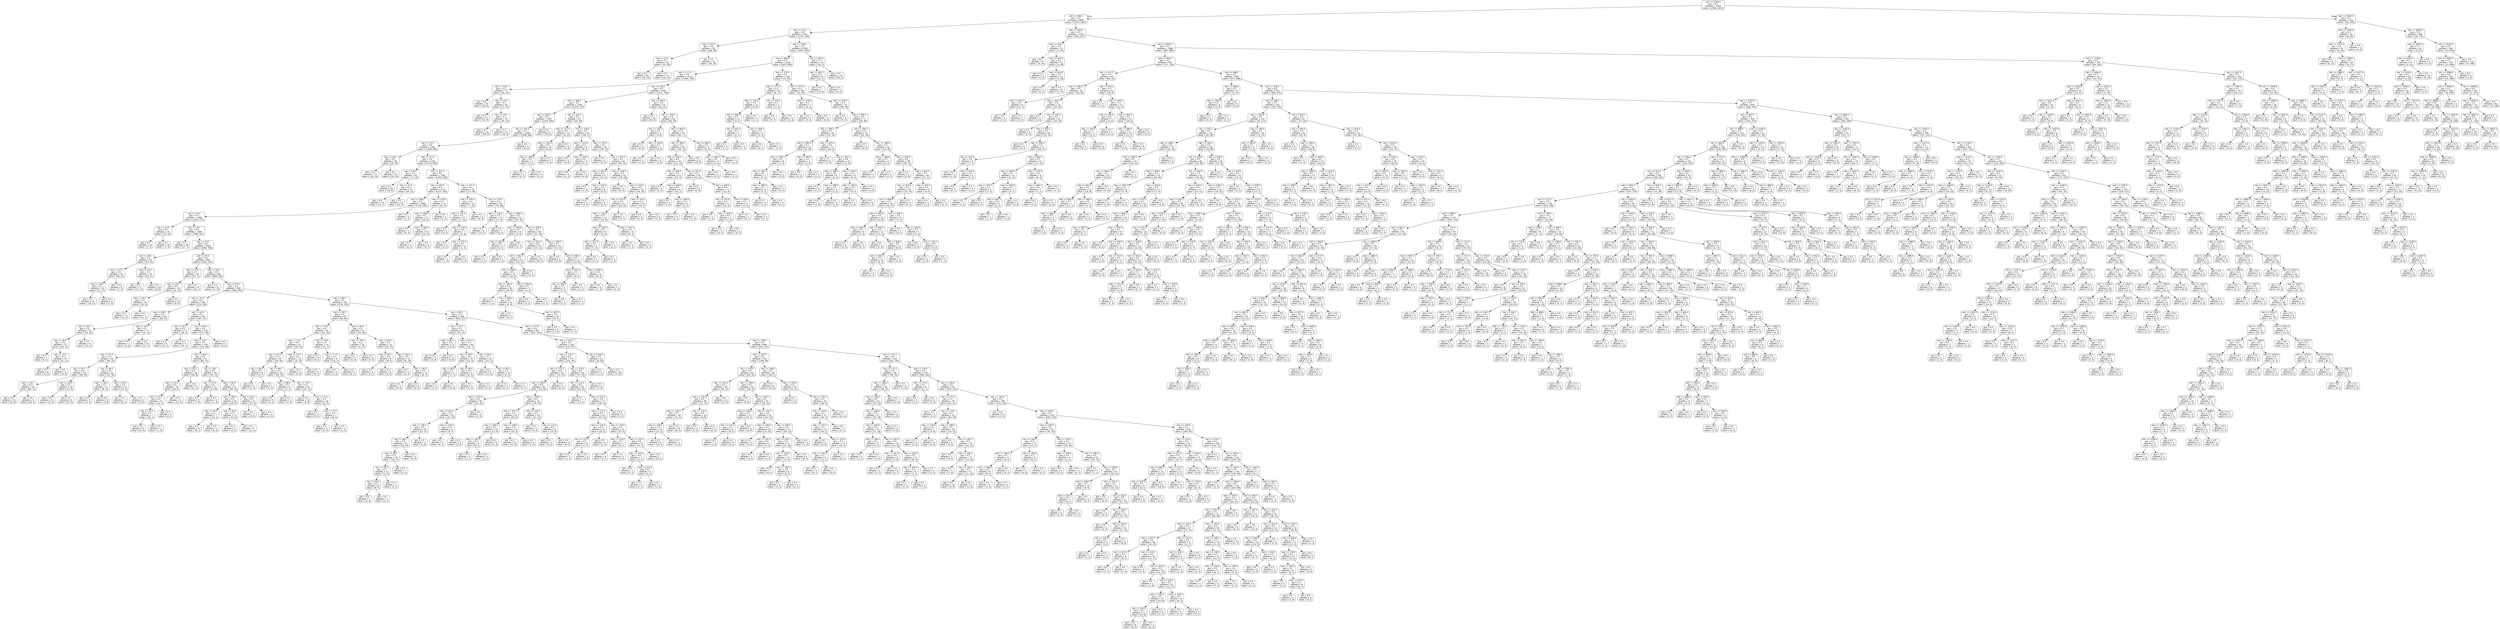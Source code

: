digraph Tree {
node [shape=box, style="rounded", color="black", fontname=helvetica] ;
edge [fontname=helvetica] ;
0 [label="rain <= 2283.5\ngini = 0.5\nsamples = 3344\nvalue = [2596, 2613]"] ;
1 [label="rain <= 436.5\ngini = 0.5\nsamples = 2830\nvalue = [2570, 1847]"] ;
0 -> 1 [labeldistance=2.5, labelangle=45, headlabel="True"] ;
2 [label="rain <= 13.5\ngini = 0.5\nsamples = 1721\nvalue = [1735, 930]"] ;
1 -> 2 ;
3 [label="rain <= 12.5\ngini = 0.5\nsamples = 83\nvalue = [68, 68]"] ;
2 -> 3 ;
4 [label="rain <= 11.5\ngini = 0.5\nsamples = 61\nvalue = [52, 48]"] ;
3 -> 4 ;
5 [label="gini = 0.5\nsamples = 40\nvalue = [36, 34]"] ;
4 -> 5 ;
6 [label="gini = 0.5\nsamples = 21\nvalue = [16, 14]"] ;
4 -> 6 ;
7 [label="gini = 0.5\nsamples = 22\nvalue = [16, 20]"] ;
3 -> 7 ;
8 [label="rain <= 416.5\ngini = 0.4\nsamples = 1638\nvalue = [1667, 862]"] ;
2 -> 8 ;
9 [label="rain <= 366.5\ngini = 0.5\nsamples = 1616\nvalue = [1637, 860]"] ;
8 -> 9 ;
10 [label="rain <= 17.5\ngini = 0.4\nsamples = 1510\nvalue = [1564, 793]"] ;
9 -> 10 ;
11 [label="rain <= 14.5\ngini = 0.3\nsamples = 77\nvalue = [93, 25]"] ;
10 -> 11 ;
12 [label="gini = 0.4\nsamples = 16\nvalue = [16, 6]"] ;
11 -> 12 ;
13 [label="rain <= 15.5\ngini = 0.3\nsamples = 61\nvalue = [77, 19]"] ;
11 -> 13 ;
14 [label="gini = 0.3\nsamples = 27\nvalue = [32, 9]"] ;
13 -> 14 ;
15 [label="rain <= 16.5\ngini = 0.3\nsamples = 34\nvalue = [45, 10]"] ;
13 -> 15 ;
16 [label="gini = 0.3\nsamples = 21\nvalue = [29, 6]"] ;
15 -> 16 ;
17 [label="gini = 0.3\nsamples = 13\nvalue = [16, 4]"] ;
15 -> 17 ;
18 [label="rain <= 335.5\ngini = 0.5\nsamples = 1433\nvalue = [1471, 768]"] ;
10 -> 18 ;
19 [label="rain <= 306.5\ngini = 0.5\nsamples = 1359\nvalue = [1379, 743]"] ;
18 -> 19 ;
20 [label="rain <= 302.5\ngini = 0.5\nsamples = 1292\nvalue = [1324, 694]"] ;
19 -> 20 ;
21 [label="rain <= 301.0\ngini = 0.5\nsamples = 1284\nvalue = [1308, 694]"] ;
20 -> 21 ;
22 [label="rain <= 19.5\ngini = 0.5\nsamples = 1281\nvalue = [1308, 690]"] ;
21 -> 22 ;
23 [label="rain <= 18.5\ngini = 0.5\nsamples = 36\nvalue = [35, 32]"] ;
22 -> 23 ;
24 [label="gini = 0.5\nsamples = 17\nvalue = [16, 16]"] ;
23 -> 24 ;
25 [label="gini = 0.5\nsamples = 19\nvalue = [19, 16]"] ;
23 -> 25 ;
26 [label="rain <= 22.5\ngini = 0.4\nsamples = 1245\nvalue = [1273, 658]"] ;
22 -> 26 ;
27 [label="rain <= 20.5\ngini = 0.3\nsamples = 63\nvalue = [71, 20]"] ;
26 -> 27 ;
28 [label="gini = 0.3\nsamples = 28\nvalue = [33, 8]"] ;
27 -> 28 ;
29 [label="rain <= 21.5\ngini = 0.4\nsamples = 35\nvalue = [38, 12]"] ;
27 -> 29 ;
30 [label="gini = 0.4\nsamples = 13\nvalue = [17, 7]"] ;
29 -> 30 ;
31 [label="gini = 0.3\nsamples = 22\nvalue = [21, 5]"] ;
29 -> 31 ;
32 [label="rain <= 271.5\ngini = 0.5\nsamples = 1182\nvalue = [1202, 638]"] ;
26 -> 32 ;
33 [label="rain <= 267.5\ngini = 0.4\nsamples = 1103\nvalue = [1125, 582]"] ;
32 -> 33 ;
34 [label="rain <= 266.5\ngini = 0.5\nsamples = 1088\nvalue = [1104, 580]"] ;
33 -> 34 ;
35 [label="rain <= 24.5\ngini = 0.5\nsamples = 1086\nvalue = [1103, 575]"] ;
34 -> 35 ;
36 [label="rain <= 23.5\ngini = 0.5\nsamples = 22\nvalue = [14, 14]"] ;
35 -> 36 ;
37 [label="gini = 0.5\nsamples = 12\nvalue = [7, 5]"] ;
36 -> 37 ;
38 [label="gini = 0.5\nsamples = 10\nvalue = [7, 9]"] ;
36 -> 38 ;
39 [label="rain <= 25.5\ngini = 0.4\nsamples = 1064\nvalue = [1089, 561]"] ;
35 -> 39 ;
40 [label="gini = 0.2\nsamples = 18\nvalue = [27, 3]"] ;
39 -> 40 ;
41 [label="rain <= 30.5\ngini = 0.5\nsamples = 1046\nvalue = [1062, 558]"] ;
39 -> 41 ;
42 [label="rain <= 28.5\ngini = 0.5\nsamples = 54\nvalue = [47, 42]"] ;
41 -> 42 ;
43 [label="rain <= 27.5\ngini = 0.5\nsamples = 29\nvalue = [28, 21]"] ;
42 -> 43 ;
44 [label="rain <= 26.5\ngini = 0.5\nsamples = 23\nvalue = [21, 17]"] ;
43 -> 44 ;
45 [label="gini = 0.5\nsamples = 14\nvalue = [14, 11]"] ;
44 -> 45 ;
46 [label="gini = 0.5\nsamples = 9\nvalue = [7, 6]"] ;
44 -> 46 ;
47 [label="gini = 0.5\nsamples = 6\nvalue = [7, 4]"] ;
43 -> 47 ;
48 [label="rain <= 29.5\ngini = 0.5\nsamples = 25\nvalue = [19, 21]"] ;
42 -> 48 ;
49 [label="gini = 0.5\nsamples = 11\nvalue = [10, 12]"] ;
48 -> 49 ;
50 [label="gini = 0.5\nsamples = 14\nvalue = [9, 9]"] ;
48 -> 50 ;
51 [label="rain <= 34.5\ngini = 0.4\nsamples = 992\nvalue = [1015, 516]"] ;
41 -> 51 ;
52 [label="rain <= 33.5\ngini = 0.3\nsamples = 36\nvalue = [47, 11]"] ;
51 -> 52 ;
53 [label="rain <= 32.5\ngini = 0.4\nsamples = 28\nvalue = [31, 10]"] ;
52 -> 53 ;
54 [label="rain <= 31.5\ngini = 0.3\nsamples = 18\nvalue = [22, 4]"] ;
53 -> 54 ;
55 [label="gini = 0.3\nsamples = 11\nvalue = [11, 2]"] ;
54 -> 55 ;
56 [label="gini = 0.3\nsamples = 7\nvalue = [11, 2]"] ;
54 -> 56 ;
57 [label="gini = 0.5\nsamples = 10\nvalue = [9, 6]"] ;
53 -> 57 ;
58 [label="gini = 0.1\nsamples = 8\nvalue = [16, 1]"] ;
52 -> 58 ;
59 [label="rain <= 35.5\ngini = 0.5\nsamples = 956\nvalue = [968, 505]"] ;
51 -> 59 ;
60 [label="gini = 0.2\nsamples = 8\nvalue = [2, 15]"] ;
59 -> 60 ;
61 [label="rain <= 65.5\ngini = 0.4\nsamples = 948\nvalue = [966, 490]"] ;
59 -> 61 ;
62 [label="rain <= 41.5\ngini = 0.4\nsamples = 206\nvalue = [233, 99]"] ;
61 -> 62 ;
63 [label="rain <= 39.5\ngini = 0.5\nsamples = 46\nvalue = [46, 27]"] ;
62 -> 63 ;
64 [label="rain <= 38.5\ngini = 0.4\nsamples = 29\nvalue = [32, 14]"] ;
63 -> 64 ;
65 [label="rain <= 36.5\ngini = 0.5\nsamples = 21\nvalue = [18, 12]"] ;
64 -> 65 ;
66 [label="gini = 0.2\nsamples = 5\nvalue = [6, 1]"] ;
65 -> 66 ;
67 [label="rain <= 37.5\ngini = 0.5\nsamples = 16\nvalue = [12, 11]"] ;
65 -> 67 ;
68 [label="gini = 0.5\nsamples = 8\nvalue = [4, 5]"] ;
67 -> 68 ;
69 [label="gini = 0.5\nsamples = 8\nvalue = [8, 6]"] ;
67 -> 69 ;
70 [label="gini = 0.2\nsamples = 8\nvalue = [14, 2]"] ;
64 -> 70 ;
71 [label="rain <= 40.5\ngini = 0.5\nsamples = 17\nvalue = [14, 13]"] ;
63 -> 71 ;
72 [label="gini = 0.4\nsamples = 7\nvalue = [3, 6]"] ;
71 -> 72 ;
73 [label="gini = 0.5\nsamples = 10\nvalue = [11, 7]"] ;
71 -> 73 ;
74 [label="rain <= 43.5\ngini = 0.4\nsamples = 160\nvalue = [187, 72]"] ;
62 -> 74 ;
75 [label="rain <= 42.5\ngini = 0.2\nsamples = 17\nvalue = [30, 4]"] ;
74 -> 75 ;
76 [label="gini = 0.3\nsamples = 8\nvalue = [11, 3]"] ;
75 -> 76 ;
77 [label="gini = 0.1\nsamples = 9\nvalue = [19, 1]"] ;
75 -> 77 ;
78 [label="rain <= 64.5\ngini = 0.4\nsamples = 143\nvalue = [157, 68]"] ;
74 -> 78 ;
79 [label="rain <= 51.5\ngini = 0.4\nsamples = 138\nvalue = [152, 68]"] ;
78 -> 79 ;
80 [label="rain <= 47.5\ngini = 0.5\nsamples = 64\nvalue = [69, 37]"] ;
79 -> 80 ;
81 [label="rain <= 45.5\ngini = 0.4\nsamples = 40\nvalue = [48, 19]"] ;
80 -> 81 ;
82 [label="rain <= 44.5\ngini = 0.4\nsamples = 22\nvalue = [26, 11]"] ;
81 -> 82 ;
83 [label="gini = 0.4\nsamples = 13\nvalue = [16, 6]"] ;
82 -> 83 ;
84 [label="gini = 0.4\nsamples = 9\nvalue = [10, 5]"] ;
82 -> 84 ;
85 [label="rain <= 46.5\ngini = 0.4\nsamples = 18\nvalue = [22, 8]"] ;
81 -> 85 ;
86 [label="gini = 0.4\nsamples = 10\nvalue = [12, 4]"] ;
85 -> 86 ;
87 [label="gini = 0.4\nsamples = 8\nvalue = [10, 4]"] ;
85 -> 87 ;
88 [label="rain <= 49.5\ngini = 0.5\nsamples = 24\nvalue = [21, 18]"] ;
80 -> 88 ;
89 [label="rain <= 48.5\ngini = 0.5\nsamples = 11\nvalue = [8, 12]"] ;
88 -> 89 ;
90 [label="gini = 0.5\nsamples = 5\nvalue = [5, 4]"] ;
89 -> 90 ;
91 [label="gini = 0.4\nsamples = 6\nvalue = [3, 8]"] ;
89 -> 91 ;
92 [label="rain <= 50.5\ngini = 0.4\nsamples = 13\nvalue = [13, 6]"] ;
88 -> 92 ;
93 [label="gini = 0.2\nsamples = 7\nvalue = [8, 1]"] ;
92 -> 93 ;
94 [label="gini = 0.5\nsamples = 6\nvalue = [5, 5]"] ;
92 -> 94 ;
95 [label="rain <= 56.5\ngini = 0.4\nsamples = 74\nvalue = [83, 31]"] ;
79 -> 95 ;
96 [label="rain <= 55.5\ngini = 0.3\nsamples = 28\nvalue = [36, 8]"] ;
95 -> 96 ;
97 [label="rain <= 54.5\ngini = 0.4\nsamples = 19\nvalue = [25, 8]"] ;
96 -> 97 ;
98 [label="rain <= 53.5\ngini = 0.2\nsamples = 11\nvalue = [14, 2]"] ;
97 -> 98 ;
99 [label="rain <= 52.5\ngini = 0.2\nsamples = 7\nvalue = [10, 1]"] ;
98 -> 99 ;
100 [label="gini = 0.2\nsamples = 6\nvalue = [9, 1]"] ;
99 -> 100 ;
101 [label="gini = 0.0\nsamples = 1\nvalue = [1, 0]"] ;
99 -> 101 ;
102 [label="gini = 0.3\nsamples = 4\nvalue = [4, 1]"] ;
98 -> 102 ;
103 [label="gini = 0.5\nsamples = 8\nvalue = [11, 6]"] ;
97 -> 103 ;
104 [label="gini = 0.0\nsamples = 9\nvalue = [11, 0]"] ;
96 -> 104 ;
105 [label="rain <= 58.5\ngini = 0.4\nsamples = 46\nvalue = [47, 23]"] ;
95 -> 105 ;
106 [label="rain <= 57.5\ngini = 0.5\nsamples = 14\nvalue = [8, 10]"] ;
105 -> 106 ;
107 [label="gini = 0.5\nsamples = 9\nvalue = [7, 6]"] ;
106 -> 107 ;
108 [label="gini = 0.3\nsamples = 5\nvalue = [1, 4]"] ;
106 -> 108 ;
109 [label="rain <= 62.5\ngini = 0.4\nsamples = 32\nvalue = [39, 13]"] ;
105 -> 109 ;
110 [label="rain <= 60.5\ngini = 0.3\nsamples = 20\nvalue = [26, 5]"] ;
109 -> 110 ;
111 [label="rain <= 59.5\ngini = 0.1\nsamples = 7\nvalue = [12, 1]"] ;
110 -> 111 ;
112 [label="gini = 0.2\nsamples = 5\nvalue = [9, 1]"] ;
111 -> 112 ;
113 [label="gini = 0.0\nsamples = 2\nvalue = [3, 0]"] ;
111 -> 113 ;
114 [label="rain <= 61.5\ngini = 0.3\nsamples = 13\nvalue = [14, 4]"] ;
110 -> 114 ;
115 [label="gini = 0.4\nsamples = 4\nvalue = [3, 1]"] ;
114 -> 115 ;
116 [label="gini = 0.3\nsamples = 9\nvalue = [11, 3]"] ;
114 -> 116 ;
117 [label="rain <= 63.5\ngini = 0.5\nsamples = 12\nvalue = [13, 8]"] ;
109 -> 117 ;
118 [label="gini = 0.5\nsamples = 7\nvalue = [9, 6]"] ;
117 -> 118 ;
119 [label="gini = 0.4\nsamples = 5\nvalue = [4, 2]"] ;
117 -> 119 ;
120 [label="gini = 0.0\nsamples = 5\nvalue = [5, 0]"] ;
78 -> 120 ;
121 [label="rain <= 85.5\ngini = 0.5\nsamples = 742\nvalue = [733, 391]"] ;
61 -> 121 ;
122 [label="rain <= 78.5\ngini = 0.5\nsamples = 93\nvalue = [81, 64]"] ;
121 -> 122 ;
123 [label="rain <= 75.5\ngini = 0.5\nsamples = 61\nvalue = [61, 36]"] ;
122 -> 123 ;
124 [label="rain <= 73.5\ngini = 0.5\nsamples = 47\nvalue = [40, 33]"] ;
123 -> 124 ;
125 [label="rain <= 67.5\ngini = 0.5\nsamples = 34\nvalue = [34, 20]"] ;
124 -> 125 ;
126 [label="rain <= 66.5\ngini = 0.5\nsamples = 8\nvalue = [4, 7]"] ;
125 -> 126 ;
127 [label="gini = 0.4\nsamples = 5\nvalue = [2, 5]"] ;
126 -> 127 ;
128 [label="gini = 0.5\nsamples = 3\nvalue = [2, 2]"] ;
126 -> 128 ;
129 [label="rain <= 69.5\ngini = 0.4\nsamples = 26\nvalue = [30, 13]"] ;
125 -> 129 ;
130 [label="rain <= 68.5\ngini = 0.2\nsamples = 6\nvalue = [7, 1]"] ;
129 -> 130 ;
131 [label="gini = 0.3\nsamples = 4\nvalue = [4, 1]"] ;
130 -> 131 ;
132 [label="gini = 0.0\nsamples = 2\nvalue = [3, 0]"] ;
130 -> 132 ;
133 [label="rain <= 70.5\ngini = 0.5\nsamples = 20\nvalue = [23, 12]"] ;
129 -> 133 ;
134 [label="gini = 0.5\nsamples = 10\nvalue = [8, 8]"] ;
133 -> 134 ;
135 [label="rain <= 71.5\ngini = 0.3\nsamples = 10\nvalue = [15, 4]"] ;
133 -> 135 ;
136 [label="gini = 0.0\nsamples = 3\nvalue = [9, 0]"] ;
135 -> 136 ;
137 [label="rain <= 72.5\ngini = 0.5\nsamples = 7\nvalue = [6, 4]"] ;
135 -> 137 ;
138 [label="gini = 0.5\nsamples = 5\nvalue = [5, 3]"] ;
137 -> 138 ;
139 [label="gini = 0.5\nsamples = 2\nvalue = [1, 1]"] ;
137 -> 139 ;
140 [label="rain <= 74.5\ngini = 0.4\nsamples = 13\nvalue = [6, 13]"] ;
124 -> 140 ;
141 [label="gini = 0.0\nsamples = 5\nvalue = [0, 6]"] ;
140 -> 141 ;
142 [label="gini = 0.5\nsamples = 8\nvalue = [6, 7]"] ;
140 -> 142 ;
143 [label="rain <= 76.5\ngini = 0.2\nsamples = 14\nvalue = [21, 3]"] ;
123 -> 143 ;
144 [label="gini = 0.3\nsamples = 6\nvalue = [8, 2]"] ;
143 -> 144 ;
145 [label="rain <= 77.5\ngini = 0.1\nsamples = 8\nvalue = [13, 1]"] ;
143 -> 145 ;
146 [label="gini = 0.0\nsamples = 3\nvalue = [7, 0]"] ;
145 -> 146 ;
147 [label="gini = 0.2\nsamples = 5\nvalue = [6, 1]"] ;
145 -> 147 ;
148 [label="rain <= 80.5\ngini = 0.5\nsamples = 32\nvalue = [20, 28]"] ;
122 -> 148 ;
149 [label="rain <= 79.5\ngini = 0.4\nsamples = 10\nvalue = [4, 13]"] ;
148 -> 149 ;
150 [label="gini = 0.3\nsamples = 4\nvalue = [1, 4]"] ;
149 -> 150 ;
151 [label="gini = 0.4\nsamples = 6\nvalue = [3, 9]"] ;
149 -> 151 ;
152 [label="rain <= 82.5\ngini = 0.5\nsamples = 22\nvalue = [16, 15]"] ;
148 -> 152 ;
153 [label="rain <= 81.5\ngini = 0.5\nsamples = 9\nvalue = [8, 5]"] ;
152 -> 153 ;
154 [label="gini = 0.5\nsamples = 3\nvalue = [2, 2]"] ;
153 -> 154 ;
155 [label="gini = 0.4\nsamples = 6\nvalue = [6, 3]"] ;
153 -> 155 ;
156 [label="rain <= 83.5\ngini = 0.5\nsamples = 13\nvalue = [8, 10]"] ;
152 -> 156 ;
157 [label="gini = 0.0\nsamples = 2\nvalue = [0, 3]"] ;
156 -> 157 ;
158 [label="rain <= 84.5\ngini = 0.5\nsamples = 11\nvalue = [8, 7]"] ;
156 -> 158 ;
159 [label="gini = 0.5\nsamples = 5\nvalue = [4, 3]"] ;
158 -> 159 ;
160 [label="gini = 0.5\nsamples = 6\nvalue = [4, 4]"] ;
158 -> 160 ;
161 [label="rain <= 95.5\ngini = 0.4\nsamples = 649\nvalue = [652, 327]"] ;
121 -> 161 ;
162 [label="rain <= 87.5\ngini = 0.3\nsamples = 42\nvalue = [45, 13]"] ;
161 -> 162 ;
163 [label="rain <= 86.5\ngini = 0.5\nsamples = 14\nvalue = [10, 6]"] ;
162 -> 163 ;
164 [label="gini = 0.0\nsamples = 3\nvalue = [4, 0]"] ;
163 -> 164 ;
165 [label="gini = 0.5\nsamples = 11\nvalue = [6, 6]"] ;
163 -> 165 ;
166 [label="rain <= 91.5\ngini = 0.3\nsamples = 28\nvalue = [35, 7]"] ;
162 -> 166 ;
167 [label="rain <= 89.5\ngini = 0.4\nsamples = 10\nvalue = [13, 4]"] ;
166 -> 167 ;
168 [label="rain <= 88.5\ngini = 0.2\nsamples = 5\nvalue = [7, 1]"] ;
167 -> 168 ;
169 [label="gini = 0.4\nsamples = 3\nvalue = [3, 1]"] ;
168 -> 169 ;
170 [label="gini = 0.0\nsamples = 2\nvalue = [4, 0]"] ;
168 -> 170 ;
171 [label="rain <= 90.5\ngini = 0.4\nsamples = 5\nvalue = [6, 3]"] ;
167 -> 171 ;
172 [label="gini = 0.5\nsamples = 3\nvalue = [3, 2]"] ;
171 -> 172 ;
173 [label="gini = 0.4\nsamples = 2\nvalue = [3, 1]"] ;
171 -> 173 ;
174 [label="rain <= 93.5\ngini = 0.2\nsamples = 18\nvalue = [22, 3]"] ;
166 -> 174 ;
175 [label="gini = 0.0\nsamples = 8\nvalue = [13, 0]"] ;
174 -> 175 ;
176 [label="rain <= 94.5\ngini = 0.4\nsamples = 10\nvalue = [9, 3]"] ;
174 -> 176 ;
177 [label="gini = 0.4\nsamples = 5\nvalue = [4, 2]"] ;
176 -> 177 ;
178 [label="gini = 0.3\nsamples = 5\nvalue = [5, 1]"] ;
176 -> 178 ;
179 [label="rain <= 127.5\ngini = 0.4\nsamples = 607\nvalue = [607, 314]"] ;
161 -> 179 ;
180 [label="rain <= 125.5\ngini = 0.5\nsamples = 158\nvalue = [137, 87]"] ;
179 -> 180 ;
181 [label="rain <= 113.5\ngini = 0.4\nsamples = 137\nvalue = [131, 63]"] ;
180 -> 181 ;
182 [label="rain <= 112.5\ngini = 0.5\nsamples = 87\nvalue = [74, 47]"] ;
181 -> 182 ;
183 [label="rain <= 104.5\ngini = 0.5\nsamples = 82\nvalue = [72, 44]"] ;
182 -> 183 ;
184 [label="rain <= 103.5\ngini = 0.5\nsamples = 38\nvalue = [33, 25]"] ;
183 -> 184 ;
185 [label="rain <= 101.5\ngini = 0.5\nsamples = 34\nvalue = [32, 20]"] ;
184 -> 185 ;
186 [label="rain <= 100.5\ngini = 0.5\nsamples = 28\nvalue = [23, 17]"] ;
185 -> 186 ;
187 [label="rain <= 99.5\ngini = 0.5\nsamples = 25\nvalue = [22, 13]"] ;
186 -> 187 ;
188 [label="rain <= 98.5\ngini = 0.5\nsamples = 20\nvalue = [16, 11]"] ;
187 -> 188 ;
189 [label="rain <= 97.5\ngini = 0.5\nsamples = 13\nvalue = [11, 6]"] ;
188 -> 189 ;
190 [label="rain <= 96.5\ngini = 0.5\nsamples = 8\nvalue = [6, 5]"] ;
189 -> 190 ;
191 [label="gini = 0.5\nsamples = 7\nvalue = [6, 4]"] ;
190 -> 191 ;
192 [label="gini = 0.0\nsamples = 1\nvalue = [0, 1]"] ;
190 -> 192 ;
193 [label="gini = 0.3\nsamples = 5\nvalue = [5, 1]"] ;
189 -> 193 ;
194 [label="gini = 0.5\nsamples = 7\nvalue = [5, 5]"] ;
188 -> 194 ;
195 [label="gini = 0.4\nsamples = 5\nvalue = [6, 2]"] ;
187 -> 195 ;
196 [label="gini = 0.3\nsamples = 3\nvalue = [1, 4]"] ;
186 -> 196 ;
197 [label="rain <= 102.5\ngini = 0.4\nsamples = 6\nvalue = [9, 3]"] ;
185 -> 197 ;
198 [label="gini = 0.2\nsamples = 4\nvalue = [6, 1]"] ;
197 -> 198 ;
199 [label="gini = 0.5\nsamples = 2\nvalue = [3, 2]"] ;
197 -> 199 ;
200 [label="gini = 0.3\nsamples = 4\nvalue = [1, 5]"] ;
184 -> 200 ;
201 [label="rain <= 109.5\ngini = 0.4\nsamples = 44\nvalue = [39, 19]"] ;
183 -> 201 ;
202 [label="rain <= 107.5\ngini = 0.4\nsamples = 25\nvalue = [26, 9]"] ;
201 -> 202 ;
203 [label="rain <= 106.5\ngini = 0.5\nsamples = 12\nvalue = [11, 6]"] ;
202 -> 203 ;
204 [label="rain <= 105.5\ngini = 0.4\nsamples = 6\nvalue = [6, 2]"] ;
203 -> 204 ;
205 [label="gini = 0.4\nsamples = 3\nvalue = [3, 1]"] ;
204 -> 205 ;
206 [label="gini = 0.4\nsamples = 3\nvalue = [3, 1]"] ;
204 -> 206 ;
207 [label="gini = 0.5\nsamples = 6\nvalue = [5, 4]"] ;
203 -> 207 ;
208 [label="rain <= 108.5\ngini = 0.3\nsamples = 13\nvalue = [15, 3]"] ;
202 -> 208 ;
209 [label="gini = 0.3\nsamples = 10\nvalue = [12, 3]"] ;
208 -> 209 ;
210 [label="gini = 0.0\nsamples = 3\nvalue = [3, 0]"] ;
208 -> 210 ;
211 [label="rain <= 110.5\ngini = 0.5\nsamples = 19\nvalue = [13, 10]"] ;
201 -> 211 ;
212 [label="gini = 0.5\nsamples = 5\nvalue = [3, 4]"] ;
211 -> 212 ;
213 [label="rain <= 111.5\ngini = 0.5\nsamples = 14\nvalue = [10, 6]"] ;
211 -> 213 ;
214 [label="gini = 0.5\nsamples = 5\nvalue = [4, 3]"] ;
213 -> 214 ;
215 [label="gini = 0.4\nsamples = 9\nvalue = [6, 3]"] ;
213 -> 215 ;
216 [label="gini = 0.5\nsamples = 5\nvalue = [2, 3]"] ;
182 -> 216 ;
217 [label="rain <= 124.5\ngini = 0.3\nsamples = 50\nvalue = [57, 16]"] ;
181 -> 217 ;
218 [label="rain <= 114.5\ngini = 0.4\nsamples = 44\nvalue = [50, 16]"] ;
217 -> 218 ;
219 [label="gini = 0.2\nsamples = 7\nvalue = [12, 2]"] ;
218 -> 219 ;
220 [label="rain <= 123.5\ngini = 0.4\nsamples = 37\nvalue = [38, 14]"] ;
218 -> 220 ;
221 [label="rain <= 117.5\ngini = 0.4\nsamples = 32\nvalue = [33, 11]"] ;
220 -> 221 ;
222 [label="rain <= 116.5\ngini = 0.4\nsamples = 11\nvalue = [10, 5]"] ;
221 -> 222 ;
223 [label="rain <= 115.5\ngini = 0.3\nsamples = 6\nvalue = [7, 2]"] ;
222 -> 223 ;
224 [label="gini = 0.5\nsamples = 3\nvalue = [3, 2]"] ;
223 -> 224 ;
225 [label="gini = 0.0\nsamples = 3\nvalue = [4, 0]"] ;
223 -> 225 ;
226 [label="gini = 0.5\nsamples = 5\nvalue = [3, 3]"] ;
222 -> 226 ;
227 [label="rain <= 119.5\ngini = 0.3\nsamples = 21\nvalue = [23, 6]"] ;
221 -> 227 ;
228 [label="rain <= 118.5\ngini = 0.2\nsamples = 7\nvalue = [9, 1]"] ;
227 -> 228 ;
229 [label="gini = 0.3\nsamples = 4\nvalue = [4, 1]"] ;
228 -> 229 ;
230 [label="gini = 0.0\nsamples = 3\nvalue = [5, 0]"] ;
228 -> 230 ;
231 [label="rain <= 122.5\ngini = 0.4\nsamples = 14\nvalue = [14, 5]"] ;
227 -> 231 ;
232 [label="rain <= 120.5\ngini = 0.5\nsamples = 7\nvalue = [4, 3]"] ;
231 -> 232 ;
233 [label="gini = 0.4\nsamples = 3\nvalue = [2, 1]"] ;
232 -> 233 ;
234 [label="rain <= 121.5\ngini = 0.5\nsamples = 4\nvalue = [2, 2]"] ;
232 -> 234 ;
235 [label="gini = 0.5\nsamples = 2\nvalue = [1, 1]"] ;
234 -> 235 ;
236 [label="gini = 0.5\nsamples = 2\nvalue = [1, 1]"] ;
234 -> 236 ;
237 [label="gini = 0.3\nsamples = 7\nvalue = [10, 2]"] ;
231 -> 237 ;
238 [label="gini = 0.5\nsamples = 5\nvalue = [5, 3]"] ;
220 -> 238 ;
239 [label="gini = 0.0\nsamples = 6\nvalue = [7, 0]"] ;
217 -> 239 ;
240 [label="rain <= 126.5\ngini = 0.3\nsamples = 21\nvalue = [6, 24]"] ;
180 -> 240 ;
241 [label="gini = 0.4\nsamples = 2\nvalue = [1, 2]"] ;
240 -> 241 ;
242 [label="gini = 0.3\nsamples = 19\nvalue = [5, 22]"] ;
240 -> 242 ;
243 [label="rain <= 158.5\ngini = 0.4\nsamples = 449\nvalue = [470, 227]"] ;
179 -> 243 ;
244 [label="rain <= 147.5\ngini = 0.4\nsamples = 125\nvalue = [146, 49]"] ;
243 -> 244 ;
245 [label="rain <= 135.5\ngini = 0.4\nsamples = 89\nvalue = [90, 44]"] ;
244 -> 245 ;
246 [label="rain <= 132.5\ngini = 0.4\nsamples = 39\nvalue = [44, 13]"] ;
245 -> 246 ;
247 [label="rain <= 130.5\ngini = 0.4\nsamples = 28\nvalue = [27, 13]"] ;
246 -> 247 ;
248 [label="rain <= 129.5\ngini = 0.3\nsamples = 18\nvalue = [21, 5]"] ;
247 -> 248 ;
249 [label="rain <= 128.5\ngini = 0.2\nsamples = 10\nvalue = [13, 2]"] ;
248 -> 249 ;
250 [label="gini = 0.3\nsamples = 8\nvalue = [10, 2]"] ;
249 -> 250 ;
251 [label="gini = 0.0\nsamples = 2\nvalue = [3, 0]"] ;
249 -> 251 ;
252 [label="gini = 0.4\nsamples = 8\nvalue = [8, 3]"] ;
248 -> 252 ;
253 [label="rain <= 131.5\ngini = 0.5\nsamples = 10\nvalue = [6, 8]"] ;
247 -> 253 ;
254 [label="gini = 0.4\nsamples = 5\nvalue = [2, 5]"] ;
253 -> 254 ;
255 [label="gini = 0.5\nsamples = 5\nvalue = [4, 3]"] ;
253 -> 255 ;
256 [label="gini = 0.0\nsamples = 11\nvalue = [17, 0]"] ;
246 -> 256 ;
257 [label="rain <= 136.5\ngini = 0.5\nsamples = 50\nvalue = [46, 31]"] ;
245 -> 257 ;
258 [label="gini = 0.0\nsamples = 3\nvalue = [0, 6]"] ;
257 -> 258 ;
259 [label="rain <= 139.5\ngini = 0.5\nsamples = 47\nvalue = [46, 25]"] ;
257 -> 259 ;
260 [label="rain <= 138.5\ngini = 0.2\nsamples = 12\nvalue = [15, 2]"] ;
259 -> 260 ;
261 [label="rain <= 137.5\ngini = 0.3\nsamples = 8\nvalue = [9, 2]"] ;
260 -> 261 ;
262 [label="gini = 0.0\nsamples = 3\nvalue = [3, 0]"] ;
261 -> 262 ;
263 [label="gini = 0.4\nsamples = 5\nvalue = [6, 2]"] ;
261 -> 263 ;
264 [label="gini = 0.0\nsamples = 4\nvalue = [6, 0]"] ;
260 -> 264 ;
265 [label="rain <= 142.5\ngini = 0.5\nsamples = 35\nvalue = [31, 23]"] ;
259 -> 265 ;
266 [label="rain <= 140.5\ngini = 0.4\nsamples = 10\nvalue = [5, 10]"] ;
265 -> 266 ;
267 [label="gini = 0.4\nsamples = 5\nvalue = [2, 6]"] ;
266 -> 267 ;
268 [label="rain <= 141.5\ngini = 0.5\nsamples = 5\nvalue = [3, 4]"] ;
266 -> 268 ;
269 [label="gini = 0.5\nsamples = 3\nvalue = [2, 2]"] ;
268 -> 269 ;
270 [label="gini = 0.4\nsamples = 2\nvalue = [1, 2]"] ;
268 -> 270 ;
271 [label="rain <= 146.5\ngini = 0.4\nsamples = 25\nvalue = [26, 13]"] ;
265 -> 271 ;
272 [label="rain <= 145.5\ngini = 0.4\nsamples = 21\nvalue = [25, 10]"] ;
271 -> 272 ;
273 [label="rain <= 143.5\ngini = 0.5\nsamples = 15\nvalue = [17, 9]"] ;
272 -> 273 ;
274 [label="gini = 0.4\nsamples = 7\nvalue = [9, 4]"] ;
273 -> 274 ;
275 [label="rain <= 144.5\ngini = 0.5\nsamples = 8\nvalue = [8, 5]"] ;
273 -> 275 ;
276 [label="gini = 0.5\nsamples = 4\nvalue = [3, 3]"] ;
275 -> 276 ;
277 [label="gini = 0.4\nsamples = 4\nvalue = [5, 2]"] ;
275 -> 277 ;
278 [label="gini = 0.2\nsamples = 6\nvalue = [8, 1]"] ;
272 -> 278 ;
279 [label="gini = 0.4\nsamples = 4\nvalue = [1, 3]"] ;
271 -> 279 ;
280 [label="rain <= 149.5\ngini = 0.2\nsamples = 36\nvalue = [56, 5]"] ;
244 -> 280 ;
281 [label="gini = 0.0\nsamples = 8\nvalue = [15, 0]"] ;
280 -> 281 ;
282 [label="rain <= 150.5\ngini = 0.2\nsamples = 28\nvalue = [41, 5]"] ;
280 -> 282 ;
283 [label="gini = 0.5\nsamples = 4\nvalue = [3, 2]"] ;
282 -> 283 ;
284 [label="rain <= 155.5\ngini = 0.1\nsamples = 24\nvalue = [38, 3]"] ;
282 -> 284 ;
285 [label="rain <= 154.5\ngini = 0.2\nsamples = 17\nvalue = [26, 3]"] ;
284 -> 285 ;
286 [label="rain <= 151.5\ngini = 0.1\nsamples = 15\nvalue = [24, 2]"] ;
285 -> 286 ;
287 [label="gini = 0.0\nsamples = 2\nvalue = [5, 0]"] ;
286 -> 287 ;
288 [label="rain <= 153.5\ngini = 0.2\nsamples = 13\nvalue = [19, 2]"] ;
286 -> 288 ;
289 [label="rain <= 152.5\ngini = 0.2\nsamples = 6\nvalue = [11, 1]"] ;
288 -> 289 ;
290 [label="gini = 0.2\nsamples = 5\nvalue = [9, 1]"] ;
289 -> 290 ;
291 [label="gini = 0.0\nsamples = 1\nvalue = [2, 0]"] ;
289 -> 291 ;
292 [label="gini = 0.2\nsamples = 7\nvalue = [8, 1]"] ;
288 -> 292 ;
293 [label="gini = 0.4\nsamples = 2\nvalue = [2, 1]"] ;
285 -> 293 ;
294 [label="gini = 0.0\nsamples = 7\nvalue = [12, 0]"] ;
284 -> 294 ;
295 [label="rain <= 172.5\ngini = 0.5\nsamples = 324\nvalue = [324, 178]"] ;
243 -> 295 ;
296 [label="rain <= 171.5\ngini = 0.5\nsamples = 46\nvalue = [36, 36]"] ;
295 -> 296 ;
297 [label="rain <= 169.5\ngini = 0.5\nsamples = 38\nvalue = [35, 23]"] ;
296 -> 297 ;
298 [label="rain <= 168.5\ngini = 0.5\nsamples = 31\nvalue = [25, 23]"] ;
297 -> 298 ;
299 [label="rain <= 166.5\ngini = 0.5\nsamples = 27\nvalue = [24, 18]"] ;
298 -> 299 ;
300 [label="rain <= 160.5\ngini = 0.5\nsamples = 22\nvalue = [17, 18]"] ;
299 -> 300 ;
301 [label="rain <= 159.5\ngini = 0.4\nsamples = 3\nvalue = [4, 2]"] ;
300 -> 301 ;
302 [label="gini = 0.5\nsamples = 2\nvalue = [3, 2]"] ;
301 -> 302 ;
303 [label="gini = 0.0\nsamples = 1\nvalue = [1, 0]"] ;
301 -> 303 ;
304 [label="rain <= 162.5\ngini = 0.5\nsamples = 19\nvalue = [13, 16]"] ;
300 -> 304 ;
305 [label="rain <= 161.5\ngini = 0.4\nsamples = 8\nvalue = [3, 8]"] ;
304 -> 305 ;
306 [label="gini = 0.5\nsamples = 2\nvalue = [1, 1]"] ;
305 -> 306 ;
307 [label="gini = 0.3\nsamples = 6\nvalue = [2, 7]"] ;
305 -> 307 ;
308 [label="rain <= 165.5\ngini = 0.5\nsamples = 11\nvalue = [10, 8]"] ;
304 -> 308 ;
309 [label="rain <= 164.0\ngini = 0.4\nsamples = 6\nvalue = [7, 3]"] ;
308 -> 309 ;
310 [label="gini = 0.3\nsamples = 3\nvalue = [4, 1]"] ;
309 -> 310 ;
311 [label="gini = 0.5\nsamples = 3\nvalue = [3, 2]"] ;
309 -> 311 ;
312 [label="gini = 0.5\nsamples = 5\nvalue = [3, 5]"] ;
308 -> 312 ;
313 [label="gini = 0.0\nsamples = 5\nvalue = [7, 0]"] ;
299 -> 313 ;
314 [label="gini = 0.3\nsamples = 4\nvalue = [1, 5]"] ;
298 -> 314 ;
315 [label="gini = 0.0\nsamples = 7\nvalue = [10, 0]"] ;
297 -> 315 ;
316 [label="gini = 0.1\nsamples = 8\nvalue = [1, 13]"] ;
296 -> 316 ;
317 [label="rain <= 176.5\ngini = 0.4\nsamples = 278\nvalue = [288, 142]"] ;
295 -> 317 ;
318 [label="rain <= 173.5\ngini = 0.1\nsamples = 8\nvalue = [12, 1]"] ;
317 -> 318 ;
319 [label="gini = 0.4\nsamples = 2\nvalue = [3, 1]"] ;
318 -> 319 ;
320 [label="gini = 0.0\nsamples = 6\nvalue = [9, 0]"] ;
318 -> 320 ;
321 [label="rain <= 184.5\ngini = 0.4\nsamples = 270\nvalue = [276, 141]"] ;
317 -> 321 ;
322 [label="rain <= 177.5\ngini = 0.5\nsamples = 30\nvalue = [25, 21]"] ;
321 -> 322 ;
323 [label="gini = 0.4\nsamples = 5\nvalue = [5, 2]"] ;
322 -> 323 ;
324 [label="rain <= 179.5\ngini = 0.5\nsamples = 25\nvalue = [20, 19]"] ;
322 -> 324 ;
325 [label="rain <= 178.5\ngini = 0.4\nsamples = 7\nvalue = [2, 6]"] ;
324 -> 325 ;
326 [label="gini = 0.5\nsamples = 4\nvalue = [2, 2]"] ;
325 -> 326 ;
327 [label="gini = 0.0\nsamples = 3\nvalue = [0, 4]"] ;
325 -> 327 ;
328 [label="rain <= 180.5\ngini = 0.5\nsamples = 18\nvalue = [18, 13]"] ;
324 -> 328 ;
329 [label="gini = 0.0\nsamples = 2\nvalue = [4, 0]"] ;
328 -> 329 ;
330 [label="rain <= 181.5\ngini = 0.5\nsamples = 16\nvalue = [14, 13]"] ;
328 -> 330 ;
331 [label="gini = 0.0\nsamples = 1\nvalue = [0, 3]"] ;
330 -> 331 ;
332 [label="rain <= 182.5\ngini = 0.5\nsamples = 15\nvalue = [14, 10]"] ;
330 -> 332 ;
333 [label="gini = 0.0\nsamples = 3\nvalue = [3, 0]"] ;
332 -> 333 ;
334 [label="rain <= 183.5\ngini = 0.5\nsamples = 12\nvalue = [11, 10]"] ;
332 -> 334 ;
335 [label="gini = 0.5\nsamples = 10\nvalue = [9, 8]"] ;
334 -> 335 ;
336 [label="gini = 0.5\nsamples = 2\nvalue = [2, 2]"] ;
334 -> 336 ;
337 [label="rain <= 187.5\ngini = 0.4\nsamples = 240\nvalue = [251, 120]"] ;
321 -> 337 ;
338 [label="gini = 0.0\nsamples = 8\nvalue = [15, 0]"] ;
337 -> 338 ;
339 [label="rain <= 206.5\ngini = 0.4\nsamples = 232\nvalue = [236, 120]"] ;
337 -> 339 ;
340 [label="rain <= 193.5\ngini = 0.5\nsamples = 51\nvalue = [50, 35]"] ;
339 -> 340 ;
341 [label="rain <= 190.5\ngini = 0.4\nsamples = 15\nvalue = [15, 7]"] ;
340 -> 341 ;
342 [label="rain <= 189.5\ngini = 0.5\nsamples = 9\nvalue = [9, 6]"] ;
341 -> 342 ;
343 [label="rain <= 188.5\ngini = 0.4\nsamples = 8\nvalue = [9, 4]"] ;
342 -> 343 ;
344 [label="gini = 0.4\nsamples = 4\nvalue = [4, 2]"] ;
343 -> 344 ;
345 [label="gini = 0.4\nsamples = 4\nvalue = [5, 2]"] ;
343 -> 345 ;
346 [label="gini = 0.0\nsamples = 1\nvalue = [0, 2]"] ;
342 -> 346 ;
347 [label="rain <= 192.0\ngini = 0.2\nsamples = 6\nvalue = [6, 1]"] ;
341 -> 347 ;
348 [label="gini = 0.0\nsamples = 3\nvalue = [4, 0]"] ;
347 -> 348 ;
349 [label="gini = 0.4\nsamples = 3\nvalue = [2, 1]"] ;
347 -> 349 ;
350 [label="rain <= 195.5\ngini = 0.5\nsamples = 36\nvalue = [35, 28]"] ;
340 -> 350 ;
351 [label="rain <= 194.5\ngini = 0.4\nsamples = 4\nvalue = [2, 5]"] ;
350 -> 351 ;
352 [label="gini = 0.4\nsamples = 3\nvalue = [2, 4]"] ;
351 -> 352 ;
353 [label="gini = 0.0\nsamples = 1\nvalue = [0, 1]"] ;
351 -> 353 ;
354 [label="rain <= 196.5\ngini = 0.5\nsamples = 32\nvalue = [33, 23]"] ;
350 -> 354 ;
355 [label="gini = 0.3\nsamples = 7\nvalue = [7, 2]"] ;
354 -> 355 ;
356 [label="rain <= 200.5\ngini = 0.5\nsamples = 25\nvalue = [26, 21]"] ;
354 -> 356 ;
357 [label="rain <= 198.5\ngini = 0.5\nsamples = 10\nvalue = [8, 9]"] ;
356 -> 357 ;
358 [label="rain <= 197.5\ngini = 0.5\nsamples = 7\nvalue = [8, 5]"] ;
357 -> 358 ;
359 [label="gini = 0.5\nsamples = 5\nvalue = [5, 3]"] ;
358 -> 359 ;
360 [label="gini = 0.5\nsamples = 2\nvalue = [3, 2]"] ;
358 -> 360 ;
361 [label="gini = 0.0\nsamples = 3\nvalue = [0, 4]"] ;
357 -> 361 ;
362 [label="rain <= 201.5\ngini = 0.5\nsamples = 15\nvalue = [18, 12]"] ;
356 -> 362 ;
363 [label="gini = 0.0\nsamples = 3\nvalue = [5, 0]"] ;
362 -> 363 ;
364 [label="rain <= 202.5\ngini = 0.5\nsamples = 12\nvalue = [13, 12]"] ;
362 -> 364 ;
365 [label="gini = 0.0\nsamples = 1\nvalue = [0, 2]"] ;
364 -> 365 ;
366 [label="rain <= 203.5\ngini = 0.5\nsamples = 11\nvalue = [13, 10]"] ;
364 -> 366 ;
367 [label="gini = 0.0\nsamples = 1\nvalue = [2, 0]"] ;
366 -> 367 ;
368 [label="rain <= 205.5\ngini = 0.5\nsamples = 10\nvalue = [11, 10]"] ;
366 -> 368 ;
369 [label="rain <= 204.5\ngini = 0.5\nsamples = 5\nvalue = [3, 2]"] ;
368 -> 369 ;
370 [label="gini = 0.5\nsamples = 2\nvalue = [1, 1]"] ;
369 -> 370 ;
371 [label="gini = 0.4\nsamples = 3\nvalue = [2, 1]"] ;
369 -> 371 ;
372 [label="gini = 0.5\nsamples = 5\nvalue = [8, 8]"] ;
368 -> 372 ;
373 [label="rain <= 218.0\ngini = 0.4\nsamples = 181\nvalue = [186, 85]"] ;
339 -> 373 ;
374 [label="rain <= 214.5\ngini = 0.3\nsamples = 35\nvalue = [46, 8]"] ;
373 -> 374 ;
375 [label="rain <= 211.5\ngini = 0.3\nsamples = 24\nvalue = [30, 7]"] ;
374 -> 375 ;
376 [label="rain <= 208.5\ngini = 0.2\nsamples = 13\nvalue = [22, 2]"] ;
375 -> 376 ;
377 [label="rain <= 207.5\ngini = 0.4\nsamples = 5\nvalue = [6, 2]"] ;
376 -> 377 ;
378 [label="gini = 0.0\nsamples = 2\nvalue = [3, 0]"] ;
377 -> 378 ;
379 [label="gini = 0.5\nsamples = 3\nvalue = [3, 2]"] ;
377 -> 379 ;
380 [label="gini = 0.0\nsamples = 8\nvalue = [16, 0]"] ;
376 -> 380 ;
381 [label="rain <= 212.5\ngini = 0.5\nsamples = 11\nvalue = [8, 5]"] ;
375 -> 381 ;
382 [label="gini = 0.5\nsamples = 4\nvalue = [2, 2]"] ;
381 -> 382 ;
383 [label="rain <= 213.5\ngini = 0.4\nsamples = 7\nvalue = [6, 3]"] ;
381 -> 383 ;
384 [label="gini = 0.0\nsamples = 2\nvalue = [2, 0]"] ;
383 -> 384 ;
385 [label="gini = 0.5\nsamples = 5\nvalue = [4, 3]"] ;
383 -> 385 ;
386 [label="rain <= 216.5\ngini = 0.1\nsamples = 11\nvalue = [16, 1]"] ;
374 -> 386 ;
387 [label="gini = 0.0\nsamples = 6\nvalue = [9, 0]"] ;
386 -> 387 ;
388 [label="gini = 0.2\nsamples = 5\nvalue = [7, 1]"] ;
386 -> 388 ;
389 [label="rain <= 219.5\ngini = 0.5\nsamples = 146\nvalue = [140, 77]"] ;
373 -> 389 ;
390 [label="gini = 0.2\nsamples = 5\nvalue = [1, 7]"] ;
389 -> 390 ;
391 [label="rain <= 263.0\ngini = 0.4\nsamples = 141\nvalue = [139, 70]"] ;
389 -> 391 ;
392 [label="rain <= 220.5\ngini = 0.5\nsamples = 134\nvalue = [130, 69]"] ;
391 -> 392 ;
393 [label="gini = 0.0\nsamples = 3\nvalue = [5, 0]"] ;
392 -> 393 ;
394 [label="rain <= 246.0\ngini = 0.5\nsamples = 131\nvalue = [125, 69]"] ;
392 -> 394 ;
395 [label="rain <= 244.5\ngini = 0.5\nsamples = 79\nvalue = [69, 45]"] ;
394 -> 395 ;
396 [label="rain <= 234.5\ngini = 0.5\nsamples = 75\nvalue = [69, 38]"] ;
395 -> 396 ;
397 [label="rain <= 231.0\ngini = 0.5\nsamples = 47\nvalue = [37, 27]"] ;
396 -> 397 ;
398 [label="rain <= 222.5\ngini = 0.5\nsamples = 38\nvalue = [32, 20]"] ;
397 -> 398 ;
399 [label="rain <= 221.5\ngini = 0.4\nsamples = 8\nvalue = [8, 3]"] ;
398 -> 399 ;
400 [label="gini = 0.4\nsamples = 7\nvalue = [7, 3]"] ;
399 -> 400 ;
401 [label="gini = 0.0\nsamples = 1\nvalue = [1, 0]"] ;
399 -> 401 ;
402 [label="rain <= 223.5\ngini = 0.5\nsamples = 30\nvalue = [24, 17]"] ;
398 -> 402 ;
403 [label="gini = 0.4\nsamples = 4\nvalue = [2, 4]"] ;
402 -> 403 ;
404 [label="rain <= 224.5\ngini = 0.5\nsamples = 26\nvalue = [22, 13]"] ;
402 -> 404 ;
405 [label="gini = 0.0\nsamples = 1\nvalue = [1, 0]"] ;
404 -> 405 ;
406 [label="rain <= 228.0\ngini = 0.5\nsamples = 25\nvalue = [21, 13]"] ;
404 -> 406 ;
407 [label="rain <= 226.5\ngini = 0.5\nsamples = 17\nvalue = [15, 8]"] ;
406 -> 407 ;
408 [label="rain <= 225.5\ngini = 0.5\nsamples = 11\nvalue = [10, 6]"] ;
407 -> 408 ;
409 [label="gini = 0.4\nsamples = 8\nvalue = [8, 4]"] ;
408 -> 409 ;
410 [label="gini = 0.5\nsamples = 3\nvalue = [2, 2]"] ;
408 -> 410 ;
411 [label="gini = 0.4\nsamples = 6\nvalue = [5, 2]"] ;
407 -> 411 ;
412 [label="rain <= 229.5\ngini = 0.5\nsamples = 8\nvalue = [6, 5]"] ;
406 -> 412 ;
413 [label="gini = 0.5\nsamples = 4\nvalue = [2, 3]"] ;
412 -> 413 ;
414 [label="gini = 0.4\nsamples = 4\nvalue = [4, 2]"] ;
412 -> 414 ;
415 [label="rain <= 233.5\ngini = 0.5\nsamples = 9\nvalue = [5, 7]"] ;
397 -> 415 ;
416 [label="rain <= 232.5\ngini = 0.5\nsamples = 5\nvalue = [3, 5]"] ;
415 -> 416 ;
417 [label="gini = 0.4\nsamples = 2\nvalue = [1, 2]"] ;
416 -> 417 ;
418 [label="gini = 0.5\nsamples = 3\nvalue = [2, 3]"] ;
416 -> 418 ;
419 [label="gini = 0.5\nsamples = 4\nvalue = [2, 2]"] ;
415 -> 419 ;
420 [label="rain <= 243.5\ngini = 0.4\nsamples = 28\nvalue = [32, 11]"] ;
396 -> 420 ;
421 [label="rain <= 240.5\ngini = 0.3\nsamples = 16\nvalue = [21, 4]"] ;
420 -> 421 ;
422 [label="rain <= 238.5\ngini = 0.3\nsamples = 12\nvalue = [14, 4]"] ;
421 -> 422 ;
423 [label="rain <= 236.0\ngini = 0.2\nsamples = 6\nvalue = [9, 1]"] ;
422 -> 423 ;
424 [label="gini = 0.4\nsamples = 2\nvalue = [2, 1]"] ;
423 -> 424 ;
425 [label="gini = 0.0\nsamples = 4\nvalue = [7, 0]"] ;
423 -> 425 ;
426 [label="rain <= 239.5\ngini = 0.5\nsamples = 6\nvalue = [5, 3]"] ;
422 -> 426 ;
427 [label="gini = 0.5\nsamples = 2\nvalue = [1, 1]"] ;
426 -> 427 ;
428 [label="gini = 0.4\nsamples = 4\nvalue = [4, 2]"] ;
426 -> 428 ;
429 [label="gini = 0.0\nsamples = 4\nvalue = [7, 0]"] ;
421 -> 429 ;
430 [label="gini = 0.5\nsamples = 12\nvalue = [11, 7]"] ;
420 -> 430 ;
431 [label="gini = 0.0\nsamples = 4\nvalue = [0, 7]"] ;
395 -> 431 ;
432 [label="rain <= 248.5\ngini = 0.4\nsamples = 52\nvalue = [56, 24]"] ;
394 -> 432 ;
433 [label="rain <= 247.5\ngini = 0.2\nsamples = 13\nvalue = [18, 3]"] ;
432 -> 433 ;
434 [label="gini = 0.4\nsamples = 6\nvalue = [8, 3]"] ;
433 -> 434 ;
435 [label="gini = 0.0\nsamples = 7\nvalue = [10, 0]"] ;
433 -> 435 ;
436 [label="rain <= 254.5\ngini = 0.5\nsamples = 39\nvalue = [38, 21]"] ;
432 -> 436 ;
437 [label="rain <= 251.5\ngini = 0.5\nsamples = 16\nvalue = [14, 12]"] ;
436 -> 437 ;
438 [label="rain <= 249.5\ngini = 0.5\nsamples = 14\nvalue = [14, 9]"] ;
437 -> 438 ;
439 [label="gini = 0.5\nsamples = 9\nvalue = [8, 7]"] ;
438 -> 439 ;
440 [label="rain <= 250.5\ngini = 0.4\nsamples = 5\nvalue = [6, 2]"] ;
438 -> 440 ;
441 [label="gini = 0.0\nsamples = 2\nvalue = [3, 0]"] ;
440 -> 441 ;
442 [label="gini = 0.5\nsamples = 3\nvalue = [3, 2]"] ;
440 -> 442 ;
443 [label="gini = 0.0\nsamples = 2\nvalue = [0, 3]"] ;
437 -> 443 ;
444 [label="rain <= 261.5\ngini = 0.4\nsamples = 23\nvalue = [24, 9]"] ;
436 -> 444 ;
445 [label="rain <= 260.5\ngini = 0.3\nsamples = 17\nvalue = [21, 5]"] ;
444 -> 445 ;
446 [label="rain <= 259.0\ngini = 0.4\nsamples = 13\nvalue = [13, 5]"] ;
445 -> 446 ;
447 [label="rain <= 255.5\ngini = 0.3\nsamples = 9\nvalue = [9, 2]"] ;
446 -> 447 ;
448 [label="gini = 0.4\nsamples = 3\nvalue = [3, 1]"] ;
447 -> 448 ;
449 [label="rain <= 257.5\ngini = 0.2\nsamples = 6\nvalue = [6, 1]"] ;
447 -> 449 ;
450 [label="gini = 0.0\nsamples = 2\nvalue = [3, 0]"] ;
449 -> 450 ;
451 [label="gini = 0.4\nsamples = 4\nvalue = [3, 1]"] ;
449 -> 451 ;
452 [label="gini = 0.5\nsamples = 4\nvalue = [4, 3]"] ;
446 -> 452 ;
453 [label="gini = 0.0\nsamples = 4\nvalue = [8, 0]"] ;
445 -> 453 ;
454 [label="gini = 0.5\nsamples = 6\nvalue = [3, 4]"] ;
444 -> 454 ;
455 [label="rain <= 264.5\ngini = 0.2\nsamples = 7\nvalue = [9, 1]"] ;
391 -> 455 ;
456 [label="gini = 0.0\nsamples = 3\nvalue = [5, 0]"] ;
455 -> 456 ;
457 [label="rain <= 265.5\ngini = 0.3\nsamples = 4\nvalue = [4, 1]"] ;
455 -> 457 ;
458 [label="gini = 0.4\nsamples = 3\nvalue = [2, 1]"] ;
457 -> 458 ;
459 [label="gini = 0.0\nsamples = 1\nvalue = [2, 0]"] ;
457 -> 459 ;
460 [label="gini = 0.3\nsamples = 2\nvalue = [1, 5]"] ;
34 -> 460 ;
461 [label="rain <= 270.5\ngini = 0.2\nsamples = 15\nvalue = [21, 2]"] ;
33 -> 461 ;
462 [label="rain <= 268.5\ngini = 0.2\nsamples = 12\nvalue = [16, 2]"] ;
461 -> 462 ;
463 [label="gini = 0.0\nsamples = 2\nvalue = [4, 0]"] ;
462 -> 463 ;
464 [label="rain <= 269.5\ngini = 0.2\nsamples = 10\nvalue = [12, 2]"] ;
462 -> 464 ;
465 [label="gini = 0.2\nsamples = 5\nvalue = [6, 1]"] ;
464 -> 465 ;
466 [label="gini = 0.2\nsamples = 5\nvalue = [6, 1]"] ;
464 -> 466 ;
467 [label="gini = 0.0\nsamples = 3\nvalue = [5, 0]"] ;
461 -> 467 ;
468 [label="rain <= 277.5\ngini = 0.5\nsamples = 79\nvalue = [77, 56]"] ;
32 -> 468 ;
469 [label="rain <= 276.5\ngini = 0.4\nsamples = 14\nvalue = [7, 20]"] ;
468 -> 469 ;
470 [label="rain <= 272.5\ngini = 0.5\nsamples = 11\nvalue = [7, 12]"] ;
469 -> 470 ;
471 [label="gini = 0.5\nsamples = 4\nvalue = [4, 4]"] ;
470 -> 471 ;
472 [label="rain <= 274.0\ngini = 0.4\nsamples = 7\nvalue = [3, 8]"] ;
470 -> 472 ;
473 [label="gini = 0.3\nsamples = 3\nvalue = [1, 5]"] ;
472 -> 473 ;
474 [label="rain <= 275.5\ngini = 0.5\nsamples = 4\nvalue = [2, 3]"] ;
472 -> 474 ;
475 [label="gini = 0.0\nsamples = 1\nvalue = [1, 0]"] ;
474 -> 475 ;
476 [label="gini = 0.4\nsamples = 3\nvalue = [1, 3]"] ;
474 -> 476 ;
477 [label="gini = 0.0\nsamples = 3\nvalue = [0, 8]"] ;
469 -> 477 ;
478 [label="rain <= 279.5\ngini = 0.4\nsamples = 65\nvalue = [70, 36]"] ;
468 -> 478 ;
479 [label="rain <= 278.5\ngini = 0.3\nsamples = 13\nvalue = [17, 4]"] ;
478 -> 479 ;
480 [label="gini = 0.3\nsamples = 6\nvalue = [11, 2]"] ;
479 -> 480 ;
481 [label="gini = 0.4\nsamples = 7\nvalue = [6, 2]"] ;
479 -> 481 ;
482 [label="rain <= 284.5\ngini = 0.5\nsamples = 52\nvalue = [53, 32]"] ;
478 -> 482 ;
483 [label="rain <= 283.0\ngini = 0.3\nsamples = 6\nvalue = [2, 8]"] ;
482 -> 483 ;
484 [label="rain <= 281.0\ngini = 0.4\nsamples = 3\nvalue = [2, 1]"] ;
483 -> 484 ;
485 [label="gini = 0.5\nsamples = 2\nvalue = [1, 1]"] ;
484 -> 485 ;
486 [label="gini = 0.0\nsamples = 1\nvalue = [1, 0]"] ;
484 -> 486 ;
487 [label="gini = 0.0\nsamples = 3\nvalue = [0, 7]"] ;
483 -> 487 ;
488 [label="rain <= 294.5\ngini = 0.4\nsamples = 46\nvalue = [51, 24]"] ;
482 -> 488 ;
489 [label="rain <= 292.5\ngini = 0.4\nsamples = 30\nvalue = [37, 12]"] ;
488 -> 489 ;
490 [label="rain <= 291.5\ngini = 0.5\nsamples = 22\nvalue = [19, 12]"] ;
489 -> 490 ;
491 [label="rain <= 288.5\ngini = 0.4\nsamples = 21\nvalue = [19, 9]"] ;
490 -> 491 ;
492 [label="rain <= 285.5\ngini = 0.4\nsamples = 16\nvalue = [16, 6]"] ;
491 -> 492 ;
493 [label="gini = 0.3\nsamples = 5\nvalue = [7, 2]"] ;
492 -> 493 ;
494 [label="rain <= 286.5\ngini = 0.4\nsamples = 11\nvalue = [9, 4]"] ;
492 -> 494 ;
495 [label="gini = 0.0\nsamples = 1\nvalue = [0, 1]"] ;
494 -> 495 ;
496 [label="rain <= 287.5\ngini = 0.4\nsamples = 10\nvalue = [9, 3]"] ;
494 -> 496 ;
497 [label="gini = 0.3\nsamples = 8\nvalue = [7, 2]"] ;
496 -> 497 ;
498 [label="gini = 0.4\nsamples = 2\nvalue = [2, 1]"] ;
496 -> 498 ;
499 [label="rain <= 290.0\ngini = 0.5\nsamples = 5\nvalue = [3, 3]"] ;
491 -> 499 ;
500 [label="gini = 0.5\nsamples = 3\nvalue = [2, 2]"] ;
499 -> 500 ;
501 [label="gini = 0.5\nsamples = 2\nvalue = [1, 1]"] ;
499 -> 501 ;
502 [label="gini = 0.0\nsamples = 1\nvalue = [0, 3]"] ;
490 -> 502 ;
503 [label="gini = 0.0\nsamples = 8\nvalue = [18, 0]"] ;
489 -> 503 ;
504 [label="rain <= 295.5\ngini = 0.5\nsamples = 16\nvalue = [14, 12]"] ;
488 -> 504 ;
505 [label="gini = 0.0\nsamples = 3\nvalue = [0, 4]"] ;
504 -> 505 ;
506 [label="rain <= 298.5\ngini = 0.5\nsamples = 13\nvalue = [14, 8]"] ;
504 -> 506 ;
507 [label="rain <= 297.5\ngini = 0.5\nsamples = 7\nvalue = [6, 5]"] ;
506 -> 507 ;
508 [label="rain <= 296.5\ngini = 0.5\nsamples = 5\nvalue = [5, 3]"] ;
507 -> 508 ;
509 [label="gini = 0.4\nsamples = 3\nvalue = [2, 1]"] ;
508 -> 509 ;
510 [label="gini = 0.5\nsamples = 2\nvalue = [3, 2]"] ;
508 -> 510 ;
511 [label="gini = 0.4\nsamples = 2\nvalue = [1, 2]"] ;
507 -> 511 ;
512 [label="rain <= 299.5\ngini = 0.4\nsamples = 6\nvalue = [8, 3]"] ;
506 -> 512 ;
513 [label="gini = 0.4\nsamples = 5\nvalue = [7, 3]"] ;
512 -> 513 ;
514 [label="gini = 0.0\nsamples = 1\nvalue = [1, 0]"] ;
512 -> 514 ;
515 [label="gini = 0.0\nsamples = 3\nvalue = [0, 4]"] ;
21 -> 515 ;
516 [label="gini = 0.0\nsamples = 8\nvalue = [16, 0]"] ;
20 -> 516 ;
517 [label="rain <= 313.5\ngini = 0.5\nsamples = 67\nvalue = [55, 49]"] ;
19 -> 517 ;
518 [label="rain <= 311.5\ngini = 0.4\nsamples = 13\nvalue = [6, 12]"] ;
517 -> 518 ;
519 [label="rain <= 310.5\ngini = 0.5\nsamples = 10\nvalue = [6, 8]"] ;
518 -> 519 ;
520 [label="rain <= 308.0\ngini = 0.4\nsamples = 5\nvalue = [2, 5]"] ;
519 -> 520 ;
521 [label="gini = 0.5\nsamples = 2\nvalue = [2, 2]"] ;
520 -> 521 ;
522 [label="gini = 0.0\nsamples = 3\nvalue = [0, 3]"] ;
520 -> 522 ;
523 [label="gini = 0.5\nsamples = 5\nvalue = [4, 3]"] ;
519 -> 523 ;
524 [label="gini = 0.0\nsamples = 3\nvalue = [0, 4]"] ;
518 -> 524 ;
525 [label="rain <= 319.5\ngini = 0.5\nsamples = 54\nvalue = [49, 37]"] ;
517 -> 525 ;
526 [label="rain <= 315.5\ngini = 0.3\nsamples = 8\nvalue = [9, 2]"] ;
525 -> 526 ;
527 [label="gini = 0.0\nsamples = 3\nvalue = [4, 0]"] ;
526 -> 527 ;
528 [label="rain <= 316.5\ngini = 0.4\nsamples = 5\nvalue = [5, 2]"] ;
526 -> 528 ;
529 [label="gini = 0.4\nsamples = 2\nvalue = [1, 2]"] ;
528 -> 529 ;
530 [label="gini = 0.0\nsamples = 3\nvalue = [4, 0]"] ;
528 -> 530 ;
531 [label="rain <= 321.5\ngini = 0.5\nsamples = 46\nvalue = [40, 35]"] ;
525 -> 531 ;
532 [label="gini = 0.0\nsamples = 2\nvalue = [0, 3]"] ;
531 -> 532 ;
533 [label="rain <= 324.5\ngini = 0.5\nsamples = 44\nvalue = [40, 32]"] ;
531 -> 533 ;
534 [label="rain <= 322.5\ngini = 0.4\nsamples = 9\nvalue = [10, 4]"] ;
533 -> 534 ;
535 [label="gini = 0.0\nsamples = 1\nvalue = [1, 0]"] ;
534 -> 535 ;
536 [label="rain <= 323.5\ngini = 0.4\nsamples = 8\nvalue = [9, 4]"] ;
534 -> 536 ;
537 [label="gini = 0.4\nsamples = 4\nvalue = [4, 2]"] ;
536 -> 537 ;
538 [label="gini = 0.4\nsamples = 4\nvalue = [5, 2]"] ;
536 -> 538 ;
539 [label="rain <= 326.5\ngini = 0.5\nsamples = 35\nvalue = [30, 28]"] ;
533 -> 539 ;
540 [label="gini = 0.0\nsamples = 4\nvalue = [0, 5]"] ;
539 -> 540 ;
541 [label="rain <= 333.5\ngini = 0.5\nsamples = 31\nvalue = [30, 23]"] ;
539 -> 541 ;
542 [label="rain <= 332.5\ngini = 0.5\nsamples = 21\nvalue = [16, 16]"] ;
541 -> 542 ;
543 [label="rain <= 330.0\ngini = 0.5\nsamples = 14\nvalue = [14, 9]"] ;
542 -> 543 ;
544 [label="rain <= 328.5\ngini = 0.5\nsamples = 6\nvalue = [5, 6]"] ;
543 -> 544 ;
545 [label="rain <= 327.5\ngini = 0.5\nsamples = 5\nvalue = [5, 5]"] ;
544 -> 545 ;
546 [label="gini = 0.5\nsamples = 2\nvalue = [2, 2]"] ;
545 -> 546 ;
547 [label="gini = 0.5\nsamples = 3\nvalue = [3, 3]"] ;
545 -> 547 ;
548 [label="gini = 0.0\nsamples = 1\nvalue = [0, 1]"] ;
544 -> 548 ;
549 [label="rain <= 331.5\ngini = 0.4\nsamples = 8\nvalue = [9, 3]"] ;
543 -> 549 ;
550 [label="gini = 0.2\nsamples = 5\nvalue = [7, 1]"] ;
549 -> 550 ;
551 [label="gini = 0.5\nsamples = 3\nvalue = [2, 2]"] ;
549 -> 551 ;
552 [label="gini = 0.3\nsamples = 7\nvalue = [2, 7]"] ;
542 -> 552 ;
553 [label="rain <= 334.5\ngini = 0.4\nsamples = 10\nvalue = [14, 7]"] ;
541 -> 553 ;
554 [label="gini = 0.4\nsamples = 5\nvalue = [9, 4]"] ;
553 -> 554 ;
555 [label="gini = 0.5\nsamples = 5\nvalue = [5, 3]"] ;
553 -> 555 ;
556 [label="rain <= 340.5\ngini = 0.3\nsamples = 74\nvalue = [92, 25]"] ;
18 -> 556 ;
557 [label="gini = 0.0\nsamples = 16\nvalue = [26, 0]"] ;
556 -> 557 ;
558 [label="rain <= 345.0\ngini = 0.4\nsamples = 58\nvalue = [66, 25]"] ;
556 -> 558 ;
559 [label="rain <= 342.5\ngini = 0.4\nsamples = 9\nvalue = [4, 8]"] ;
558 -> 559 ;
560 [label="gini = 0.0\nsamples = 2\nvalue = [0, 2]"] ;
559 -> 560 ;
561 [label="rain <= 343.5\ngini = 0.5\nsamples = 7\nvalue = [4, 6]"] ;
559 -> 561 ;
562 [label="gini = 0.0\nsamples = 1\nvalue = [1, 0]"] ;
561 -> 562 ;
563 [label="gini = 0.4\nsamples = 6\nvalue = [3, 6]"] ;
561 -> 563 ;
564 [label="rain <= 363.0\ngini = 0.3\nsamples = 49\nvalue = [62, 17]"] ;
558 -> 564 ;
565 [label="rain <= 360.0\ngini = 0.3\nsamples = 44\nvalue = [56, 13]"] ;
564 -> 565 ;
566 [label="rain <= 350.5\ngini = 0.4\nsamples = 32\nvalue = [37, 13]"] ;
565 -> 566 ;
567 [label="rain <= 346.5\ngini = 0.2\nsamples = 13\nvalue = [18, 3]"] ;
566 -> 567 ;
568 [label="gini = 0.3\nsamples = 5\nvalue = [8, 2]"] ;
567 -> 568 ;
569 [label="rain <= 348.0\ngini = 0.2\nsamples = 8\nvalue = [10, 1]"] ;
567 -> 569 ;
570 [label="gini = 0.0\nsamples = 3\nvalue = [5, 0]"] ;
569 -> 570 ;
571 [label="rain <= 349.5\ngini = 0.3\nsamples = 5\nvalue = [5, 1]"] ;
569 -> 571 ;
572 [label="gini = 0.3\nsamples = 4\nvalue = [4, 1]"] ;
571 -> 572 ;
573 [label="gini = 0.0\nsamples = 1\nvalue = [1, 0]"] ;
571 -> 573 ;
574 [label="rain <= 351.5\ngini = 0.5\nsamples = 19\nvalue = [19, 10]"] ;
566 -> 574 ;
575 [label="gini = 0.5\nsamples = 6\nvalue = [6, 4]"] ;
574 -> 575 ;
576 [label="rain <= 356.5\ngini = 0.4\nsamples = 13\nvalue = [13, 6]"] ;
574 -> 576 ;
577 [label="rain <= 353.0\ngini = 0.4\nsamples = 9\nvalue = [10, 4]"] ;
576 -> 577 ;
578 [label="gini = 0.4\nsamples = 2\nvalue = [3, 1]"] ;
577 -> 578 ;
579 [label="rain <= 355.0\ngini = 0.4\nsamples = 7\nvalue = [7, 3]"] ;
577 -> 579 ;
580 [label="gini = 0.4\nsamples = 5\nvalue = [4, 2]"] ;
579 -> 580 ;
581 [label="gini = 0.4\nsamples = 2\nvalue = [3, 1]"] ;
579 -> 581 ;
582 [label="rain <= 358.0\ngini = 0.5\nsamples = 4\nvalue = [3, 2]"] ;
576 -> 582 ;
583 [label="gini = 0.0\nsamples = 1\nvalue = [0, 1]"] ;
582 -> 583 ;
584 [label="gini = 0.4\nsamples = 3\nvalue = [3, 1]"] ;
582 -> 584 ;
585 [label="gini = 0.0\nsamples = 12\nvalue = [19, 0]"] ;
565 -> 585 ;
586 [label="rain <= 365.5\ngini = 0.5\nsamples = 5\nvalue = [6, 4]"] ;
564 -> 586 ;
587 [label="rain <= 364.5\ngini = 0.5\nsamples = 4\nvalue = [5, 4]"] ;
586 -> 587 ;
588 [label="gini = 0.5\nsamples = 2\nvalue = [2, 2]"] ;
587 -> 588 ;
589 [label="gini = 0.5\nsamples = 2\nvalue = [3, 2]"] ;
587 -> 589 ;
590 [label="gini = 0.0\nsamples = 1\nvalue = [1, 0]"] ;
586 -> 590 ;
591 [label="rain <= 375.5\ngini = 0.5\nsamples = 106\nvalue = [73, 67]"] ;
9 -> 591 ;
592 [label="rain <= 371.5\ngini = 0.4\nsamples = 20\nvalue = [6, 17]"] ;
591 -> 592 ;
593 [label="rain <= 370.5\ngini = 0.5\nsamples = 13\nvalue = [5, 8]"] ;
592 -> 593 ;
594 [label="rain <= 368.5\ngini = 0.5\nsamples = 11\nvalue = [4, 7]"] ;
593 -> 594 ;
595 [label="rain <= 367.5\ngini = 0.5\nsamples = 5\nvalue = [2, 3]"] ;
594 -> 595 ;
596 [label="gini = 0.4\nsamples = 3\nvalue = [1, 2]"] ;
595 -> 596 ;
597 [label="gini = 0.5\nsamples = 2\nvalue = [1, 1]"] ;
595 -> 597 ;
598 [label="rain <= 369.5\ngini = 0.4\nsamples = 6\nvalue = [2, 4]"] ;
594 -> 598 ;
599 [label="gini = 0.0\nsamples = 1\nvalue = [0, 1]"] ;
598 -> 599 ;
600 [label="gini = 0.5\nsamples = 5\nvalue = [2, 3]"] ;
598 -> 600 ;
601 [label="gini = 0.5\nsamples = 2\nvalue = [1, 1]"] ;
593 -> 601 ;
602 [label="rain <= 374.5\ngini = 0.2\nsamples = 7\nvalue = [1, 9]"] ;
592 -> 602 ;
603 [label="gini = 0.0\nsamples = 5\nvalue = [0, 7]"] ;
602 -> 603 ;
604 [label="gini = 0.4\nsamples = 2\nvalue = [1, 2]"] ;
602 -> 604 ;
605 [label="rain <= 377.5\ngini = 0.5\nsamples = 86\nvalue = [67, 50]"] ;
591 -> 605 ;
606 [label="rain <= 376.5\ngini = 0.3\nsamples = 7\nvalue = [9, 2]"] ;
605 -> 606 ;
607 [label="gini = 0.5\nsamples = 3\nvalue = [3, 2]"] ;
606 -> 607 ;
608 [label="gini = 0.0\nsamples = 4\nvalue = [6, 0]"] ;
606 -> 608 ;
609 [label="rain <= 378.5\ngini = 0.5\nsamples = 79\nvalue = [58, 48]"] ;
605 -> 609 ;
610 [label="gini = 0.0\nsamples = 2\nvalue = [0, 2]"] ;
609 -> 610 ;
611 [label="rain <= 394.5\ngini = 0.5\nsamples = 77\nvalue = [58, 46]"] ;
609 -> 611 ;
612 [label="rain <= 385.5\ngini = 0.5\nsamples = 30\nvalue = [25, 16]"] ;
611 -> 612 ;
613 [label="rain <= 383.5\ngini = 0.5\nsamples = 13\nvalue = [9, 10]"] ;
612 -> 613 ;
614 [label="rain <= 382.5\ngini = 0.5\nsamples = 9\nvalue = [7, 4]"] ;
613 -> 614 ;
615 [label="rain <= 381.5\ngini = 0.5\nsamples = 7\nvalue = [5, 4]"] ;
614 -> 615 ;
616 [label="rain <= 380.0\ngini = 0.5\nsamples = 6\nvalue = [5, 3]"] ;
615 -> 616 ;
617 [label="gini = 0.5\nsamples = 3\nvalue = [3, 2]"] ;
616 -> 617 ;
618 [label="gini = 0.4\nsamples = 3\nvalue = [2, 1]"] ;
616 -> 618 ;
619 [label="gini = 0.0\nsamples = 1\nvalue = [0, 1]"] ;
615 -> 619 ;
620 [label="gini = 0.0\nsamples = 2\nvalue = [2, 0]"] ;
614 -> 620 ;
621 [label="rain <= 384.5\ngini = 0.4\nsamples = 4\nvalue = [2, 6]"] ;
613 -> 621 ;
622 [label="gini = 0.0\nsamples = 1\nvalue = [0, 3]"] ;
621 -> 622 ;
623 [label="gini = 0.5\nsamples = 3\nvalue = [2, 3]"] ;
621 -> 623 ;
624 [label="rain <= 387.0\ngini = 0.4\nsamples = 17\nvalue = [16, 6]"] ;
612 -> 624 ;
625 [label="gini = 0.0\nsamples = 2\nvalue = [3, 0]"] ;
624 -> 625 ;
626 [label="rain <= 391.0\ngini = 0.4\nsamples = 15\nvalue = [13, 6]"] ;
624 -> 626 ;
627 [label="rain <= 388.5\ngini = 0.5\nsamples = 6\nvalue = [4, 4]"] ;
626 -> 627 ;
628 [label="gini = 0.4\nsamples = 2\nvalue = [1, 2]"] ;
627 -> 628 ;
629 [label="rain <= 389.5\ngini = 0.5\nsamples = 4\nvalue = [3, 2]"] ;
627 -> 629 ;
630 [label="gini = 0.0\nsamples = 1\nvalue = [2, 0]"] ;
629 -> 630 ;
631 [label="gini = 0.4\nsamples = 3\nvalue = [1, 2]"] ;
629 -> 631 ;
632 [label="rain <= 393.5\ngini = 0.3\nsamples = 9\nvalue = [9, 2]"] ;
626 -> 632 ;
633 [label="rain <= 392.5\ngini = 0.4\nsamples = 7\nvalue = [6, 2]"] ;
632 -> 633 ;
634 [label="gini = 0.0\nsamples = 1\nvalue = [1, 0]"] ;
633 -> 634 ;
635 [label="gini = 0.4\nsamples = 6\nvalue = [5, 2]"] ;
633 -> 635 ;
636 [label="gini = 0.0\nsamples = 2\nvalue = [3, 0]"] ;
632 -> 636 ;
637 [label="rain <= 395.5\ngini = 0.5\nsamples = 47\nvalue = [33, 30]"] ;
611 -> 637 ;
638 [label="gini = 0.0\nsamples = 3\nvalue = [0, 4]"] ;
637 -> 638 ;
639 [label="rain <= 398.5\ngini = 0.5\nsamples = 44\nvalue = [33, 26]"] ;
637 -> 639 ;
640 [label="rain <= 396.5\ngini = 0.5\nsamples = 6\nvalue = [4, 5]"] ;
639 -> 640 ;
641 [label="gini = 0.5\nsamples = 3\nvalue = [2, 3]"] ;
640 -> 641 ;
642 [label="gini = 0.5\nsamples = 3\nvalue = [2, 2]"] ;
640 -> 642 ;
643 [label="rain <= 400.5\ngini = 0.5\nsamples = 38\nvalue = [29, 21]"] ;
639 -> 643 ;
644 [label="gini = 0.0\nsamples = 2\nvalue = [2, 0]"] ;
643 -> 644 ;
645 [label="rain <= 414.5\ngini = 0.5\nsamples = 36\nvalue = [27, 21]"] ;
643 -> 645 ;
646 [label="rain <= 413.0\ngini = 0.5\nsamples = 30\nvalue = [23, 16]"] ;
645 -> 646 ;
647 [label="rain <= 408.0\ngini = 0.5\nsamples = 26\nvalue = [19, 15]"] ;
646 -> 647 ;
648 [label="rain <= 403.0\ngini = 0.5\nsamples = 18\nvalue = [14, 9]"] ;
647 -> 648 ;
649 [label="rain <= 401.5\ngini = 0.5\nsamples = 6\nvalue = [3, 4]"] ;
648 -> 649 ;
650 [label="gini = 0.5\nsamples = 5\nvalue = [3, 3]"] ;
649 -> 650 ;
651 [label="gini = 0.0\nsamples = 1\nvalue = [0, 1]"] ;
649 -> 651 ;
652 [label="rain <= 404.5\ngini = 0.4\nsamples = 12\nvalue = [11, 5]"] ;
648 -> 652 ;
653 [label="gini = 0.0\nsamples = 1\nvalue = [2, 0]"] ;
652 -> 653 ;
654 [label="rain <= 406.5\ngini = 0.5\nsamples = 11\nvalue = [9, 5]"] ;
652 -> 654 ;
655 [label="rain <= 405.5\ngini = 0.5\nsamples = 10\nvalue = [8, 5]"] ;
654 -> 655 ;
656 [label="gini = 0.5\nsamples = 4\nvalue = [2, 2]"] ;
655 -> 656 ;
657 [label="gini = 0.4\nsamples = 6\nvalue = [6, 3]"] ;
655 -> 657 ;
658 [label="gini = 0.0\nsamples = 1\nvalue = [1, 0]"] ;
654 -> 658 ;
659 [label="rain <= 409.5\ngini = 0.5\nsamples = 8\nvalue = [5, 6]"] ;
647 -> 659 ;
660 [label="gini = 0.0\nsamples = 1\nvalue = [0, 2]"] ;
659 -> 660 ;
661 [label="rain <= 410.5\ngini = 0.5\nsamples = 7\nvalue = [5, 4]"] ;
659 -> 661 ;
662 [label="gini = 0.0\nsamples = 2\nvalue = [2, 0]"] ;
661 -> 662 ;
663 [label="rain <= 411.5\ngini = 0.5\nsamples = 5\nvalue = [3, 4]"] ;
661 -> 663 ;
664 [label="gini = 0.5\nsamples = 3\nvalue = [2, 3]"] ;
663 -> 664 ;
665 [label="gini = 0.5\nsamples = 2\nvalue = [1, 1]"] ;
663 -> 665 ;
666 [label="gini = 0.3\nsamples = 4\nvalue = [4, 1]"] ;
646 -> 666 ;
667 [label="rain <= 415.5\ngini = 0.5\nsamples = 6\nvalue = [4, 5]"] ;
645 -> 667 ;
668 [label="gini = 0.4\nsamples = 3\nvalue = [1, 3]"] ;
667 -> 668 ;
669 [label="gini = 0.5\nsamples = 3\nvalue = [3, 2]"] ;
667 -> 669 ;
670 [label="rain <= 423.5\ngini = 0.1\nsamples = 22\nvalue = [30, 2]"] ;
8 -> 670 ;
671 [label="rain <= 422.5\ngini = 0.2\nsamples = 8\nvalue = [12, 2]"] ;
670 -> 671 ;
672 [label="gini = 0.0\nsamples = 7\nvalue = [12, 0]"] ;
671 -> 672 ;
673 [label="gini = 0.0\nsamples = 1\nvalue = [0, 2]"] ;
671 -> 673 ;
674 [label="gini = 0.0\nsamples = 14\nvalue = [18, 0]"] ;
670 -> 674 ;
675 [label="rain <= 444.5\ngini = 0.5\nsamples = 1109\nvalue = [835, 917]"] ;
1 -> 675 ;
676 [label="rain <= 440.5\ngini = 0.2\nsamples = 21\nvalue = [4, 32]"] ;
675 -> 676 ;
677 [label="gini = 0.0\nsamples = 9\nvalue = [0, 14]"] ;
676 -> 677 ;
678 [label="rain <= 441.5\ngini = 0.3\nsamples = 12\nvalue = [4, 18]"] ;
676 -> 678 ;
679 [label="gini = 0.0\nsamples = 1\nvalue = [1, 0]"] ;
678 -> 679 ;
680 [label="rain <= 443.0\ngini = 0.2\nsamples = 11\nvalue = [3, 18]"] ;
678 -> 680 ;
681 [label="gini = 0.0\nsamples = 1\nvalue = [0, 1]"] ;
680 -> 681 ;
682 [label="gini = 0.3\nsamples = 10\nvalue = [3, 17]"] ;
680 -> 682 ;
683 [label="rain <= 1605.5\ngini = 0.5\nsamples = 1088\nvalue = [831, 885]"] ;
675 -> 683 ;
684 [label="rain <= 483.0\ngini = 0.5\nsamples = 923\nvalue = [737, 720]"] ;
683 -> 684 ;
685 [label="rain <= 471.5\ngini = 0.4\nsamples = 63\nvalue = [66, 32]"] ;
684 -> 685 ;
686 [label="rain <= 446.5\ngini = 0.5\nsamples = 42\nvalue = [36, 26]"] ;
685 -> 686 ;
687 [label="rain <= 445.5\ngini = 0.3\nsamples = 9\nvalue = [11, 3]"] ;
686 -> 687 ;
688 [label="gini = 0.4\nsamples = 2\nvalue = [2, 1]"] ;
687 -> 688 ;
689 [label="gini = 0.3\nsamples = 7\nvalue = [9, 2]"] ;
687 -> 689 ;
690 [label="rain <= 447.5\ngini = 0.5\nsamples = 33\nvalue = [25, 23]"] ;
686 -> 690 ;
691 [label="gini = 0.3\nsamples = 3\nvalue = [1, 4]"] ;
690 -> 691 ;
692 [label="rain <= 451.5\ngini = 0.5\nsamples = 30\nvalue = [24, 19]"] ;
690 -> 692 ;
693 [label="gini = 0.0\nsamples = 2\nvalue = [4, 0]"] ;
692 -> 693 ;
694 [label="rain <= 452.5\ngini = 0.5\nsamples = 28\nvalue = [20, 19]"] ;
692 -> 694 ;
695 [label="gini = 0.0\nsamples = 1\nvalue = [0, 2]"] ;
694 -> 695 ;
696 [label="rain <= 456.5\ngini = 0.5\nsamples = 27\nvalue = [20, 17]"] ;
694 -> 696 ;
697 [label="rain <= 453.5\ngini = 0.3\nsamples = 6\nvalue = [7, 2]"] ;
696 -> 697 ;
698 [label="gini = 0.0\nsamples = 1\nvalue = [2, 0]"] ;
697 -> 698 ;
699 [label="rain <= 455.0\ngini = 0.4\nsamples = 5\nvalue = [5, 2]"] ;
697 -> 699 ;
700 [label="gini = 0.0\nsamples = 1\nvalue = [0, 1]"] ;
699 -> 700 ;
701 [label="gini = 0.3\nsamples = 4\nvalue = [5, 1]"] ;
699 -> 701 ;
702 [label="rain <= 464.5\ngini = 0.5\nsamples = 21\nvalue = [13, 15]"] ;
696 -> 702 ;
703 [label="rain <= 460.0\ngini = 0.4\nsamples = 12\nvalue = [5, 11]"] ;
702 -> 703 ;
704 [label="rain <= 457.5\ngini = 0.3\nsamples = 5\nvalue = [1, 4]"] ;
703 -> 704 ;
705 [label="gini = 0.5\nsamples = 2\nvalue = [1, 1]"] ;
704 -> 705 ;
706 [label="gini = 0.0\nsamples = 3\nvalue = [0, 3]"] ;
704 -> 706 ;
707 [label="rain <= 463.0\ngini = 0.5\nsamples = 7\nvalue = [4, 7]"] ;
703 -> 707 ;
708 [label="rain <= 461.5\ngini = 0.4\nsamples = 3\nvalue = [2, 1]"] ;
707 -> 708 ;
709 [label="gini = 0.5\nsamples = 2\nvalue = [1, 1]"] ;
708 -> 709 ;
710 [label="gini = 0.0\nsamples = 1\nvalue = [1, 0]"] ;
708 -> 710 ;
711 [label="gini = 0.4\nsamples = 4\nvalue = [2, 6]"] ;
707 -> 711 ;
712 [label="rain <= 470.5\ngini = 0.4\nsamples = 9\nvalue = [8, 4]"] ;
702 -> 712 ;
713 [label="rain <= 465.5\ngini = 0.2\nsamples = 7\nvalue = [7, 1]"] ;
712 -> 713 ;
714 [label="gini = 0.4\nsamples = 3\nvalue = [3, 1]"] ;
713 -> 714 ;
715 [label="gini = 0.0\nsamples = 4\nvalue = [4, 0]"] ;
713 -> 715 ;
716 [label="gini = 0.4\nsamples = 2\nvalue = [1, 3]"] ;
712 -> 716 ;
717 [label="rain <= 473.5\ngini = 0.3\nsamples = 21\nvalue = [30, 6]"] ;
685 -> 717 ;
718 [label="gini = 0.0\nsamples = 4\nvalue = [7, 0]"] ;
717 -> 718 ;
719 [label="rain <= 478.5\ngini = 0.3\nsamples = 17\nvalue = [23, 6]"] ;
717 -> 719 ;
720 [label="rain <= 476.5\ngini = 0.5\nsamples = 5\nvalue = [5, 4]"] ;
719 -> 720 ;
721 [label="rain <= 475.0\ngini = 0.3\nsamples = 3\nvalue = [5, 1]"] ;
720 -> 721 ;
722 [label="gini = 0.0\nsamples = 1\nvalue = [0, 1]"] ;
721 -> 722 ;
723 [label="gini = 0.0\nsamples = 2\nvalue = [5, 0]"] ;
721 -> 723 ;
724 [label="gini = 0.0\nsamples = 2\nvalue = [0, 3]"] ;
720 -> 724 ;
725 [label="rain <= 481.5\ngini = 0.2\nsamples = 12\nvalue = [18, 2]"] ;
719 -> 725 ;
726 [label="rain <= 480.0\ngini = 0.2\nsamples = 10\nvalue = [12, 2]"] ;
725 -> 726 ;
727 [label="gini = 0.0\nsamples = 2\nvalue = [4, 0]"] ;
726 -> 727 ;
728 [label="gini = 0.3\nsamples = 8\nvalue = [8, 2]"] ;
726 -> 728 ;
729 [label="gini = 0.0\nsamples = 2\nvalue = [6, 0]"] ;
725 -> 729 ;
730 [label="rain <= 488.5\ngini = 0.5\nsamples = 860\nvalue = [671, 688]"] ;
684 -> 730 ;
731 [label="rain <= 486.0\ngini = 0.2\nsamples = 9\nvalue = [2, 12]"] ;
730 -> 731 ;
732 [label="rain <= 484.5\ngini = 0.4\nsamples = 4\nvalue = [2, 4]"] ;
731 -> 732 ;
733 [label="gini = 0.0\nsamples = 2\nvalue = [0, 3]"] ;
732 -> 733 ;
734 [label="gini = 0.4\nsamples = 2\nvalue = [2, 1]"] ;
732 -> 734 ;
735 [label="gini = 0.0\nsamples = 5\nvalue = [0, 8]"] ;
731 -> 735 ;
736 [label="rain <= 630.5\ngini = 0.5\nsamples = 851\nvalue = [669, 676]"] ;
730 -> 736 ;
737 [label="rain <= 589.5\ngini = 0.5\nsamples = 192\nvalue = [170, 136]"] ;
736 -> 737 ;
738 [label="rain <= 581.0\ngini = 0.5\nsamples = 131\nvalue = [93, 112]"] ;
737 -> 738 ;
739 [label="rain <= 501.5\ngini = 0.5\nsamples = 121\nvalue = [92, 99]"] ;
738 -> 739 ;
740 [label="rain <= 499.5\ngini = 0.4\nsamples = 19\nvalue = [22, 10]"] ;
739 -> 740 ;
741 [label="rain <= 498.5\ngini = 0.5\nsamples = 16\nvalue = [19, 10]"] ;
740 -> 741 ;
742 [label="rain <= 494.0\ngini = 0.4\nsamples = 15\nvalue = [19, 8]"] ;
741 -> 742 ;
743 [label="rain <= 491.5\ngini = 0.5\nsamples = 12\nvalue = [15, 8]"] ;
742 -> 743 ;
744 [label="rain <= 490.5\ngini = 0.3\nsamples = 7\nvalue = [11, 3]"] ;
743 -> 744 ;
745 [label="rain <= 489.5\ngini = 0.5\nsamples = 4\nvalue = [4, 3]"] ;
744 -> 745 ;
746 [label="gini = 0.0\nsamples = 1\nvalue = [1, 0]"] ;
745 -> 746 ;
747 [label="gini = 0.5\nsamples = 3\nvalue = [3, 3]"] ;
745 -> 747 ;
748 [label="gini = 0.0\nsamples = 3\nvalue = [7, 0]"] ;
744 -> 748 ;
749 [label="rain <= 492.5\ngini = 0.5\nsamples = 5\nvalue = [4, 5]"] ;
743 -> 749 ;
750 [label="gini = 0.0\nsamples = 1\nvalue = [0, 2]"] ;
749 -> 750 ;
751 [label="gini = 0.5\nsamples = 4\nvalue = [4, 3]"] ;
749 -> 751 ;
752 [label="gini = 0.0\nsamples = 3\nvalue = [4, 0]"] ;
742 -> 752 ;
753 [label="gini = 0.0\nsamples = 1\nvalue = [0, 2]"] ;
741 -> 753 ;
754 [label="gini = 0.0\nsamples = 3\nvalue = [3, 0]"] ;
740 -> 754 ;
755 [label="rain <= 565.5\ngini = 0.5\nsamples = 102\nvalue = [70, 89]"] ;
739 -> 755 ;
756 [label="rain <= 518.5\ngini = 0.5\nsamples = 84\nvalue = [53, 80]"] ;
755 -> 756 ;
757 [label="rain <= 504.5\ngini = 0.5\nsamples = 23\nvalue = [19, 18]"] ;
756 -> 757 ;
758 [label="rain <= 503.5\ngini = 0.3\nsamples = 6\nvalue = [2, 9]"] ;
757 -> 758 ;
759 [label="gini = 0.4\nsamples = 4\nvalue = [2, 6]"] ;
758 -> 759 ;
760 [label="gini = 0.0\nsamples = 2\nvalue = [0, 3]"] ;
758 -> 760 ;
761 [label="rain <= 516.5\ngini = 0.5\nsamples = 17\nvalue = [17, 9]"] ;
757 -> 761 ;
762 [label="rain <= 515.5\ngini = 0.5\nsamples = 15\nvalue = [13, 9]"] ;
761 -> 762 ;
763 [label="rain <= 506.5\ngini = 0.5\nsamples = 13\nvalue = [13, 7]"] ;
762 -> 763 ;
764 [label="rain <= 505.5\ngini = 0.2\nsamples = 5\nvalue = [6, 1]"] ;
763 -> 764 ;
765 [label="gini = 0.4\nsamples = 2\nvalue = [3, 1]"] ;
764 -> 765 ;
766 [label="gini = 0.0\nsamples = 3\nvalue = [3, 0]"] ;
764 -> 766 ;
767 [label="rain <= 507.5\ngini = 0.5\nsamples = 8\nvalue = [7, 6]"] ;
763 -> 767 ;
768 [label="gini = 0.0\nsamples = 1\nvalue = [0, 1]"] ;
767 -> 768 ;
769 [label="rain <= 509.0\ngini = 0.5\nsamples = 7\nvalue = [7, 5]"] ;
767 -> 769 ;
770 [label="gini = 0.5\nsamples = 3\nvalue = [4, 4]"] ;
769 -> 770 ;
771 [label="rain <= 513.5\ngini = 0.4\nsamples = 4\nvalue = [3, 1]"] ;
769 -> 771 ;
772 [label="gini = 0.0\nsamples = 2\nvalue = [2, 0]"] ;
771 -> 772 ;
773 [label="gini = 0.5\nsamples = 2\nvalue = [1, 1]"] ;
771 -> 773 ;
774 [label="gini = 0.0\nsamples = 2\nvalue = [0, 2]"] ;
762 -> 774 ;
775 [label="gini = 0.0\nsamples = 2\nvalue = [4, 0]"] ;
761 -> 775 ;
776 [label="rain <= 544.0\ngini = 0.5\nsamples = 61\nvalue = [34, 62]"] ;
756 -> 776 ;
777 [label="rain <= 536.5\ngini = 0.4\nsamples = 27\nvalue = [10, 31]"] ;
776 -> 777 ;
778 [label="rain <= 535.5\ngini = 0.5\nsamples = 18\nvalue = [10, 19]"] ;
777 -> 778 ;
779 [label="rain <= 533.5\ngini = 0.4\nsamples = 17\nvalue = [7, 19]"] ;
778 -> 779 ;
780 [label="rain <= 532.5\ngini = 0.4\nsamples = 14\nvalue = [7, 15]"] ;
779 -> 780 ;
781 [label="rain <= 530.0\ngini = 0.4\nsamples = 13\nvalue = [6, 15]"] ;
780 -> 781 ;
782 [label="rain <= 526.0\ngini = 0.4\nsamples = 11\nvalue = [6, 12]"] ;
781 -> 782 ;
783 [label="rain <= 523.5\ngini = 0.3\nsamples = 6\nvalue = [2, 9]"] ;
782 -> 783 ;
784 [label="rain <= 521.0\ngini = 0.3\nsamples = 5\nvalue = [2, 8]"] ;
783 -> 784 ;
785 [label="gini = 0.4\nsamples = 2\nvalue = [1, 3]"] ;
784 -> 785 ;
786 [label="gini = 0.3\nsamples = 3\nvalue = [1, 5]"] ;
784 -> 786 ;
787 [label="gini = 0.0\nsamples = 1\nvalue = [0, 1]"] ;
783 -> 787 ;
788 [label="rain <= 527.5\ngini = 0.5\nsamples = 5\nvalue = [4, 3]"] ;
782 -> 788 ;
789 [label="gini = 0.4\nsamples = 3\nvalue = [3, 1]"] ;
788 -> 789 ;
790 [label="rain <= 528.5\ngini = 0.4\nsamples = 2\nvalue = [1, 2]"] ;
788 -> 790 ;
791 [label="gini = 0.0\nsamples = 1\nvalue = [0, 2]"] ;
790 -> 791 ;
792 [label="gini = 0.0\nsamples = 1\nvalue = [1, 0]"] ;
790 -> 792 ;
793 [label="gini = 0.0\nsamples = 2\nvalue = [0, 3]"] ;
781 -> 793 ;
794 [label="gini = 0.0\nsamples = 1\nvalue = [1, 0]"] ;
780 -> 794 ;
795 [label="gini = 0.0\nsamples = 3\nvalue = [0, 4]"] ;
779 -> 795 ;
796 [label="gini = 0.0\nsamples = 1\nvalue = [3, 0]"] ;
778 -> 796 ;
797 [label="gini = 0.0\nsamples = 9\nvalue = [0, 12]"] ;
777 -> 797 ;
798 [label="rain <= 546.5\ngini = 0.5\nsamples = 34\nvalue = [24, 31]"] ;
776 -> 798 ;
799 [label="gini = 0.0\nsamples = 4\nvalue = [6, 0]"] ;
798 -> 799 ;
800 [label="rain <= 552.5\ngini = 0.5\nsamples = 30\nvalue = [18, 31]"] ;
798 -> 800 ;
801 [label="rain <= 548.5\ngini = 0.3\nsamples = 8\nvalue = [3, 13]"] ;
800 -> 801 ;
802 [label="gini = 0.0\nsamples = 2\nvalue = [0, 5]"] ;
801 -> 802 ;
803 [label="rain <= 549.5\ngini = 0.4\nsamples = 6\nvalue = [3, 8]"] ;
801 -> 803 ;
804 [label="gini = 0.4\nsamples = 2\nvalue = [2, 1]"] ;
803 -> 804 ;
805 [label="rain <= 550.5\ngini = 0.2\nsamples = 4\nvalue = [1, 7]"] ;
803 -> 805 ;
806 [label="gini = 0.4\nsamples = 2\nvalue = [1, 3]"] ;
805 -> 806 ;
807 [label="gini = 0.0\nsamples = 2\nvalue = [0, 4]"] ;
805 -> 807 ;
808 [label="rain <= 560.5\ngini = 0.5\nsamples = 22\nvalue = [15, 18]"] ;
800 -> 808 ;
809 [label="rain <= 557.0\ngini = 0.4\nsamples = 7\nvalue = [9, 3]"] ;
808 -> 809 ;
810 [label="rain <= 555.0\ngini = 0.5\nsamples = 3\nvalue = [4, 3]"] ;
809 -> 810 ;
811 [label="gini = 0.3\nsamples = 2\nvalue = [4, 1]"] ;
810 -> 811 ;
812 [label="gini = 0.0\nsamples = 1\nvalue = [0, 2]"] ;
810 -> 812 ;
813 [label="gini = 0.0\nsamples = 4\nvalue = [5, 0]"] ;
809 -> 813 ;
814 [label="rain <= 564.5\ngini = 0.4\nsamples = 15\nvalue = [6, 15]"] ;
808 -> 814 ;
815 [label="rain <= 562.5\ngini = 0.4\nsamples = 13\nvalue = [4, 13]"] ;
814 -> 815 ;
816 [label="rain <= 561.5\ngini = 0.4\nsamples = 7\nvalue = [3, 6]"] ;
815 -> 816 ;
817 [label="gini = 0.4\nsamples = 6\nvalue = [2, 6]"] ;
816 -> 817 ;
818 [label="gini = 0.0\nsamples = 1\nvalue = [1, 0]"] ;
816 -> 818 ;
819 [label="rain <= 563.5\ngini = 0.2\nsamples = 6\nvalue = [1, 7]"] ;
815 -> 819 ;
820 [label="gini = 0.0\nsamples = 3\nvalue = [0, 5]"] ;
819 -> 820 ;
821 [label="gini = 0.4\nsamples = 3\nvalue = [1, 2]"] ;
819 -> 821 ;
822 [label="gini = 0.5\nsamples = 2\nvalue = [2, 2]"] ;
814 -> 822 ;
823 [label="rain <= 569.5\ngini = 0.5\nsamples = 18\nvalue = [17, 9]"] ;
755 -> 823 ;
824 [label="gini = 0.0\nsamples = 3\nvalue = [4, 0]"] ;
823 -> 824 ;
825 [label="rain <= 570.5\ngini = 0.5\nsamples = 15\nvalue = [13, 9]"] ;
823 -> 825 ;
826 [label="gini = 0.0\nsamples = 1\nvalue = [0, 2]"] ;
825 -> 826 ;
827 [label="rain <= 578.5\ngini = 0.5\nsamples = 14\nvalue = [13, 7]"] ;
825 -> 827 ;
828 [label="rain <= 575.0\ngini = 0.5\nsamples = 13\nvalue = [10, 7]"] ;
827 -> 828 ;
829 [label="rain <= 573.0\ngini = 0.4\nsamples = 8\nvalue = [7, 3]"] ;
828 -> 829 ;
830 [label="rain <= 571.5\ngini = 0.4\nsamples = 7\nvalue = [6, 3]"] ;
829 -> 830 ;
831 [label="gini = 0.4\nsamples = 5\nvalue = [5, 2]"] ;
830 -> 831 ;
832 [label="gini = 0.5\nsamples = 2\nvalue = [1, 1]"] ;
830 -> 832 ;
833 [label="gini = 0.0\nsamples = 1\nvalue = [1, 0]"] ;
829 -> 833 ;
834 [label="rain <= 576.5\ngini = 0.5\nsamples = 5\nvalue = [3, 4]"] ;
828 -> 834 ;
835 [label="gini = 0.0\nsamples = 1\nvalue = [0, 1]"] ;
834 -> 835 ;
836 [label="gini = 0.5\nsamples = 4\nvalue = [3, 3]"] ;
834 -> 836 ;
837 [label="gini = 0.0\nsamples = 1\nvalue = [3, 0]"] ;
827 -> 837 ;
838 [label="rain <= 584.5\ngini = 0.1\nsamples = 10\nvalue = [1, 13]"] ;
738 -> 838 ;
839 [label="rain <= 583.0\ngini = 0.3\nsamples = 3\nvalue = [1, 5]"] ;
838 -> 839 ;
840 [label="gini = 0.0\nsamples = 1\nvalue = [0, 2]"] ;
839 -> 840 ;
841 [label="gini = 0.4\nsamples = 2\nvalue = [1, 3]"] ;
839 -> 841 ;
842 [label="gini = 0.0\nsamples = 7\nvalue = [0, 8]"] ;
838 -> 842 ;
843 [label="rain <= 612.5\ngini = 0.4\nsamples = 61\nvalue = [77, 24]"] ;
737 -> 843 ;
844 [label="rain <= 592.0\ngini = 0.3\nsamples = 30\nvalue = [43, 8]"] ;
843 -> 844 ;
845 [label="gini = 0.0\nsamples = 4\nvalue = [7, 0]"] ;
844 -> 845 ;
846 [label="rain <= 593.5\ngini = 0.3\nsamples = 26\nvalue = [36, 8]"] ;
844 -> 846 ;
847 [label="gini = 0.5\nsamples = 3\nvalue = [2, 3]"] ;
846 -> 847 ;
848 [label="rain <= 605.5\ngini = 0.2\nsamples = 23\nvalue = [34, 5]"] ;
846 -> 848 ;
849 [label="rain <= 598.5\ngini = 0.1\nsamples = 13\nvalue = [20, 1]"] ;
848 -> 849 ;
850 [label="rain <= 596.5\ngini = 0.2\nsamples = 5\nvalue = [7, 1]"] ;
849 -> 850 ;
851 [label="gini = 0.0\nsamples = 4\nvalue = [7, 0]"] ;
850 -> 851 ;
852 [label="gini = 0.0\nsamples = 1\nvalue = [0, 1]"] ;
850 -> 852 ;
853 [label="gini = 0.0\nsamples = 8\nvalue = [13, 0]"] ;
849 -> 853 ;
854 [label="rain <= 610.5\ngini = 0.3\nsamples = 10\nvalue = [14, 4]"] ;
848 -> 854 ;
855 [label="rain <= 607.5\ngini = 0.5\nsamples = 6\nvalue = [7, 4]"] ;
854 -> 855 ;
856 [label="gini = 0.5\nsamples = 2\nvalue = [2, 2]"] ;
855 -> 856 ;
857 [label="rain <= 609.5\ngini = 0.4\nsamples = 4\nvalue = [5, 2]"] ;
855 -> 857 ;
858 [label="gini = 0.0\nsamples = 1\nvalue = [2, 0]"] ;
857 -> 858 ;
859 [label="gini = 0.5\nsamples = 3\nvalue = [3, 2]"] ;
857 -> 859 ;
860 [label="gini = 0.0\nsamples = 4\nvalue = [7, 0]"] ;
854 -> 860 ;
861 [label="rain <= 614.5\ngini = 0.4\nsamples = 31\nvalue = [34, 16]"] ;
843 -> 861 ;
862 [label="gini = 0.0\nsamples = 3\nvalue = [0, 5]"] ;
861 -> 862 ;
863 [label="rain <= 623.5\ngini = 0.4\nsamples = 28\nvalue = [34, 11]"] ;
861 -> 863 ;
864 [label="rain <= 619.5\ngini = 0.4\nsamples = 18\nvalue = [18, 9]"] ;
863 -> 864 ;
865 [label="rain <= 618.5\ngini = 0.4\nsamples = 13\nvalue = [15, 6]"] ;
864 -> 865 ;
866 [label="rain <= 617.5\ngini = 0.5\nsamples = 11\nvalue = [10, 6]"] ;
865 -> 866 ;
867 [label="rain <= 615.5\ngini = 0.4\nsamples = 10\nvalue = [10, 5]"] ;
866 -> 867 ;
868 [label="gini = 0.5\nsamples = 3\nvalue = [3, 2]"] ;
867 -> 868 ;
869 [label="rain <= 616.5\ngini = 0.4\nsamples = 7\nvalue = [7, 3]"] ;
867 -> 869 ;
870 [label="gini = 0.0\nsamples = 2\nvalue = [2, 0]"] ;
869 -> 870 ;
871 [label="gini = 0.5\nsamples = 5\nvalue = [5, 3]"] ;
869 -> 871 ;
872 [label="gini = 0.0\nsamples = 1\nvalue = [0, 1]"] ;
866 -> 872 ;
873 [label="gini = 0.0\nsamples = 2\nvalue = [5, 0]"] ;
865 -> 873 ;
874 [label="rain <= 620.5\ngini = 0.5\nsamples = 5\nvalue = [3, 3]"] ;
864 -> 874 ;
875 [label="gini = 0.4\nsamples = 2\nvalue = [1, 2]"] ;
874 -> 875 ;
876 [label="rain <= 622.0\ngini = 0.4\nsamples = 3\nvalue = [2, 1]"] ;
874 -> 876 ;
877 [label="gini = 0.0\nsamples = 1\nvalue = [1, 0]"] ;
876 -> 877 ;
878 [label="gini = 0.5\nsamples = 2\nvalue = [1, 1]"] ;
876 -> 878 ;
879 [label="rain <= 625.5\ngini = 0.2\nsamples = 10\nvalue = [16, 2]"] ;
863 -> 879 ;
880 [label="gini = 0.0\nsamples = 4\nvalue = [8, 0]"] ;
879 -> 880 ;
881 [label="rain <= 627.0\ngini = 0.3\nsamples = 6\nvalue = [8, 2]"] ;
879 -> 881 ;
882 [label="gini = 0.4\nsamples = 4\nvalue = [6, 2]"] ;
881 -> 882 ;
883 [label="gini = 0.0\nsamples = 2\nvalue = [2, 0]"] ;
881 -> 883 ;
884 [label="rain <= 1025.0\ngini = 0.5\nsamples = 659\nvalue = [499, 540]"] ;
736 -> 884 ;
885 [label="rain <= 997.5\ngini = 0.5\nsamples = 352\nvalue = [241, 312]"] ;
884 -> 885 ;
886 [label="rain <= 988.5\ngini = 0.5\nsamples = 331\nvalue = [236, 287]"] ;
885 -> 886 ;
887 [label="rain <= 963.0\ngini = 0.5\nsamples = 328\nvalue = [228, 287]"] ;
886 -> 887 ;
888 [label="rain <= 939.0\ngini = 0.5\nsamples = 315\nvalue = [220, 264]"] ;
887 -> 888 ;
889 [label="rain <= 913.5\ngini = 0.5\nsamples = 295\nvalue = [198, 255]"] ;
888 -> 889 ;
890 [label="rain <= 814.5\ngini = 0.5\nsamples = 263\nvalue = [187, 219]"] ;
889 -> 890 ;
891 [label="rain <= 771.0\ngini = 0.5\nsamples = 178\nvalue = [115, 158]"] ;
890 -> 891 ;
892 [label="rain <= 688.5\ngini = 0.5\nsamples = 141\nvalue = [100, 118]"] ;
891 -> 892 ;
893 [label="rain <= 681.5\ngini = 0.5\nsamples = 62\nvalue = [33, 58]"] ;
892 -> 893 ;
894 [label="rain <= 669.5\ngini = 0.5\nsamples = 52\nvalue = [31, 44]"] ;
893 -> 894 ;
895 [label="rain <= 632.5\ngini = 0.5\nsamples = 43\nvalue = [22, 41]"] ;
894 -> 895 ;
896 [label="gini = 0.0\nsamples = 1\nvalue = [0, 3]"] ;
895 -> 896 ;
897 [label="rain <= 661.5\ngini = 0.5\nsamples = 42\nvalue = [22, 38]"] ;
895 -> 897 ;
898 [label="rain <= 654.5\ngini = 0.5\nsamples = 36\nvalue = [20, 29]"] ;
897 -> 898 ;
899 [label="rain <= 650.5\ngini = 0.4\nsamples = 23\nvalue = [10, 21]"] ;
898 -> 899 ;
900 [label="rain <= 647.5\ngini = 0.5\nsamples = 19\nvalue = [10, 14]"] ;
899 -> 900 ;
901 [label="rain <= 645.5\ngini = 0.4\nsamples = 14\nvalue = [6, 12]"] ;
900 -> 901 ;
902 [label="rain <= 640.5\ngini = 0.5\nsamples = 8\nvalue = [5, 5]"] ;
901 -> 902 ;
903 [label="rain <= 636.5\ngini = 0.5\nsamples = 6\nvalue = [3, 5]"] ;
902 -> 903 ;
904 [label="rain <= 634.5\ngini = 0.5\nsamples = 3\nvalue = [3, 2]"] ;
903 -> 904 ;
905 [label="gini = 0.4\nsamples = 2\nvalue = [1, 2]"] ;
904 -> 905 ;
906 [label="gini = 0.0\nsamples = 1\nvalue = [2, 0]"] ;
904 -> 906 ;
907 [label="gini = 0.0\nsamples = 3\nvalue = [0, 3]"] ;
903 -> 907 ;
908 [label="gini = 0.0\nsamples = 2\nvalue = [2, 0]"] ;
902 -> 908 ;
909 [label="rain <= 646.5\ngini = 0.2\nsamples = 6\nvalue = [1, 7]"] ;
901 -> 909 ;
910 [label="gini = 0.0\nsamples = 1\nvalue = [0, 1]"] ;
909 -> 910 ;
911 [label="gini = 0.2\nsamples = 5\nvalue = [1, 6]"] ;
909 -> 911 ;
912 [label="rain <= 648.5\ngini = 0.4\nsamples = 5\nvalue = [4, 2]"] ;
900 -> 912 ;
913 [label="gini = 0.0\nsamples = 1\nvalue = [1, 0]"] ;
912 -> 913 ;
914 [label="rain <= 649.5\ngini = 0.5\nsamples = 4\nvalue = [3, 2]"] ;
912 -> 914 ;
915 [label="gini = 0.5\nsamples = 2\nvalue = [1, 1]"] ;
914 -> 915 ;
916 [label="gini = 0.4\nsamples = 2\nvalue = [2, 1]"] ;
914 -> 916 ;
917 [label="gini = 0.0\nsamples = 4\nvalue = [0, 7]"] ;
899 -> 917 ;
918 [label="rain <= 656.5\ngini = 0.5\nsamples = 13\nvalue = [10, 8]"] ;
898 -> 918 ;
919 [label="gini = 0.0\nsamples = 3\nvalue = [5, 0]"] ;
918 -> 919 ;
920 [label="rain <= 657.5\ngini = 0.5\nsamples = 10\nvalue = [5, 8]"] ;
918 -> 920 ;
921 [label="gini = 0.0\nsamples = 1\nvalue = [0, 1]"] ;
920 -> 921 ;
922 [label="rain <= 658.5\ngini = 0.5\nsamples = 9\nvalue = [5, 7]"] ;
920 -> 922 ;
923 [label="gini = 0.4\nsamples = 3\nvalue = [2, 1]"] ;
922 -> 923 ;
924 [label="rain <= 660.5\ngini = 0.4\nsamples = 6\nvalue = [3, 6]"] ;
922 -> 924 ;
925 [label="rain <= 659.5\ngini = 0.3\nsamples = 4\nvalue = [1, 4]"] ;
924 -> 925 ;
926 [label="gini = 0.4\nsamples = 3\nvalue = [1, 3]"] ;
925 -> 926 ;
927 [label="gini = 0.0\nsamples = 1\nvalue = [0, 1]"] ;
925 -> 927 ;
928 [label="gini = 0.5\nsamples = 2\nvalue = [2, 2]"] ;
924 -> 928 ;
929 [label="rain <= 667.5\ngini = 0.3\nsamples = 6\nvalue = [2, 9]"] ;
897 -> 929 ;
930 [label="gini = 0.0\nsamples = 3\nvalue = [0, 5]"] ;
929 -> 930 ;
931 [label="rain <= 668.5\ngini = 0.4\nsamples = 3\nvalue = [2, 4]"] ;
929 -> 931 ;
932 [label="gini = 0.5\nsamples = 2\nvalue = [2, 3]"] ;
931 -> 932 ;
933 [label="gini = 0.0\nsamples = 1\nvalue = [0, 1]"] ;
931 -> 933 ;
934 [label="rain <= 677.5\ngini = 0.4\nsamples = 9\nvalue = [9, 3]"] ;
894 -> 934 ;
935 [label="gini = 0.0\nsamples = 5\nvalue = [7, 0]"] ;
934 -> 935 ;
936 [label="rain <= 679.0\ngini = 0.5\nsamples = 4\nvalue = [2, 3]"] ;
934 -> 936 ;
937 [label="gini = 0.0\nsamples = 2\nvalue = [0, 3]"] ;
936 -> 937 ;
938 [label="gini = 0.0\nsamples = 2\nvalue = [2, 0]"] ;
936 -> 938 ;
939 [label="rain <= 684.5\ngini = 0.2\nsamples = 10\nvalue = [2, 14]"] ;
893 -> 939 ;
940 [label="gini = 0.0\nsamples = 4\nvalue = [0, 6]"] ;
939 -> 940 ;
941 [label="rain <= 685.5\ngini = 0.3\nsamples = 6\nvalue = [2, 8]"] ;
939 -> 941 ;
942 [label="gini = 0.4\nsamples = 4\nvalue = [2, 5]"] ;
941 -> 942 ;
943 [label="gini = 0.0\nsamples = 2\nvalue = [0, 3]"] ;
941 -> 943 ;
944 [label="rain <= 711.5\ngini = 0.5\nsamples = 79\nvalue = [67, 60]"] ;
892 -> 944 ;
945 [label="rain <= 699.5\ngini = 0.3\nsamples = 24\nvalue = [31, 7]"] ;
944 -> 945 ;
946 [label="rain <= 697.0\ngini = 0.4\nsamples = 12\nvalue = [13, 5]"] ;
945 -> 946 ;
947 [label="rain <= 694.5\ngini = 0.2\nsamples = 9\nvalue = [11, 1]"] ;
946 -> 947 ;
948 [label="gini = 0.0\nsamples = 4\nvalue = [5, 0]"] ;
947 -> 948 ;
949 [label="rain <= 695.5\ngini = 0.2\nsamples = 5\nvalue = [6, 1]"] ;
947 -> 949 ;
950 [label="gini = 0.4\nsamples = 3\nvalue = [3, 1]"] ;
949 -> 950 ;
951 [label="gini = 0.0\nsamples = 2\nvalue = [3, 0]"] ;
949 -> 951 ;
952 [label="rain <= 698.5\ngini = 0.4\nsamples = 3\nvalue = [2, 4]"] ;
946 -> 952 ;
953 [label="gini = 0.0\nsamples = 1\nvalue = [0, 3]"] ;
952 -> 953 ;
954 [label="gini = 0.4\nsamples = 2\nvalue = [2, 1]"] ;
952 -> 954 ;
955 [label="rain <= 706.5\ngini = 0.2\nsamples = 12\nvalue = [18, 2]"] ;
945 -> 955 ;
956 [label="gini = 0.0\nsamples = 5\nvalue = [10, 0]"] ;
955 -> 956 ;
957 [label="rain <= 710.5\ngini = 0.3\nsamples = 7\nvalue = [8, 2]"] ;
955 -> 957 ;
958 [label="rain <= 709.5\ngini = 0.4\nsamples = 6\nvalue = [6, 2]"] ;
957 -> 958 ;
959 [label="rain <= 707.5\ngini = 0.2\nsamples = 5\nvalue = [6, 1]"] ;
958 -> 959 ;
960 [label="gini = 0.4\nsamples = 3\nvalue = [2, 1]"] ;
959 -> 960 ;
961 [label="gini = 0.0\nsamples = 2\nvalue = [4, 0]"] ;
959 -> 961 ;
962 [label="gini = 0.0\nsamples = 1\nvalue = [0, 1]"] ;
958 -> 962 ;
963 [label="gini = 0.0\nsamples = 1\nvalue = [2, 0]"] ;
957 -> 963 ;
964 [label="rain <= 723.5\ngini = 0.5\nsamples = 55\nvalue = [36, 53]"] ;
944 -> 964 ;
965 [label="rain <= 717.0\ngini = 0.1\nsamples = 15\nvalue = [1, 23]"] ;
964 -> 965 ;
966 [label="rain <= 715.5\ngini = 0.2\nsamples = 5\nvalue = [1, 7]"] ;
965 -> 966 ;
967 [label="gini = 0.0\nsamples = 3\nvalue = [0, 6]"] ;
966 -> 967 ;
968 [label="gini = 0.5\nsamples = 2\nvalue = [1, 1]"] ;
966 -> 968 ;
969 [label="gini = 0.0\nsamples = 10\nvalue = [0, 16]"] ;
965 -> 969 ;
970 [label="rain <= 729.5\ngini = 0.5\nsamples = 40\nvalue = [35, 30]"] ;
964 -> 970 ;
971 [label="gini = 0.0\nsamples = 2\nvalue = [5, 0]"] ;
970 -> 971 ;
972 [label="rain <= 735.5\ngini = 0.5\nsamples = 38\nvalue = [30, 30]"] ;
970 -> 972 ;
973 [label="gini = 0.0\nsamples = 6\nvalue = [0, 9]"] ;
972 -> 973 ;
974 [label="rain <= 740.5\ngini = 0.5\nsamples = 32\nvalue = [30, 21]"] ;
972 -> 974 ;
975 [label="rain <= 738.5\ngini = 0.1\nsamples = 7\nvalue = [12, 1]"] ;
974 -> 975 ;
976 [label="rain <= 737.5\ngini = 0.3\nsamples = 4\nvalue = [4, 1]"] ;
975 -> 976 ;
977 [label="gini = 0.0\nsamples = 1\nvalue = [2, 0]"] ;
976 -> 977 ;
978 [label="gini = 0.4\nsamples = 3\nvalue = [2, 1]"] ;
976 -> 978 ;
979 [label="gini = 0.0\nsamples = 3\nvalue = [8, 0]"] ;
975 -> 979 ;
980 [label="rain <= 756.5\ngini = 0.5\nsamples = 25\nvalue = [18, 20]"] ;
974 -> 980 ;
981 [label="rain <= 744.5\ngini = 0.4\nsamples = 8\nvalue = [3, 9]"] ;
980 -> 981 ;
982 [label="rain <= 742.0\ngini = 0.5\nsamples = 4\nvalue = [3, 3]"] ;
981 -> 982 ;
983 [label="gini = 0.4\nsamples = 2\nvalue = [1, 3]"] ;
982 -> 983 ;
984 [label="gini = 0.0\nsamples = 2\nvalue = [2, 0]"] ;
982 -> 984 ;
985 [label="gini = 0.0\nsamples = 4\nvalue = [0, 6]"] ;
981 -> 985 ;
986 [label="rain <= 760.5\ngini = 0.5\nsamples = 17\nvalue = [15, 11]"] ;
980 -> 986 ;
987 [label="rain <= 759.0\ngini = 0.3\nsamples = 5\nvalue = [5, 1]"] ;
986 -> 987 ;
988 [label="gini = 0.4\nsamples = 3\nvalue = [2, 1]"] ;
987 -> 988 ;
989 [label="gini = 0.0\nsamples = 2\nvalue = [3, 0]"] ;
987 -> 989 ;
990 [label="rain <= 763.0\ngini = 0.5\nsamples = 12\nvalue = [10, 10]"] ;
986 -> 990 ;
991 [label="rain <= 761.5\ngini = 0.5\nsamples = 5\nvalue = [4, 5]"] ;
990 -> 991 ;
992 [label="gini = 0.5\nsamples = 2\nvalue = [2, 2]"] ;
991 -> 992 ;
993 [label="gini = 0.5\nsamples = 3\nvalue = [2, 3]"] ;
991 -> 993 ;
994 [label="rain <= 766.0\ngini = 0.5\nsamples = 7\nvalue = [6, 5]"] ;
990 -> 994 ;
995 [label="gini = 0.0\nsamples = 1\nvalue = [1, 0]"] ;
994 -> 995 ;
996 [label="rain <= 768.5\ngini = 0.5\nsamples = 6\nvalue = [5, 5]"] ;
994 -> 996 ;
997 [label="gini = 0.5\nsamples = 2\nvalue = [2, 2]"] ;
996 -> 997 ;
998 [label="rain <= 769.5\ngini = 0.5\nsamples = 4\nvalue = [3, 3]"] ;
996 -> 998 ;
999 [label="gini = 0.5\nsamples = 2\nvalue = [1, 1]"] ;
998 -> 999 ;
1000 [label="gini = 0.5\nsamples = 2\nvalue = [2, 2]"] ;
998 -> 1000 ;
1001 [label="rain <= 785.0\ngini = 0.4\nsamples = 37\nvalue = [15, 40]"] ;
891 -> 1001 ;
1002 [label="rain <= 778.0\ngini = 0.2\nsamples = 8\nvalue = [1, 11]"] ;
1001 -> 1002 ;
1003 [label="rain <= 776.0\ngini = 0.3\nsamples = 4\nvalue = [1, 4]"] ;
1002 -> 1003 ;
1004 [label="gini = 0.0\nsamples = 3\nvalue = [0, 4]"] ;
1003 -> 1004 ;
1005 [label="gini = 0.0\nsamples = 1\nvalue = [1, 0]"] ;
1003 -> 1005 ;
1006 [label="gini = 0.0\nsamples = 4\nvalue = [0, 7]"] ;
1002 -> 1006 ;
1007 [label="rain <= 789.5\ngini = 0.4\nsamples = 29\nvalue = [14, 29]"] ;
1001 -> 1007 ;
1008 [label="rain <= 788.0\ngini = 0.3\nsamples = 5\nvalue = [4, 1]"] ;
1007 -> 1008 ;
1009 [label="gini = 0.0\nsamples = 1\nvalue = [1, 0]"] ;
1008 -> 1009 ;
1010 [label="gini = 0.4\nsamples = 4\nvalue = [3, 1]"] ;
1008 -> 1010 ;
1011 [label="rain <= 795.0\ngini = 0.4\nsamples = 24\nvalue = [10, 28]"] ;
1007 -> 1011 ;
1012 [label="gini = 0.0\nsamples = 4\nvalue = [0, 8]"] ;
1011 -> 1012 ;
1013 [label="rain <= 797.0\ngini = 0.4\nsamples = 20\nvalue = [10, 20]"] ;
1011 -> 1013 ;
1014 [label="gini = 0.0\nsamples = 1\nvalue = [1, 0]"] ;
1013 -> 1014 ;
1015 [label="rain <= 810.0\ngini = 0.4\nsamples = 19\nvalue = [9, 20]"] ;
1013 -> 1015 ;
1016 [label="rain <= 808.0\ngini = 0.3\nsamples = 10\nvalue = [3, 11]"] ;
1015 -> 1016 ;
1017 [label="rain <= 805.0\ngini = 0.4\nsamples = 9\nvalue = [3, 10]"] ;
1016 -> 1017 ;
1018 [label="rain <= 800.5\ngini = 0.3\nsamples = 7\nvalue = [2, 8]"] ;
1017 -> 1018 ;
1019 [label="gini = 0.3\nsamples = 4\nvalue = [1, 4]"] ;
1018 -> 1019 ;
1020 [label="gini = 0.3\nsamples = 3\nvalue = [1, 4]"] ;
1018 -> 1020 ;
1021 [label="gini = 0.4\nsamples = 2\nvalue = [1, 2]"] ;
1017 -> 1021 ;
1022 [label="gini = 0.0\nsamples = 1\nvalue = [0, 1]"] ;
1016 -> 1022 ;
1023 [label="rain <= 811.5\ngini = 0.5\nsamples = 9\nvalue = [6, 9]"] ;
1015 -> 1023 ;
1024 [label="gini = 0.4\nsamples = 2\nvalue = [2, 1]"] ;
1023 -> 1024 ;
1025 [label="rain <= 812.5\ngini = 0.4\nsamples = 7\nvalue = [4, 8]"] ;
1023 -> 1025 ;
1026 [label="gini = 0.5\nsamples = 4\nvalue = [2, 3]"] ;
1025 -> 1026 ;
1027 [label="rain <= 813.5\ngini = 0.4\nsamples = 3\nvalue = [2, 5]"] ;
1025 -> 1027 ;
1028 [label="gini = 0.0\nsamples = 1\nvalue = [0, 2]"] ;
1027 -> 1028 ;
1029 [label="gini = 0.5\nsamples = 2\nvalue = [2, 3]"] ;
1027 -> 1029 ;
1030 [label="rain <= 826.5\ngini = 0.5\nsamples = 85\nvalue = [72, 61]"] ;
890 -> 1030 ;
1031 [label="rain <= 819.5\ngini = 0.3\nsamples = 13\nvalue = [17, 3]"] ;
1030 -> 1031 ;
1032 [label="gini = 0.0\nsamples = 5\nvalue = [8, 0]"] ;
1031 -> 1032 ;
1033 [label="rain <= 822.5\ngini = 0.4\nsamples = 8\nvalue = [9, 3]"] ;
1031 -> 1033 ;
1034 [label="gini = 0.0\nsamples = 1\nvalue = [0, 2]"] ;
1033 -> 1034 ;
1035 [label="rain <= 824.5\ngini = 0.2\nsamples = 7\nvalue = [9, 1]"] ;
1033 -> 1035 ;
1036 [label="gini = 0.2\nsamples = 4\nvalue = [6, 1]"] ;
1035 -> 1036 ;
1037 [label="gini = 0.0\nsamples = 3\nvalue = [3, 0]"] ;
1035 -> 1037 ;
1038 [label="rain <= 912.5\ngini = 0.5\nsamples = 72\nvalue = [55, 58]"] ;
1030 -> 1038 ;
1039 [label="rain <= 901.0\ngini = 0.5\nsamples = 71\nvalue = [52, 58]"] ;
1038 -> 1039 ;
1040 [label="rain <= 893.5\ngini = 0.5\nsamples = 62\nvalue = [48, 46]"] ;
1039 -> 1040 ;
1041 [label="rain <= 837.0\ngini = 0.5\nsamples = 52\nvalue = [36, 43]"] ;
1040 -> 1041 ;
1042 [label="rain <= 834.5\ngini = 0.4\nsamples = 9\nvalue = [3, 9]"] ;
1041 -> 1042 ;
1043 [label="rain <= 833.0\ngini = 0.4\nsamples = 7\nvalue = [3, 6]"] ;
1042 -> 1043 ;
1044 [label="rain <= 827.5\ngini = 0.4\nsamples = 6\nvalue = [2, 6]"] ;
1043 -> 1044 ;
1045 [label="gini = 0.0\nsamples = 2\nvalue = [0, 2]"] ;
1044 -> 1045 ;
1046 [label="rain <= 831.5\ngini = 0.4\nsamples = 4\nvalue = [2, 4]"] ;
1044 -> 1046 ;
1047 [label="rain <= 829.5\ngini = 0.5\nsamples = 3\nvalue = [2, 2]"] ;
1046 -> 1047 ;
1048 [label="gini = 0.4\nsamples = 2\nvalue = [1, 2]"] ;
1047 -> 1048 ;
1049 [label="gini = 0.0\nsamples = 1\nvalue = [1, 0]"] ;
1047 -> 1049 ;
1050 [label="gini = 0.0\nsamples = 1\nvalue = [0, 2]"] ;
1046 -> 1050 ;
1051 [label="gini = 0.0\nsamples = 1\nvalue = [1, 0]"] ;
1043 -> 1051 ;
1052 [label="gini = 0.0\nsamples = 2\nvalue = [0, 3]"] ;
1042 -> 1052 ;
1053 [label="rain <= 841.5\ngini = 0.5\nsamples = 43\nvalue = [33, 34]"] ;
1041 -> 1053 ;
1054 [label="rain <= 840.5\ngini = 0.2\nsamples = 5\nvalue = [8, 1]"] ;
1053 -> 1054 ;
1055 [label="gini = 0.0\nsamples = 2\nvalue = [5, 0]"] ;
1054 -> 1055 ;
1056 [label="gini = 0.4\nsamples = 3\nvalue = [3, 1]"] ;
1054 -> 1056 ;
1057 [label="rain <= 846.5\ngini = 0.5\nsamples = 38\nvalue = [25, 33]"] ;
1053 -> 1057 ;
1058 [label="rain <= 843.5\ngini = 0.3\nsamples = 8\nvalue = [2, 9]"] ;
1057 -> 1058 ;
1059 [label="rain <= 842.5\ngini = 0.4\nsamples = 2\nvalue = [1, 2]"] ;
1058 -> 1059 ;
1060 [label="gini = 0.0\nsamples = 1\nvalue = [0, 2]"] ;
1059 -> 1060 ;
1061 [label="gini = 0.0\nsamples = 1\nvalue = [1, 0]"] ;
1059 -> 1061 ;
1062 [label="rain <= 845.0\ngini = 0.2\nsamples = 6\nvalue = [1, 7]"] ;
1058 -> 1062 ;
1063 [label="gini = 0.0\nsamples = 3\nvalue = [0, 3]"] ;
1062 -> 1063 ;
1064 [label="gini = 0.3\nsamples = 3\nvalue = [1, 4]"] ;
1062 -> 1064 ;
1065 [label="rain <= 875.0\ngini = 0.5\nsamples = 30\nvalue = [23, 24]"] ;
1057 -> 1065 ;
1066 [label="rain <= 870.0\ngini = 0.5\nsamples = 18\nvalue = [17, 12]"] ;
1065 -> 1066 ;
1067 [label="rain <= 868.5\ngini = 0.5\nsamples = 16\nvalue = [13, 12]"] ;
1066 -> 1067 ;
1068 [label="rain <= 861.5\ngini = 0.5\nsamples = 15\nvalue = [13, 8]"] ;
1067 -> 1068 ;
1069 [label="rain <= 859.0\ngini = 0.5\nsamples = 12\nvalue = [7, 8]"] ;
1068 -> 1069 ;
1070 [label="rain <= 855.5\ngini = 0.5\nsamples = 11\nvalue = [7, 6]"] ;
1069 -> 1070 ;
1071 [label="rain <= 850.5\ngini = 0.5\nsamples = 9\nvalue = [4, 6]"] ;
1070 -> 1071 ;
1072 [label="rain <= 848.0\ngini = 0.4\nsamples = 4\nvalue = [3, 1]"] ;
1071 -> 1072 ;
1073 [label="gini = 0.0\nsamples = 1\nvalue = [1, 0]"] ;
1072 -> 1073 ;
1074 [label="gini = 0.4\nsamples = 3\nvalue = [2, 1]"] ;
1072 -> 1074 ;
1075 [label="rain <= 853.5\ngini = 0.3\nsamples = 5\nvalue = [1, 5]"] ;
1071 -> 1075 ;
1076 [label="gini = 0.0\nsamples = 3\nvalue = [0, 3]"] ;
1075 -> 1076 ;
1077 [label="rain <= 854.5\ngini = 0.4\nsamples = 2\nvalue = [1, 2]"] ;
1075 -> 1077 ;
1078 [label="gini = 0.0\nsamples = 1\nvalue = [1, 0]"] ;
1077 -> 1078 ;
1079 [label="gini = 0.0\nsamples = 1\nvalue = [0, 2]"] ;
1077 -> 1079 ;
1080 [label="gini = 0.0\nsamples = 2\nvalue = [3, 0]"] ;
1070 -> 1080 ;
1081 [label="gini = 0.0\nsamples = 1\nvalue = [0, 2]"] ;
1069 -> 1081 ;
1082 [label="gini = 0.0\nsamples = 3\nvalue = [6, 0]"] ;
1068 -> 1082 ;
1083 [label="gini = 0.0\nsamples = 1\nvalue = [0, 4]"] ;
1067 -> 1083 ;
1084 [label="gini = 0.0\nsamples = 2\nvalue = [4, 0]"] ;
1066 -> 1084 ;
1085 [label="rain <= 887.5\ngini = 0.4\nsamples = 12\nvalue = [6, 12]"] ;
1065 -> 1085 ;
1086 [label="gini = 0.0\nsamples = 4\nvalue = [0, 7]"] ;
1085 -> 1086 ;
1087 [label="rain <= 892.5\ngini = 0.5\nsamples = 8\nvalue = [6, 5]"] ;
1085 -> 1087 ;
1088 [label="rain <= 890.5\ngini = 0.4\nsamples = 6\nvalue = [6, 3]"] ;
1087 -> 1088 ;
1089 [label="rain <= 888.5\ngini = 0.5\nsamples = 4\nvalue = [4, 3]"] ;
1088 -> 1089 ;
1090 [label="gini = 0.4\nsamples = 3\nvalue = [4, 2]"] ;
1089 -> 1090 ;
1091 [label="gini = 0.0\nsamples = 1\nvalue = [0, 1]"] ;
1089 -> 1091 ;
1092 [label="gini = 0.0\nsamples = 2\nvalue = [2, 0]"] ;
1088 -> 1092 ;
1093 [label="gini = 0.0\nsamples = 2\nvalue = [0, 2]"] ;
1087 -> 1093 ;
1094 [label="rain <= 898.5\ngini = 0.3\nsamples = 10\nvalue = [12, 3]"] ;
1040 -> 1094 ;
1095 [label="rain <= 895.0\ngini = 0.2\nsamples = 7\nvalue = [10, 1]"] ;
1094 -> 1095 ;
1096 [label="gini = 0.4\nsamples = 3\nvalue = [3, 1]"] ;
1095 -> 1096 ;
1097 [label="gini = 0.0\nsamples = 4\nvalue = [7, 0]"] ;
1095 -> 1097 ;
1098 [label="rain <= 899.5\ngini = 0.5\nsamples = 3\nvalue = [2, 2]"] ;
1094 -> 1098 ;
1099 [label="gini = 0.0\nsamples = 2\nvalue = [0, 2]"] ;
1098 -> 1099 ;
1100 [label="gini = 0.0\nsamples = 1\nvalue = [2, 0]"] ;
1098 -> 1100 ;
1101 [label="rain <= 909.5\ngini = 0.4\nsamples = 9\nvalue = [4, 12]"] ;
1039 -> 1101 ;
1102 [label="rain <= 907.0\ngini = 0.3\nsamples = 6\nvalue = [2, 10]"] ;
1101 -> 1102 ;
1103 [label="gini = 0.0\nsamples = 2\nvalue = [0, 2]"] ;
1102 -> 1103 ;
1104 [label="gini = 0.3\nsamples = 4\nvalue = [2, 8]"] ;
1102 -> 1104 ;
1105 [label="rain <= 911.5\ngini = 0.5\nsamples = 3\nvalue = [2, 2]"] ;
1101 -> 1105 ;
1106 [label="gini = 0.4\nsamples = 2\nvalue = [2, 1]"] ;
1105 -> 1106 ;
1107 [label="gini = 0.0\nsamples = 1\nvalue = [0, 1]"] ;
1105 -> 1107 ;
1108 [label="gini = 0.0\nsamples = 1\nvalue = [3, 0]"] ;
1038 -> 1108 ;
1109 [label="rain <= 916.5\ngini = 0.4\nsamples = 32\nvalue = [11, 36]"] ;
889 -> 1109 ;
1110 [label="gini = 0.0\nsamples = 5\nvalue = [0, 8]"] ;
1109 -> 1110 ;
1111 [label="rain <= 917.5\ngini = 0.4\nsamples = 27\nvalue = [11, 28]"] ;
1109 -> 1111 ;
1112 [label="gini = 0.4\nsamples = 2\nvalue = [3, 1]"] ;
1111 -> 1112 ;
1113 [label="rain <= 933.0\ngini = 0.4\nsamples = 25\nvalue = [8, 27]"] ;
1111 -> 1113 ;
1114 [label="rain <= 927.5\ngini = 0.4\nsamples = 21\nvalue = [8, 21]"] ;
1113 -> 1114 ;
1115 [label="rain <= 922.0\ngini = 0.3\nsamples = 16\nvalue = [3, 17]"] ;
1114 -> 1115 ;
1116 [label="rain <= 918.5\ngini = 0.4\nsamples = 9\nvalue = [3, 6]"] ;
1115 -> 1116 ;
1117 [label="gini = 0.0\nsamples = 3\nvalue = [0, 3]"] ;
1116 -> 1117 ;
1118 [label="rain <= 919.5\ngini = 0.5\nsamples = 6\nvalue = [3, 3]"] ;
1116 -> 1118 ;
1119 [label="gini = 0.5\nsamples = 2\nvalue = [1, 1]"] ;
1118 -> 1119 ;
1120 [label="rain <= 920.5\ngini = 0.5\nsamples = 4\nvalue = [2, 2]"] ;
1118 -> 1120 ;
1121 [label="gini = 0.5\nsamples = 2\nvalue = [1, 1]"] ;
1120 -> 1121 ;
1122 [label="gini = 0.5\nsamples = 2\nvalue = [1, 1]"] ;
1120 -> 1122 ;
1123 [label="gini = 0.0\nsamples = 7\nvalue = [0, 11]"] ;
1115 -> 1123 ;
1124 [label="rain <= 929.5\ngini = 0.5\nsamples = 5\nvalue = [5, 4]"] ;
1114 -> 1124 ;
1125 [label="gini = 0.0\nsamples = 2\nvalue = [4, 0]"] ;
1124 -> 1125 ;
1126 [label="rain <= 931.0\ngini = 0.3\nsamples = 3\nvalue = [1, 4]"] ;
1124 -> 1126 ;
1127 [label="gini = 0.0\nsamples = 2\nvalue = [0, 4]"] ;
1126 -> 1127 ;
1128 [label="gini = 0.0\nsamples = 1\nvalue = [1, 0]"] ;
1126 -> 1128 ;
1129 [label="gini = 0.0\nsamples = 4\nvalue = [0, 6]"] ;
1113 -> 1129 ;
1130 [label="rain <= 959.5\ngini = 0.4\nsamples = 20\nvalue = [22, 9]"] ;
888 -> 1130 ;
1131 [label="rain <= 958.0\ngini = 0.5\nsamples = 15\nvalue = [17, 9]"] ;
1130 -> 1131 ;
1132 [label="rain <= 947.5\ngini = 0.4\nsamples = 12\nvalue = [16, 6]"] ;
1131 -> 1132 ;
1133 [label="rain <= 945.5\ngini = 0.3\nsamples = 6\nvalue = [9, 2]"] ;
1132 -> 1133 ;
1134 [label="rain <= 943.5\ngini = 0.4\nsamples = 5\nvalue = [6, 2]"] ;
1133 -> 1134 ;
1135 [label="rain <= 942.5\ngini = 0.2\nsamples = 4\nvalue = [6, 1]"] ;
1134 -> 1135 ;
1136 [label="gini = 0.4\nsamples = 3\nvalue = [3, 1]"] ;
1135 -> 1136 ;
1137 [label="gini = 0.0\nsamples = 1\nvalue = [3, 0]"] ;
1135 -> 1137 ;
1138 [label="gini = 0.0\nsamples = 1\nvalue = [0, 1]"] ;
1134 -> 1138 ;
1139 [label="gini = 0.0\nsamples = 1\nvalue = [3, 0]"] ;
1133 -> 1139 ;
1140 [label="rain <= 950.0\ngini = 0.5\nsamples = 6\nvalue = [7, 4]"] ;
1132 -> 1140 ;
1141 [label="gini = 0.0\nsamples = 1\nvalue = [0, 1]"] ;
1140 -> 1141 ;
1142 [label="rain <= 952.5\ngini = 0.4\nsamples = 5\nvalue = [7, 3]"] ;
1140 -> 1142 ;
1143 [label="gini = 0.0\nsamples = 1\nvalue = [2, 0]"] ;
1142 -> 1143 ;
1144 [label="rain <= 955.0\ngini = 0.5\nsamples = 4\nvalue = [5, 3]"] ;
1142 -> 1144 ;
1145 [label="gini = 0.0\nsamples = 1\nvalue = [0, 1]"] ;
1144 -> 1145 ;
1146 [label="gini = 0.4\nsamples = 3\nvalue = [5, 2]"] ;
1144 -> 1146 ;
1147 [label="gini = 0.4\nsamples = 3\nvalue = [1, 3]"] ;
1131 -> 1147 ;
1148 [label="gini = 0.0\nsamples = 5\nvalue = [5, 0]"] ;
1130 -> 1148 ;
1149 [label="rain <= 973.0\ngini = 0.4\nsamples = 13\nvalue = [8, 23]"] ;
887 -> 1149 ;
1150 [label="rain <= 969.0\ngini = 0.1\nsamples = 8\nvalue = [1, 17]"] ;
1149 -> 1150 ;
1151 [label="rain <= 966.0\ngini = 0.3\nsamples = 4\nvalue = [1, 5]"] ;
1150 -> 1151 ;
1152 [label="gini = 0.0\nsamples = 2\nvalue = [0, 3]"] ;
1151 -> 1152 ;
1153 [label="gini = 0.4\nsamples = 2\nvalue = [1, 2]"] ;
1151 -> 1153 ;
1154 [label="gini = 0.0\nsamples = 4\nvalue = [0, 12]"] ;
1150 -> 1154 ;
1155 [label="rain <= 982.0\ngini = 0.5\nsamples = 5\nvalue = [7, 6]"] ;
1149 -> 1155 ;
1156 [label="gini = 0.0\nsamples = 2\nvalue = [6, 0]"] ;
1155 -> 1156 ;
1157 [label="rain <= 986.5\ngini = 0.2\nsamples = 3\nvalue = [1, 6]"] ;
1155 -> 1157 ;
1158 [label="gini = 0.0\nsamples = 1\nvalue = [0, 5]"] ;
1157 -> 1158 ;
1159 [label="gini = 0.5\nsamples = 2\nvalue = [1, 1]"] ;
1157 -> 1159 ;
1160 [label="gini = 0.0\nsamples = 3\nvalue = [8, 0]"] ;
886 -> 1160 ;
1161 [label="rain <= 1016.0\ngini = 0.3\nsamples = 21\nvalue = [5, 25]"] ;
885 -> 1161 ;
1162 [label="rain <= 1014.5\ngini = 0.4\nsamples = 10\nvalue = [4, 11]"] ;
1161 -> 1162 ;
1163 [label="rain <= 1008.5\ngini = 0.3\nsamples = 8\nvalue = [2, 9]"] ;
1162 -> 1163 ;
1164 [label="gini = 0.0\nsamples = 3\nvalue = [0, 3]"] ;
1163 -> 1164 ;
1165 [label="rain <= 1013.5\ngini = 0.4\nsamples = 5\nvalue = [2, 6]"] ;
1163 -> 1165 ;
1166 [label="gini = 0.4\nsamples = 4\nvalue = [2, 4]"] ;
1165 -> 1166 ;
1167 [label="gini = 0.0\nsamples = 1\nvalue = [0, 2]"] ;
1165 -> 1167 ;
1168 [label="gini = 0.5\nsamples = 2\nvalue = [2, 2]"] ;
1162 -> 1168 ;
1169 [label="rain <= 1022.5\ngini = 0.1\nsamples = 11\nvalue = [1, 14]"] ;
1161 -> 1169 ;
1170 [label="gini = 0.0\nsamples = 9\nvalue = [0, 12]"] ;
1169 -> 1170 ;
1171 [label="gini = 0.4\nsamples = 2\nvalue = [1, 2]"] ;
1169 -> 1171 ;
1172 [label="rain <= 1063.0\ngini = 0.5\nsamples = 307\nvalue = [258, 228]"] ;
884 -> 1172 ;
1173 [label="rain <= 1045.0\ngini = 0.3\nsamples = 27\nvalue = [27, 7]"] ;
1172 -> 1173 ;
1174 [label="rain <= 1035.5\ngini = 0.5\nsamples = 10\nvalue = [5, 5]"] ;
1173 -> 1174 ;
1175 [label="rain <= 1028.0\ngini = 0.3\nsamples = 6\nvalue = [5, 1]"] ;
1174 -> 1175 ;
1176 [label="gini = 0.5\nsamples = 2\nvalue = [1, 1]"] ;
1175 -> 1176 ;
1177 [label="gini = 0.0\nsamples = 4\nvalue = [4, 0]"] ;
1175 -> 1177 ;
1178 [label="gini = 0.0\nsamples = 4\nvalue = [0, 4]"] ;
1174 -> 1178 ;
1179 [label="rain <= 1057.5\ngini = 0.2\nsamples = 17\nvalue = [22, 2]"] ;
1173 -> 1179 ;
1180 [label="rain <= 1051.5\ngini = 0.1\nsamples = 14\nvalue = [20, 1]"] ;
1179 -> 1180 ;
1181 [label="gini = 0.0\nsamples = 7\nvalue = [11, 0]"] ;
1180 -> 1181 ;
1182 [label="rain <= 1052.5\ngini = 0.2\nsamples = 7\nvalue = [9, 1]"] ;
1180 -> 1182 ;
1183 [label="gini = 0.5\nsamples = 2\nvalue = [1, 1]"] ;
1182 -> 1183 ;
1184 [label="gini = 0.0\nsamples = 5\nvalue = [8, 0]"] ;
1182 -> 1184 ;
1185 [label="rain <= 1060.0\ngini = 0.4\nsamples = 3\nvalue = [2, 1]"] ;
1179 -> 1185 ;
1186 [label="gini = 0.0\nsamples = 1\nvalue = [0, 1]"] ;
1185 -> 1186 ;
1187 [label="gini = 0.0\nsamples = 2\nvalue = [2, 0]"] ;
1185 -> 1187 ;
1188 [label="rain <= 1079.5\ngini = 0.5\nsamples = 280\nvalue = [231, 221]"] ;
1172 -> 1188 ;
1189 [label="rain <= 1077.0\ngini = 0.3\nsamples = 13\nvalue = [4, 20]"] ;
1188 -> 1189 ;
1190 [label="rain <= 1069.5\ngini = 0.3\nsamples = 11\nvalue = [4, 14]"] ;
1189 -> 1190 ;
1191 [label="rain <= 1065.0\ngini = 0.2\nsamples = 4\nvalue = [1, 8]"] ;
1190 -> 1191 ;
1192 [label="gini = 0.4\nsamples = 2\nvalue = [1, 3]"] ;
1191 -> 1192 ;
1193 [label="gini = 0.0\nsamples = 2\nvalue = [0, 5]"] ;
1191 -> 1193 ;
1194 [label="rain <= 1070.5\ngini = 0.4\nsamples = 7\nvalue = [3, 6]"] ;
1190 -> 1194 ;
1195 [label="gini = 0.0\nsamples = 1\nvalue = [1, 0]"] ;
1194 -> 1195 ;
1196 [label="rain <= 1074.5\ngini = 0.4\nsamples = 6\nvalue = [2, 6]"] ;
1194 -> 1196 ;
1197 [label="rain <= 1072.0\ngini = 0.5\nsamples = 2\nvalue = [1, 1]"] ;
1196 -> 1197 ;
1198 [label="gini = 0.0\nsamples = 1\nvalue = [0, 1]"] ;
1197 -> 1198 ;
1199 [label="gini = 0.0\nsamples = 1\nvalue = [1, 0]"] ;
1197 -> 1199 ;
1200 [label="gini = 0.3\nsamples = 4\nvalue = [1, 5]"] ;
1196 -> 1200 ;
1201 [label="gini = 0.0\nsamples = 2\nvalue = [0, 6]"] ;
1189 -> 1201 ;
1202 [label="rain <= 1130.5\ngini = 0.5\nsamples = 267\nvalue = [227, 201]"] ;
1188 -> 1202 ;
1203 [label="rain <= 1114.5\ngini = 0.4\nsamples = 45\nvalue = [51, 21]"] ;
1202 -> 1203 ;
1204 [label="rain <= 1110.5\ngini = 0.5\nsamples = 34\nvalue = [29, 21]"] ;
1203 -> 1204 ;
1205 [label="rain <= 1084.5\ngini = 0.5\nsamples = 31\nvalue = [29, 16]"] ;
1204 -> 1205 ;
1206 [label="rain <= 1083.5\ngini = 0.5\nsamples = 7\nvalue = [4, 6]"] ;
1205 -> 1206 ;
1207 [label="rain <= 1082.5\ngini = 0.4\nsamples = 4\nvalue = [4, 2]"] ;
1206 -> 1207 ;
1208 [label="gini = 0.0\nsamples = 2\nvalue = [2, 0]"] ;
1207 -> 1208 ;
1209 [label="gini = 0.5\nsamples = 2\nvalue = [2, 2]"] ;
1207 -> 1209 ;
1210 [label="gini = 0.0\nsamples = 3\nvalue = [0, 4]"] ;
1206 -> 1210 ;
1211 [label="rain <= 1100.5\ngini = 0.4\nsamples = 24\nvalue = [25, 10]"] ;
1205 -> 1211 ;
1212 [label="rain <= 1094.5\ngini = 0.2\nsamples = 11\nvalue = [13, 2]"] ;
1211 -> 1212 ;
1213 [label="rain <= 1093.5\ngini = 0.3\nsamples = 6\nvalue = [7, 2]"] ;
1212 -> 1213 ;
1214 [label="rain <= 1088.0\ngini = 0.2\nsamples = 5\nvalue = [7, 1]"] ;
1213 -> 1214 ;
1215 [label="rain <= 1085.5\ngini = 0.4\nsamples = 2\nvalue = [2, 1]"] ;
1214 -> 1215 ;
1216 [label="gini = 0.0\nsamples = 1\nvalue = [2, 0]"] ;
1215 -> 1216 ;
1217 [label="gini = 0.0\nsamples = 1\nvalue = [0, 1]"] ;
1215 -> 1217 ;
1218 [label="gini = 0.0\nsamples = 3\nvalue = [5, 0]"] ;
1214 -> 1218 ;
1219 [label="gini = 0.0\nsamples = 1\nvalue = [0, 1]"] ;
1213 -> 1219 ;
1220 [label="gini = 0.0\nsamples = 5\nvalue = [6, 0]"] ;
1212 -> 1220 ;
1221 [label="rain <= 1108.5\ngini = 0.5\nsamples = 13\nvalue = [12, 8]"] ;
1211 -> 1221 ;
1222 [label="rain <= 1106.5\ngini = 0.5\nsamples = 11\nvalue = [9, 8]"] ;
1221 -> 1222 ;
1223 [label="rain <= 1105.5\ngini = 0.5\nsamples = 10\nvalue = [9, 6]"] ;
1222 -> 1223 ;
1224 [label="rain <= 1104.5\ngini = 0.5\nsamples = 9\nvalue = [8, 6]"] ;
1223 -> 1224 ;
1225 [label="rain <= 1102.5\ngini = 0.4\nsamples = 6\nvalue = [6, 3]"] ;
1224 -> 1225 ;
1226 [label="gini = 0.4\nsamples = 4\nvalue = [4, 2]"] ;
1225 -> 1226 ;
1227 [label="gini = 0.4\nsamples = 2\nvalue = [2, 1]"] ;
1225 -> 1227 ;
1228 [label="gini = 0.5\nsamples = 3\nvalue = [2, 3]"] ;
1224 -> 1228 ;
1229 [label="gini = 0.0\nsamples = 1\nvalue = [1, 0]"] ;
1223 -> 1229 ;
1230 [label="gini = 0.0\nsamples = 1\nvalue = [0, 2]"] ;
1222 -> 1230 ;
1231 [label="gini = 0.0\nsamples = 2\nvalue = [3, 0]"] ;
1221 -> 1231 ;
1232 [label="gini = 0.0\nsamples = 3\nvalue = [0, 5]"] ;
1204 -> 1232 ;
1233 [label="gini = 0.0\nsamples = 11\nvalue = [22, 0]"] ;
1203 -> 1233 ;
1234 [label="rain <= 1164.0\ngini = 0.5\nsamples = 222\nvalue = [176, 180]"] ;
1202 -> 1234 ;
1235 [label="rain <= 1150.0\ngini = 0.3\nsamples = 21\nvalue = [6, 30]"] ;
1234 -> 1235 ;
1236 [label="rain <= 1134.0\ngini = 0.5\nsamples = 10\nvalue = [6, 11]"] ;
1235 -> 1236 ;
1237 [label="gini = 0.0\nsamples = 3\nvalue = [0, 7]"] ;
1236 -> 1237 ;
1238 [label="rain <= 1147.0\ngini = 0.5\nsamples = 7\nvalue = [6, 4]"] ;
1236 -> 1238 ;
1239 [label="rain <= 1137.5\ngini = 0.3\nsamples = 5\nvalue = [5, 1]"] ;
1238 -> 1239 ;
1240 [label="gini = 0.5\nsamples = 2\nvalue = [1, 1]"] ;
1239 -> 1240 ;
1241 [label="gini = 0.0\nsamples = 3\nvalue = [4, 0]"] ;
1239 -> 1241 ;
1242 [label="gini = 0.4\nsamples = 2\nvalue = [1, 3]"] ;
1238 -> 1242 ;
1243 [label="gini = 0.0\nsamples = 11\nvalue = [0, 19]"] ;
1235 -> 1243 ;
1244 [label="rain <= 1253.5\ngini = 0.5\nsamples = 201\nvalue = [170, 150]"] ;
1234 -> 1244 ;
1245 [label="rain <= 1248.5\ngini = 0.5\nsamples = 62\nvalue = [61, 33]"] ;
1244 -> 1245 ;
1246 [label="rain <= 1174.5\ngini = 0.5\nsamples = 56\nvalue = [47, 33]"] ;
1245 -> 1246 ;
1247 [label="rain <= 1169.0\ngini = 0.2\nsamples = 8\nvalue = [9, 1]"] ;
1246 -> 1247 ;
1248 [label="rain <= 1166.5\ngini = 0.5\nsamples = 2\nvalue = [1, 1]"] ;
1247 -> 1248 ;
1249 [label="gini = 0.0\nsamples = 1\nvalue = [1, 0]"] ;
1248 -> 1249 ;
1250 [label="gini = 0.0\nsamples = 1\nvalue = [0, 1]"] ;
1248 -> 1250 ;
1251 [label="gini = 0.0\nsamples = 6\nvalue = [8, 0]"] ;
1247 -> 1251 ;
1252 [label="rain <= 1191.5\ngini = 0.5\nsamples = 48\nvalue = [38, 32]"] ;
1246 -> 1252 ;
1253 [label="rain <= 1185.0\ngini = 0.3\nsamples = 8\nvalue = [2, 10]"] ;
1252 -> 1253 ;
1254 [label="rain <= 1183.5\ngini = 0.5\nsamples = 4\nvalue = [2, 3]"] ;
1253 -> 1254 ;
1255 [label="gini = 0.0\nsamples = 3\nvalue = [0, 3]"] ;
1254 -> 1255 ;
1256 [label="gini = 0.0\nsamples = 1\nvalue = [2, 0]"] ;
1254 -> 1256 ;
1257 [label="gini = 0.0\nsamples = 4\nvalue = [0, 7]"] ;
1253 -> 1257 ;
1258 [label="rain <= 1246.5\ngini = 0.5\nsamples = 40\nvalue = [36, 22]"] ;
1252 -> 1258 ;
1259 [label="rain <= 1241.0\ngini = 0.5\nsamples = 37\nvalue = [36, 19]"] ;
1258 -> 1259 ;
1260 [label="rain <= 1226.5\ngini = 0.5\nsamples = 30\nvalue = [25, 17]"] ;
1259 -> 1260 ;
1261 [label="rain <= 1221.5\ngini = 0.4\nsamples = 21\nvalue = [23, 10]"] ;
1260 -> 1261 ;
1262 [label="rain <= 1219.0\ngini = 0.5\nsamples = 17\nvalue = [16, 10]"] ;
1261 -> 1262 ;
1263 [label="rain <= 1210.0\ngini = 0.4\nsamples = 15\nvalue = [16, 6]"] ;
1262 -> 1263 ;
1264 [label="rain <= 1201.0\ngini = 0.5\nsamples = 5\nvalue = [3, 3]"] ;
1263 -> 1264 ;
1265 [label="rain <= 1196.0\ngini = 0.4\nsamples = 3\nvalue = [3, 1]"] ;
1264 -> 1265 ;
1266 [label="rain <= 1192.5\ngini = 0.5\nsamples = 2\nvalue = [1, 1]"] ;
1265 -> 1266 ;
1267 [label="gini = 0.0\nsamples = 1\nvalue = [1, 0]"] ;
1266 -> 1267 ;
1268 [label="gini = 0.0\nsamples = 1\nvalue = [0, 1]"] ;
1266 -> 1268 ;
1269 [label="gini = 0.0\nsamples = 1\nvalue = [2, 0]"] ;
1265 -> 1269 ;
1270 [label="gini = 0.0\nsamples = 2\nvalue = [0, 2]"] ;
1264 -> 1270 ;
1271 [label="rain <= 1214.0\ngini = 0.3\nsamples = 10\nvalue = [13, 3]"] ;
1263 -> 1271 ;
1272 [label="gini = 0.0\nsamples = 3\nvalue = [5, 0]"] ;
1271 -> 1272 ;
1273 [label="rain <= 1216.0\ngini = 0.4\nsamples = 7\nvalue = [8, 3]"] ;
1271 -> 1273 ;
1274 [label="gini = 0.5\nsamples = 2\nvalue = [2, 2]"] ;
1273 -> 1274 ;
1275 [label="rain <= 1217.5\ngini = 0.2\nsamples = 5\nvalue = [6, 1]"] ;
1273 -> 1275 ;
1276 [label="gini = 0.0\nsamples = 1\nvalue = [1, 0]"] ;
1275 -> 1276 ;
1277 [label="gini = 0.3\nsamples = 4\nvalue = [5, 1]"] ;
1275 -> 1277 ;
1278 [label="gini = 0.0\nsamples = 2\nvalue = [0, 4]"] ;
1262 -> 1278 ;
1279 [label="gini = 0.0\nsamples = 4\nvalue = [7, 0]"] ;
1261 -> 1279 ;
1280 [label="rain <= 1236.0\ngini = 0.3\nsamples = 9\nvalue = [2, 7]"] ;
1260 -> 1280 ;
1281 [label="gini = 0.0\nsamples = 6\nvalue = [0, 6]"] ;
1280 -> 1281 ;
1282 [label="rain <= 1237.5\ngini = 0.4\nsamples = 3\nvalue = [2, 1]"] ;
1280 -> 1282 ;
1283 [label="gini = 0.0\nsamples = 2\nvalue = [2, 0]"] ;
1282 -> 1283 ;
1284 [label="gini = 0.0\nsamples = 1\nvalue = [0, 1]"] ;
1282 -> 1284 ;
1285 [label="rain <= 1244.5\ngini = 0.3\nsamples = 7\nvalue = [11, 2]"] ;
1259 -> 1285 ;
1286 [label="gini = 0.0\nsamples = 1\nvalue = [4, 0]"] ;
1285 -> 1286 ;
1287 [label="rain <= 1245.5\ngini = 0.3\nsamples = 6\nvalue = [7, 2]"] ;
1285 -> 1287 ;
1288 [label="gini = 0.5\nsamples = 3\nvalue = [3, 2]"] ;
1287 -> 1288 ;
1289 [label="gini = 0.0\nsamples = 3\nvalue = [4, 0]"] ;
1287 -> 1289 ;
1290 [label="gini = 0.0\nsamples = 3\nvalue = [0, 3]"] ;
1258 -> 1290 ;
1291 [label="gini = 0.0\nsamples = 6\nvalue = [14, 0]"] ;
1245 -> 1291 ;
1292 [label="rain <= 1375.0\ngini = 0.5\nsamples = 139\nvalue = [109, 117]"] ;
1244 -> 1292 ;
1293 [label="rain <= 1361.0\ngini = 0.5\nsamples = 67\nvalue = [40, 70]"] ;
1292 -> 1293 ;
1294 [label="rain <= 1355.5\ngini = 0.5\nsamples = 60\nvalue = [39, 60]"] ;
1293 -> 1294 ;
1295 [label="rain <= 1346.0\ngini = 0.5\nsamples = 56\nvalue = [33, 59]"] ;
1294 -> 1295 ;
1296 [label="rain <= 1326.0\ngini = 0.5\nsamples = 51\nvalue = [33, 53]"] ;
1295 -> 1296 ;
1297 [label="rain <= 1316.5\ngini = 0.4\nsamples = 34\nvalue = [16, 40]"] ;
1296 -> 1297 ;
1298 [label="rain <= 1310.5\ngini = 0.5\nsamples = 26\nvalue = [16, 30]"] ;
1297 -> 1298 ;
1299 [label="rain <= 1296.0\ngini = 0.4\nsamples = 19\nvalue = [8, 25]"] ;
1298 -> 1299 ;
1300 [label="rain <= 1294.0\ngini = 0.4\nsamples = 13\nvalue = [8, 17]"] ;
1299 -> 1300 ;
1301 [label="rain <= 1264.0\ngini = 0.4\nsamples = 12\nvalue = [6, 17]"] ;
1300 -> 1301 ;
1302 [label="rain <= 1259.5\ngini = 0.2\nsamples = 4\nvalue = [1, 8]"] ;
1301 -> 1302 ;
1303 [label="gini = 0.0\nsamples = 2\nvalue = [0, 4]"] ;
1302 -> 1303 ;
1304 [label="gini = 0.3\nsamples = 2\nvalue = [1, 4]"] ;
1302 -> 1304 ;
1305 [label="rain <= 1269.0\ngini = 0.5\nsamples = 8\nvalue = [5, 9]"] ;
1301 -> 1305 ;
1306 [label="gini = 0.0\nsamples = 1\nvalue = [2, 0]"] ;
1305 -> 1306 ;
1307 [label="rain <= 1276.5\ngini = 0.4\nsamples = 7\nvalue = [3, 9]"] ;
1305 -> 1307 ;
1308 [label="gini = 0.0\nsamples = 3\nvalue = [0, 5]"] ;
1307 -> 1308 ;
1309 [label="rain <= 1285.5\ngini = 0.5\nsamples = 4\nvalue = [3, 4]"] ;
1307 -> 1309 ;
1310 [label="gini = 0.0\nsamples = 2\nvalue = [3, 0]"] ;
1309 -> 1310 ;
1311 [label="gini = 0.0\nsamples = 2\nvalue = [0, 4]"] ;
1309 -> 1311 ;
1312 [label="gini = 0.0\nsamples = 1\nvalue = [2, 0]"] ;
1300 -> 1312 ;
1313 [label="gini = 0.0\nsamples = 6\nvalue = [0, 8]"] ;
1299 -> 1313 ;
1314 [label="rain <= 1314.5\ngini = 0.5\nsamples = 7\nvalue = [8, 5]"] ;
1298 -> 1314 ;
1315 [label="rain <= 1312.0\ngini = 0.3\nsamples = 3\nvalue = [4, 1]"] ;
1314 -> 1315 ;
1316 [label="gini = 0.0\nsamples = 1\nvalue = [1, 0]"] ;
1315 -> 1316 ;
1317 [label="gini = 0.4\nsamples = 2\nvalue = [3, 1]"] ;
1315 -> 1317 ;
1318 [label="gini = 0.5\nsamples = 4\nvalue = [4, 4]"] ;
1314 -> 1318 ;
1319 [label="gini = 0.0\nsamples = 8\nvalue = [0, 10]"] ;
1297 -> 1319 ;
1320 [label="rain <= 1337.0\ngini = 0.5\nsamples = 17\nvalue = [17, 13]"] ;
1296 -> 1320 ;
1321 [label="rain <= 1327.5\ngini = 0.3\nsamples = 9\nvalue = [12, 3]"] ;
1320 -> 1321 ;
1322 [label="gini = 0.0\nsamples = 2\nvalue = [2, 0]"] ;
1321 -> 1322 ;
1323 [label="rain <= 1335.0\ngini = 0.4\nsamples = 7\nvalue = [10, 3]"] ;
1321 -> 1323 ;
1324 [label="rain <= 1332.5\ngini = 0.4\nsamples = 6\nvalue = [8, 3]"] ;
1323 -> 1324 ;
1325 [label="rain <= 1329.5\ngini = 0.3\nsamples = 5\nvalue = [8, 2]"] ;
1324 -> 1325 ;
1326 [label="gini = 0.4\nsamples = 3\nvalue = [2, 1]"] ;
1325 -> 1326 ;
1327 [label="gini = 0.2\nsamples = 2\nvalue = [6, 1]"] ;
1325 -> 1327 ;
1328 [label="gini = 0.0\nsamples = 1\nvalue = [0, 1]"] ;
1324 -> 1328 ;
1329 [label="gini = 0.0\nsamples = 1\nvalue = [2, 0]"] ;
1323 -> 1329 ;
1330 [label="rain <= 1341.0\ngini = 0.4\nsamples = 8\nvalue = [5, 10]"] ;
1320 -> 1330 ;
1331 [label="gini = 0.0\nsamples = 3\nvalue = [0, 6]"] ;
1330 -> 1331 ;
1332 [label="rain <= 1344.5\ngini = 0.5\nsamples = 5\nvalue = [5, 4]"] ;
1330 -> 1332 ;
1333 [label="gini = 0.0\nsamples = 1\nvalue = [3, 0]"] ;
1332 -> 1333 ;
1334 [label="gini = 0.4\nsamples = 4\nvalue = [2, 4]"] ;
1332 -> 1334 ;
1335 [label="gini = 0.0\nsamples = 5\nvalue = [0, 6]"] ;
1295 -> 1335 ;
1336 [label="rain <= 1358.5\ngini = 0.2\nsamples = 4\nvalue = [6, 1]"] ;
1294 -> 1336 ;
1337 [label="gini = 0.0\nsamples = 2\nvalue = [4, 0]"] ;
1336 -> 1337 ;
1338 [label="gini = 0.4\nsamples = 2\nvalue = [2, 1]"] ;
1336 -> 1338 ;
1339 [label="rain <= 1370.5\ngini = 0.2\nsamples = 7\nvalue = [1, 10]"] ;
1293 -> 1339 ;
1340 [label="gini = 0.0\nsamples = 5\nvalue = [0, 8]"] ;
1339 -> 1340 ;
1341 [label="gini = 0.4\nsamples = 2\nvalue = [1, 2]"] ;
1339 -> 1341 ;
1342 [label="rain <= 1378.5\ngini = 0.5\nsamples = 72\nvalue = [69, 47]"] ;
1292 -> 1342 ;
1343 [label="gini = 0.0\nsamples = 4\nvalue = [7, 0]"] ;
1342 -> 1343 ;
1344 [label="rain <= 1386.0\ngini = 0.5\nsamples = 68\nvalue = [62, 47]"] ;
1342 -> 1344 ;
1345 [label="gini = 0.0\nsamples = 2\nvalue = [0, 3]"] ;
1344 -> 1345 ;
1346 [label="rain <= 1402.5\ngini = 0.5\nsamples = 66\nvalue = [62, 44]"] ;
1344 -> 1346 ;
1347 [label="rain <= 1392.0\ngini = 0.2\nsamples = 5\nvalue = [9, 1]"] ;
1346 -> 1347 ;
1348 [label="rain <= 1390.0\ngini = 0.3\nsamples = 2\nvalue = [4, 1]"] ;
1347 -> 1348 ;
1349 [label="gini = 0.0\nsamples = 1\nvalue = [4, 0]"] ;
1348 -> 1349 ;
1350 [label="gini = 0.0\nsamples = 1\nvalue = [0, 1]"] ;
1348 -> 1350 ;
1351 [label="gini = 0.0\nsamples = 3\nvalue = [5, 0]"] ;
1347 -> 1351 ;
1352 [label="rain <= 1415.5\ngini = 0.5\nsamples = 61\nvalue = [53, 43]"] ;
1346 -> 1352 ;
1353 [label="rain <= 1410.5\ngini = 0.4\nsamples = 8\nvalue = [3, 9]"] ;
1352 -> 1353 ;
1354 [label="rain <= 1404.0\ngini = 0.5\nsamples = 5\nvalue = [3, 2]"] ;
1353 -> 1354 ;
1355 [label="gini = 0.0\nsamples = 1\nvalue = [0, 1]"] ;
1354 -> 1355 ;
1356 [label="rain <= 1407.5\ngini = 0.4\nsamples = 4\nvalue = [3, 1]"] ;
1354 -> 1356 ;
1357 [label="gini = 0.0\nsamples = 1\nvalue = [1, 0]"] ;
1356 -> 1357 ;
1358 [label="gini = 0.4\nsamples = 3\nvalue = [2, 1]"] ;
1356 -> 1358 ;
1359 [label="gini = 0.0\nsamples = 3\nvalue = [0, 7]"] ;
1353 -> 1359 ;
1360 [label="rain <= 1420.5\ngini = 0.5\nsamples = 53\nvalue = [50, 34]"] ;
1352 -> 1360 ;
1361 [label="gini = 0.0\nsamples = 3\nvalue = [8, 0]"] ;
1360 -> 1361 ;
1362 [label="rain <= 1431.5\ngini = 0.5\nsamples = 50\nvalue = [42, 34]"] ;
1360 -> 1362 ;
1363 [label="gini = 0.0\nsamples = 3\nvalue = [0, 4]"] ;
1362 -> 1363 ;
1364 [label="rain <= 1597.5\ngini = 0.5\nsamples = 47\nvalue = [42, 30]"] ;
1362 -> 1364 ;
1365 [label="rain <= 1588.0\ngini = 0.5\nsamples = 44\nvalue = [37, 30]"] ;
1364 -> 1365 ;
1366 [label="rain <= 1552.0\ngini = 0.5\nsamples = 42\nvalue = [37, 27]"] ;
1365 -> 1366 ;
1367 [label="rain <= 1525.0\ngini = 0.5\nsamples = 31\nvalue = [25, 23]"] ;
1366 -> 1367 ;
1368 [label="rain <= 1515.0\ngini = 0.5\nsamples = 24\nvalue = [24, 16]"] ;
1367 -> 1368 ;
1369 [label="rain <= 1510.0\ngini = 0.5\nsamples = 21\nvalue = [20, 16]"] ;
1368 -> 1369 ;
1370 [label="rain <= 1501.0\ngini = 0.5\nsamples = 20\nvalue = [20, 12]"] ;
1369 -> 1370 ;
1371 [label="rain <= 1481.0\ngini = 0.5\nsamples = 17\nvalue = [17, 12]"] ;
1370 -> 1371 ;
1372 [label="rain <= 1465.5\ngini = 0.4\nsamples = 10\nvalue = [12, 5]"] ;
1371 -> 1372 ;
1373 [label="rain <= 1449.5\ngini = 0.5\nsamples = 7\nvalue = [7, 5]"] ;
1372 -> 1373 ;
1374 [label="rain <= 1439.5\ngini = 0.3\nsamples = 5\nvalue = [7, 2]"] ;
1373 -> 1374 ;
1375 [label="rain <= 1436.0\ngini = 0.4\nsamples = 3\nvalue = [5, 2]"] ;
1374 -> 1375 ;
1376 [label="gini = 0.0\nsamples = 1\nvalue = [1, 0]"] ;
1375 -> 1376 ;
1377 [label="gini = 0.4\nsamples = 2\nvalue = [4, 2]"] ;
1375 -> 1377 ;
1378 [label="gini = 0.0\nsamples = 2\nvalue = [2, 0]"] ;
1374 -> 1378 ;
1379 [label="gini = 0.0\nsamples = 2\nvalue = [0, 3]"] ;
1373 -> 1379 ;
1380 [label="gini = 0.0\nsamples = 3\nvalue = [5, 0]"] ;
1372 -> 1380 ;
1381 [label="rain <= 1496.0\ngini = 0.5\nsamples = 7\nvalue = [5, 7]"] ;
1371 -> 1381 ;
1382 [label="rain <= 1488.5\ngini = 0.3\nsamples = 5\nvalue = [1, 5]"] ;
1381 -> 1382 ;
1383 [label="rain <= 1483.5\ngini = 0.5\nsamples = 2\nvalue = [1, 1]"] ;
1382 -> 1383 ;
1384 [label="gini = 0.0\nsamples = 1\nvalue = [0, 1]"] ;
1383 -> 1384 ;
1385 [label="gini = 0.0\nsamples = 1\nvalue = [1, 0]"] ;
1383 -> 1385 ;
1386 [label="gini = 0.0\nsamples = 3\nvalue = [0, 4]"] ;
1382 -> 1386 ;
1387 [label="gini = 0.4\nsamples = 2\nvalue = [4, 2]"] ;
1381 -> 1387 ;
1388 [label="gini = 0.0\nsamples = 3\nvalue = [3, 0]"] ;
1370 -> 1388 ;
1389 [label="gini = 0.0\nsamples = 1\nvalue = [0, 4]"] ;
1369 -> 1389 ;
1390 [label="gini = 0.0\nsamples = 3\nvalue = [4, 0]"] ;
1368 -> 1390 ;
1391 [label="rain <= 1538.5\ngini = 0.2\nsamples = 7\nvalue = [1, 7]"] ;
1367 -> 1391 ;
1392 [label="gini = 0.0\nsamples = 4\nvalue = [0, 5]"] ;
1391 -> 1392 ;
1393 [label="rain <= 1545.0\ngini = 0.4\nsamples = 3\nvalue = [1, 2]"] ;
1391 -> 1393 ;
1394 [label="gini = 0.5\nsamples = 2\nvalue = [1, 1]"] ;
1393 -> 1394 ;
1395 [label="gini = 0.0\nsamples = 1\nvalue = [0, 1]"] ;
1393 -> 1395 ;
1396 [label="rain <= 1561.0\ngini = 0.4\nsamples = 11\nvalue = [12, 4]"] ;
1366 -> 1396 ;
1397 [label="gini = 0.0\nsamples = 4\nvalue = [5, 0]"] ;
1396 -> 1397 ;
1398 [label="rain <= 1577.5\ngini = 0.5\nsamples = 7\nvalue = [7, 4]"] ;
1396 -> 1398 ;
1399 [label="rain <= 1572.0\ngini = 0.4\nsamples = 3\nvalue = [1, 3]"] ;
1398 -> 1399 ;
1400 [label="gini = 0.0\nsamples = 1\nvalue = [0, 1]"] ;
1399 -> 1400 ;
1401 [label="gini = 0.4\nsamples = 2\nvalue = [1, 2]"] ;
1399 -> 1401 ;
1402 [label="rain <= 1579.5\ngini = 0.2\nsamples = 4\nvalue = [6, 1]"] ;
1398 -> 1402 ;
1403 [label="gini = 0.0\nsamples = 1\nvalue = [3, 0]"] ;
1402 -> 1403 ;
1404 [label="rain <= 1582.0\ngini = 0.4\nsamples = 3\nvalue = [3, 1]"] ;
1402 -> 1404 ;
1405 [label="gini = 0.0\nsamples = 1\nvalue = [0, 1]"] ;
1404 -> 1405 ;
1406 [label="gini = 0.0\nsamples = 2\nvalue = [3, 0]"] ;
1404 -> 1406 ;
1407 [label="gini = 0.0\nsamples = 2\nvalue = [0, 3]"] ;
1365 -> 1407 ;
1408 [label="gini = 0.0\nsamples = 3\nvalue = [5, 0]"] ;
1364 -> 1408 ;
1409 [label="rain <= 1718.0\ngini = 0.5\nsamples = 165\nvalue = [94, 165]"] ;
683 -> 1409 ;
1410 [label="rain <= 1650.0\ngini = 0.3\nsamples = 41\nvalue = [13, 52]"] ;
1409 -> 1410 ;
1411 [label="rain <= 1632.0\ngini = 0.5\nsamples = 19\nvalue = [12, 17]"] ;
1410 -> 1411 ;
1412 [label="rain <= 1611.0\ngini = 0.4\nsamples = 10\nvalue = [4, 12]"] ;
1411 -> 1412 ;
1413 [label="gini = 0.0\nsamples = 3\nvalue = [0, 3]"] ;
1412 -> 1413 ;
1414 [label="rain <= 1616.5\ngini = 0.4\nsamples = 7\nvalue = [4, 9]"] ;
1412 -> 1414 ;
1415 [label="gini = 0.0\nsamples = 1\nvalue = [2, 0]"] ;
1414 -> 1415 ;
1416 [label="rain <= 1626.0\ngini = 0.3\nsamples = 6\nvalue = [2, 9]"] ;
1414 -> 1416 ;
1417 [label="gini = 0.0\nsamples = 2\nvalue = [0, 5]"] ;
1416 -> 1417 ;
1418 [label="rain <= 1630.0\ngini = 0.4\nsamples = 4\nvalue = [2, 4]"] ;
1416 -> 1418 ;
1419 [label="gini = 0.5\nsamples = 3\nvalue = [2, 3]"] ;
1418 -> 1419 ;
1420 [label="gini = 0.0\nsamples = 1\nvalue = [0, 1]"] ;
1418 -> 1420 ;
1421 [label="rain <= 1641.5\ngini = 0.5\nsamples = 9\nvalue = [8, 5]"] ;
1411 -> 1421 ;
1422 [label="gini = 0.0\nsamples = 4\nvalue = [4, 0]"] ;
1421 -> 1422 ;
1423 [label="rain <= 1644.0\ngini = 0.5\nsamples = 5\nvalue = [4, 5]"] ;
1421 -> 1423 ;
1424 [label="gini = 0.0\nsamples = 1\nvalue = [0, 4]"] ;
1423 -> 1424 ;
1425 [label="rain <= 1647.5\ngini = 0.3\nsamples = 4\nvalue = [4, 1]"] ;
1423 -> 1425 ;
1426 [label="rain <= 1646.5\ngini = 0.4\nsamples = 3\nvalue = [2, 1]"] ;
1425 -> 1426 ;
1427 [label="gini = 0.0\nsamples = 1\nvalue = [1, 0]"] ;
1426 -> 1427 ;
1428 [label="gini = 0.5\nsamples = 2\nvalue = [1, 1]"] ;
1426 -> 1428 ;
1429 [label="gini = 0.0\nsamples = 1\nvalue = [2, 0]"] ;
1425 -> 1429 ;
1430 [label="rain <= 1691.5\ngini = 0.1\nsamples = 22\nvalue = [1, 35]"] ;
1410 -> 1430 ;
1431 [label="rain <= 1683.5\ngini = 0.1\nsamples = 11\nvalue = [1, 14]"] ;
1430 -> 1431 ;
1432 [label="gini = 0.0\nsamples = 10\nvalue = [0, 14]"] ;
1431 -> 1432 ;
1433 [label="gini = 0.0\nsamples = 1\nvalue = [1, 0]"] ;
1431 -> 1433 ;
1434 [label="gini = 0.0\nsamples = 11\nvalue = [0, 21]"] ;
1430 -> 1434 ;
1435 [label="rain <= 1817.5\ngini = 0.5\nsamples = 124\nvalue = [81, 113]"] ;
1409 -> 1435 ;
1436 [label="rain <= 1795.5\ngini = 0.5\nsamples = 33\nvalue = [29, 21]"] ;
1435 -> 1436 ;
1437 [label="rain <= 1757.5\ngini = 0.5\nsamples = 27\nvalue = [22, 21]"] ;
1436 -> 1437 ;
1438 [label="rain <= 1753.5\ngini = 0.5\nsamples = 19\nvalue = [20, 12]"] ;
1437 -> 1438 ;
1439 [label="rain <= 1744.5\ngini = 0.5\nsamples = 13\nvalue = [9, 11]"] ;
1438 -> 1439 ;
1440 [label="rain <= 1741.5\ngini = 0.4\nsamples = 9\nvalue = [9, 4]"] ;
1439 -> 1440 ;
1441 [label="rain <= 1737.5\ngini = 0.5\nsamples = 7\nvalue = [3, 4]"] ;
1440 -> 1441 ;
1442 [label="rain <= 1732.0\ngini = 0.5\nsamples = 5\nvalue = [3, 2]"] ;
1441 -> 1442 ;
1443 [label="rain <= 1723.5\ngini = 0.4\nsamples = 3\nvalue = [1, 2]"] ;
1442 -> 1443 ;
1444 [label="gini = 0.0\nsamples = 1\nvalue = [1, 0]"] ;
1443 -> 1444 ;
1445 [label="gini = 0.0\nsamples = 2\nvalue = [0, 2]"] ;
1443 -> 1445 ;
1446 [label="gini = 0.0\nsamples = 2\nvalue = [2, 0]"] ;
1442 -> 1446 ;
1447 [label="gini = 0.0\nsamples = 2\nvalue = [0, 2]"] ;
1441 -> 1447 ;
1448 [label="gini = 0.0\nsamples = 2\nvalue = [6, 0]"] ;
1440 -> 1448 ;
1449 [label="gini = 0.0\nsamples = 4\nvalue = [0, 7]"] ;
1439 -> 1449 ;
1450 [label="rain <= 1754.5\ngini = 0.2\nsamples = 6\nvalue = [11, 1]"] ;
1438 -> 1450 ;
1451 [label="gini = 0.0\nsamples = 2\nvalue = [3, 0]"] ;
1450 -> 1451 ;
1452 [label="gini = 0.2\nsamples = 4\nvalue = [8, 1]"] ;
1450 -> 1452 ;
1453 [label="rain <= 1768.0\ngini = 0.3\nsamples = 8\nvalue = [2, 9]"] ;
1437 -> 1453 ;
1454 [label="rain <= 1762.5\ngini = 0.4\nsamples = 2\nvalue = [1, 2]"] ;
1453 -> 1454 ;
1455 [label="gini = 0.0\nsamples = 1\nvalue = [0, 2]"] ;
1454 -> 1455 ;
1456 [label="gini = 0.0\nsamples = 1\nvalue = [1, 0]"] ;
1454 -> 1456 ;
1457 [label="rain <= 1777.0\ngini = 0.2\nsamples = 6\nvalue = [1, 7]"] ;
1453 -> 1457 ;
1458 [label="gini = 0.0\nsamples = 3\nvalue = [0, 5]"] ;
1457 -> 1458 ;
1459 [label="rain <= 1785.0\ngini = 0.4\nsamples = 3\nvalue = [1, 2]"] ;
1457 -> 1459 ;
1460 [label="gini = 0.0\nsamples = 1\nvalue = [1, 0]"] ;
1459 -> 1460 ;
1461 [label="gini = 0.0\nsamples = 2\nvalue = [0, 2]"] ;
1459 -> 1461 ;
1462 [label="gini = 0.0\nsamples = 6\nvalue = [7, 0]"] ;
1436 -> 1462 ;
1463 [label="rain <= 1878.5\ngini = 0.5\nsamples = 91\nvalue = [52, 92]"] ;
1435 -> 1463 ;
1464 [label="rain <= 1846.0\ngini = 0.1\nsamples = 18\nvalue = [2, 28]"] ;
1463 -> 1464 ;
1465 [label="gini = 0.0\nsamples = 10\nvalue = [0, 16]"] ;
1464 -> 1465 ;
1466 [label="rain <= 1851.0\ngini = 0.2\nsamples = 8\nvalue = [2, 12]"] ;
1464 -> 1466 ;
1467 [label="gini = 0.0\nsamples = 1\nvalue = [2, 0]"] ;
1466 -> 1467 ;
1468 [label="gini = 0.0\nsamples = 7\nvalue = [0, 12]"] ;
1466 -> 1468 ;
1469 [label="rain <= 1882.0\ngini = 0.5\nsamples = 73\nvalue = [50, 64]"] ;
1463 -> 1469 ;
1470 [label="gini = 0.0\nsamples = 3\nvalue = [5, 0]"] ;
1469 -> 1470 ;
1471 [label="rain <= 2131.5\ngini = 0.5\nsamples = 70\nvalue = [45, 64]"] ;
1469 -> 1471 ;
1472 [label="rain <= 2101.5\ngini = 0.4\nsamples = 44\nvalue = [22, 47]"] ;
1471 -> 1472 ;
1473 [label="rain <= 2040.0\ngini = 0.5\nsamples = 33\nvalue = [22, 30]"] ;
1472 -> 1473 ;
1474 [label="rain <= 1965.5\ngini = 0.4\nsamples = 24\nvalue = [9, 26]"] ;
1473 -> 1474 ;
1475 [label="rain <= 1954.0\ngini = 0.5\nsamples = 11\nvalue = [7, 12]"] ;
1474 -> 1475 ;
1476 [label="rain <= 1937.5\ngini = 0.4\nsamples = 10\nvalue = [4, 12]"] ;
1475 -> 1476 ;
1477 [label="rain <= 1889.5\ngini = 0.2\nsamples = 5\nvalue = [1, 8]"] ;
1476 -> 1477 ;
1478 [label="gini = 0.0\nsamples = 2\nvalue = [0, 4]"] ;
1477 -> 1478 ;
1479 [label="rain <= 1899.5\ngini = 0.3\nsamples = 3\nvalue = [1, 4]"] ;
1477 -> 1479 ;
1480 [label="gini = 0.0\nsamples = 1\nvalue = [1, 0]"] ;
1479 -> 1480 ;
1481 [label="gini = 0.0\nsamples = 2\nvalue = [0, 4]"] ;
1479 -> 1481 ;
1482 [label="rain <= 1940.5\ngini = 0.5\nsamples = 5\nvalue = [3, 4]"] ;
1476 -> 1482 ;
1483 [label="gini = 0.0\nsamples = 2\nvalue = [3, 0]"] ;
1482 -> 1483 ;
1484 [label="gini = 0.0\nsamples = 3\nvalue = [0, 4]"] ;
1482 -> 1484 ;
1485 [label="gini = 0.0\nsamples = 1\nvalue = [3, 0]"] ;
1475 -> 1485 ;
1486 [label="rain <= 1995.0\ngini = 0.2\nsamples = 13\nvalue = [2, 14]"] ;
1474 -> 1486 ;
1487 [label="gini = 0.0\nsamples = 5\nvalue = [0, 5]"] ;
1486 -> 1487 ;
1488 [label="rain <= 2023.0\ngini = 0.3\nsamples = 8\nvalue = [2, 9]"] ;
1486 -> 1488 ;
1489 [label="rain <= 2019.0\ngini = 0.4\nsamples = 5\nvalue = [2, 4]"] ;
1488 -> 1489 ;
1490 [label="rain <= 2007.5\ngini = 0.3\nsamples = 4\nvalue = [1, 4]"] ;
1489 -> 1490 ;
1491 [label="gini = 0.5\nsamples = 2\nvalue = [1, 1]"] ;
1490 -> 1491 ;
1492 [label="gini = 0.0\nsamples = 2\nvalue = [0, 3]"] ;
1490 -> 1492 ;
1493 [label="gini = 0.0\nsamples = 1\nvalue = [1, 0]"] ;
1489 -> 1493 ;
1494 [label="gini = 0.0\nsamples = 3\nvalue = [0, 5]"] ;
1488 -> 1494 ;
1495 [label="rain <= 2057.0\ngini = 0.4\nsamples = 9\nvalue = [13, 4]"] ;
1473 -> 1495 ;
1496 [label="gini = 0.0\nsamples = 3\nvalue = [6, 0]"] ;
1495 -> 1496 ;
1497 [label="rain <= 2085.0\ngini = 0.5\nsamples = 6\nvalue = [7, 4]"] ;
1495 -> 1497 ;
1498 [label="rain <= 2063.5\ngini = 0.4\nsamples = 4\nvalue = [2, 4]"] ;
1497 -> 1498 ;
1499 [label="gini = 0.0\nsamples = 1\nvalue = [0, 2]"] ;
1498 -> 1499 ;
1500 [label="rain <= 2074.5\ngini = 0.5\nsamples = 3\nvalue = [2, 2]"] ;
1498 -> 1500 ;
1501 [label="gini = 0.0\nsamples = 1\nvalue = [2, 0]"] ;
1500 -> 1501 ;
1502 [label="gini = 0.0\nsamples = 2\nvalue = [0, 2]"] ;
1500 -> 1502 ;
1503 [label="gini = 0.0\nsamples = 2\nvalue = [5, 0]"] ;
1497 -> 1503 ;
1504 [label="gini = 0.0\nsamples = 11\nvalue = [0, 17]"] ;
1472 -> 1504 ;
1505 [label="rain <= 2133.5\ngini = 0.5\nsamples = 26\nvalue = [23, 17]"] ;
1471 -> 1505 ;
1506 [label="gini = 0.0\nsamples = 3\nvalue = [5, 0]"] ;
1505 -> 1506 ;
1507 [label="rain <= 2147.5\ngini = 0.5\nsamples = 23\nvalue = [18, 17]"] ;
1505 -> 1507 ;
1508 [label="gini = 0.0\nsamples = 2\nvalue = [0, 4]"] ;
1507 -> 1508 ;
1509 [label="rain <= 2151.0\ngini = 0.5\nsamples = 21\nvalue = [18, 13]"] ;
1507 -> 1509 ;
1510 [label="gini = 0.0\nsamples = 1\nvalue = [3, 0]"] ;
1509 -> 1510 ;
1511 [label="rain <= 2167.5\ngini = 0.5\nsamples = 20\nvalue = [15, 13]"] ;
1509 -> 1511 ;
1512 [label="gini = 0.0\nsamples = 3\nvalue = [0, 3]"] ;
1511 -> 1512 ;
1513 [label="rain <= 2201.5\ngini = 0.5\nsamples = 17\nvalue = [15, 10]"] ;
1511 -> 1513 ;
1514 [label="gini = 0.0\nsamples = 3\nvalue = [6, 0]"] ;
1513 -> 1514 ;
1515 [label="rain <= 2258.5\ngini = 0.5\nsamples = 14\nvalue = [9, 10]"] ;
1513 -> 1515 ;
1516 [label="rain <= 2210.0\ngini = 0.5\nsamples = 11\nvalue = [6, 10]"] ;
1515 -> 1516 ;
1517 [label="gini = 0.0\nsamples = 2\nvalue = [0, 3]"] ;
1516 -> 1517 ;
1518 [label="rain <= 2223.5\ngini = 0.5\nsamples = 9\nvalue = [6, 7]"] ;
1516 -> 1518 ;
1519 [label="gini = 0.0\nsamples = 2\nvalue = [3, 0]"] ;
1518 -> 1519 ;
1520 [label="rain <= 2238.5\ngini = 0.4\nsamples = 7\nvalue = [3, 7]"] ;
1518 -> 1520 ;
1521 [label="gini = 0.0\nsamples = 3\nvalue = [0, 4]"] ;
1520 -> 1521 ;
1522 [label="rain <= 2247.5\ngini = 0.5\nsamples = 4\nvalue = [3, 3]"] ;
1520 -> 1522 ;
1523 [label="gini = 0.0\nsamples = 2\nvalue = [3, 0]"] ;
1522 -> 1523 ;
1524 [label="gini = 0.0\nsamples = 2\nvalue = [0, 3]"] ;
1522 -> 1524 ;
1525 [label="gini = 0.0\nsamples = 3\nvalue = [3, 0]"] ;
1515 -> 1525 ;
1526 [label="rain <= 2443.5\ngini = 0.1\nsamples = 514\nvalue = [26, 766]"] ;
0 -> 1526 [labeldistance=2.5, labelangle=-45, headlabel="False"] ;
1527 [label="rain <= 2430.0\ngini = 0.3\nsamples = 25\nvalue = [8, 29]"] ;
1526 -> 1527 ;
1528 [label="rain <= 2337.5\ngini = 0.3\nsamples = 24\nvalue = [6, 29]"] ;
1527 -> 1528 ;
1529 [label="gini = 0.0\nsamples = 6\nvalue = [0, 12]"] ;
1528 -> 1529 ;
1530 [label="rain <= 2390.5\ngini = 0.4\nsamples = 18\nvalue = [6, 17]"] ;
1528 -> 1530 ;
1531 [label="rain <= 2380.5\ngini = 0.5\nsamples = 9\nvalue = [5, 5]"] ;
1530 -> 1531 ;
1532 [label="rain <= 2350.5\ngini = 0.5\nsamples = 7\nvalue = [3, 5]"] ;
1531 -> 1532 ;
1533 [label="gini = 0.0\nsamples = 1\nvalue = [1, 0]"] ;
1532 -> 1533 ;
1534 [label="rain <= 2357.5\ngini = 0.4\nsamples = 6\nvalue = [2, 5]"] ;
1532 -> 1534 ;
1535 [label="gini = 0.0\nsamples = 3\nvalue = [0, 3]"] ;
1534 -> 1535 ;
1536 [label="rain <= 2365.5\ngini = 0.5\nsamples = 3\nvalue = [2, 2]"] ;
1534 -> 1536 ;
1537 [label="gini = 0.4\nsamples = 2\nvalue = [2, 1]"] ;
1536 -> 1537 ;
1538 [label="gini = 0.0\nsamples = 1\nvalue = [0, 1]"] ;
1536 -> 1538 ;
1539 [label="gini = 0.0\nsamples = 2\nvalue = [2, 0]"] ;
1531 -> 1539 ;
1540 [label="rain <= 2417.0\ngini = 0.1\nsamples = 9\nvalue = [1, 12]"] ;
1530 -> 1540 ;
1541 [label="gini = 0.0\nsamples = 5\nvalue = [0, 7]"] ;
1540 -> 1541 ;
1542 [label="rain <= 2423.0\ngini = 0.3\nsamples = 4\nvalue = [1, 5]"] ;
1540 -> 1542 ;
1543 [label="gini = 0.0\nsamples = 1\nvalue = [1, 0]"] ;
1542 -> 1543 ;
1544 [label="gini = 0.0\nsamples = 3\nvalue = [0, 5]"] ;
1542 -> 1544 ;
1545 [label="gini = 0.0\nsamples = 1\nvalue = [2, 0]"] ;
1527 -> 1545 ;
1546 [label="rain <= 2658.5\ngini = 0.0\nsamples = 489\nvalue = [18, 737]"] ;
1526 -> 1546 ;
1547 [label="rain <= 2655.0\ngini = 0.1\nsamples = 44\nvalue = [5, 61]"] ;
1546 -> 1547 ;
1548 [label="rain <= 2553.5\ngini = 0.1\nsamples = 42\nvalue = [2, 61]"] ;
1547 -> 1548 ;
1549 [label="rain <= 2550.5\ngini = 0.1\nsamples = 26\nvalue = [2, 38]"] ;
1548 -> 1549 ;
1550 [label="rain <= 2508.5\ngini = 0.0\nsamples = 25\nvalue = [1, 38]"] ;
1549 -> 1550 ;
1551 [label="gini = 0.0\nsamples = 12\nvalue = [0, 21]"] ;
1550 -> 1551 ;
1552 [label="rain <= 2514.0\ngini = 0.1\nsamples = 13\nvalue = [1, 17]"] ;
1550 -> 1552 ;
1553 [label="gini = 0.0\nsamples = 1\nvalue = [1, 0]"] ;
1552 -> 1553 ;
1554 [label="gini = 0.0\nsamples = 12\nvalue = [0, 17]"] ;
1552 -> 1554 ;
1555 [label="gini = 0.0\nsamples = 1\nvalue = [1, 0]"] ;
1549 -> 1555 ;
1556 [label="gini = 0.0\nsamples = 16\nvalue = [0, 23]"] ;
1548 -> 1556 ;
1557 [label="gini = 0.0\nsamples = 2\nvalue = [3, 0]"] ;
1547 -> 1557 ;
1558 [label="rain <= 5510.5\ngini = 0.0\nsamples = 445\nvalue = [13, 676]"] ;
1546 -> 1558 ;
1559 [label="rain <= 5483.0\ngini = 0.1\nsamples = 333\nvalue = [13, 486]"] ;
1558 -> 1559 ;
1560 [label="rain <= 3598.0\ngini = 0.0\nsamples = 331\nvalue = [10, 486]"] ;
1559 -> 1560 ;
1561 [label="rain <= 3590.5\ngini = 0.1\nsamples = 164\nvalue = [8, 229]"] ;
1560 -> 1561 ;
1562 [label="rain <= 2828.5\ngini = 0.0\nsamples = 162\nvalue = [6, 229]"] ;
1561 -> 1562 ;
1563 [label="gini = 0.0\nsamples = 49\nvalue = [0, 73]"] ;
1562 -> 1563 ;
1564 [label="rain <= 2830.5\ngini = 0.1\nsamples = 113\nvalue = [6, 156]"] ;
1562 -> 1564 ;
1565 [label="gini = 0.0\nsamples = 2\nvalue = [2, 0]"] ;
1564 -> 1565 ;
1566 [label="rain <= 3213.0\ngini = 0.0\nsamples = 111\nvalue = [4, 156]"] ;
1564 -> 1566 ;
1567 [label="rain <= 3203.5\ngini = 0.1\nsamples = 66\nvalue = [4, 91]"] ;
1566 -> 1567 ;
1568 [label="rain <= 2940.0\ngini = 0.0\nsamples = 63\nvalue = [1, 91]"] ;
1567 -> 1568 ;
1569 [label="rain <= 2930.0\ngini = 0.1\nsamples = 16\nvalue = [1, 21]"] ;
1568 -> 1569 ;
1570 [label="gini = 0.0\nsamples = 15\nvalue = [0, 21]"] ;
1569 -> 1570 ;
1571 [label="gini = 0.0\nsamples = 1\nvalue = [1, 0]"] ;
1569 -> 1571 ;
1572 [label="gini = 0.0\nsamples = 47\nvalue = [0, 70]"] ;
1568 -> 1572 ;
1573 [label="gini = 0.0\nsamples = 3\nvalue = [3, 0]"] ;
1567 -> 1573 ;
1574 [label="gini = 0.0\nsamples = 45\nvalue = [0, 65]"] ;
1566 -> 1574 ;
1575 [label="gini = 0.0\nsamples = 2\nvalue = [2, 0]"] ;
1561 -> 1575 ;
1576 [label="rain <= 4398.0\ngini = 0.0\nsamples = 167\nvalue = [2, 257]"] ;
1560 -> 1576 ;
1577 [label="rain <= 4395.0\ngini = 0.0\nsamples = 75\nvalue = [2, 118]"] ;
1576 -> 1577 ;
1578 [label="rain <= 3962.0\ngini = 0.0\nsamples = 74\nvalue = [1, 118]"] ;
1577 -> 1578 ;
1579 [label="gini = 0.0\nsamples = 39\nvalue = [0, 61]"] ;
1578 -> 1579 ;
1580 [label="rain <= 4007.0\ngini = 0.0\nsamples = 35\nvalue = [1, 57]"] ;
1578 -> 1580 ;
1581 [label="gini = 0.0\nsamples = 1\nvalue = [1, 0]"] ;
1580 -> 1581 ;
1582 [label="gini = 0.0\nsamples = 34\nvalue = [0, 57]"] ;
1580 -> 1582 ;
1583 [label="gini = 0.0\nsamples = 1\nvalue = [1, 0]"] ;
1577 -> 1583 ;
1584 [label="gini = 0.0\nsamples = 92\nvalue = [0, 139]"] ;
1576 -> 1584 ;
1585 [label="gini = 0.0\nsamples = 2\nvalue = [3, 0]"] ;
1559 -> 1585 ;
1586 [label="gini = 0.0\nsamples = 112\nvalue = [0, 190]"] ;
1558 -> 1586 ;
}